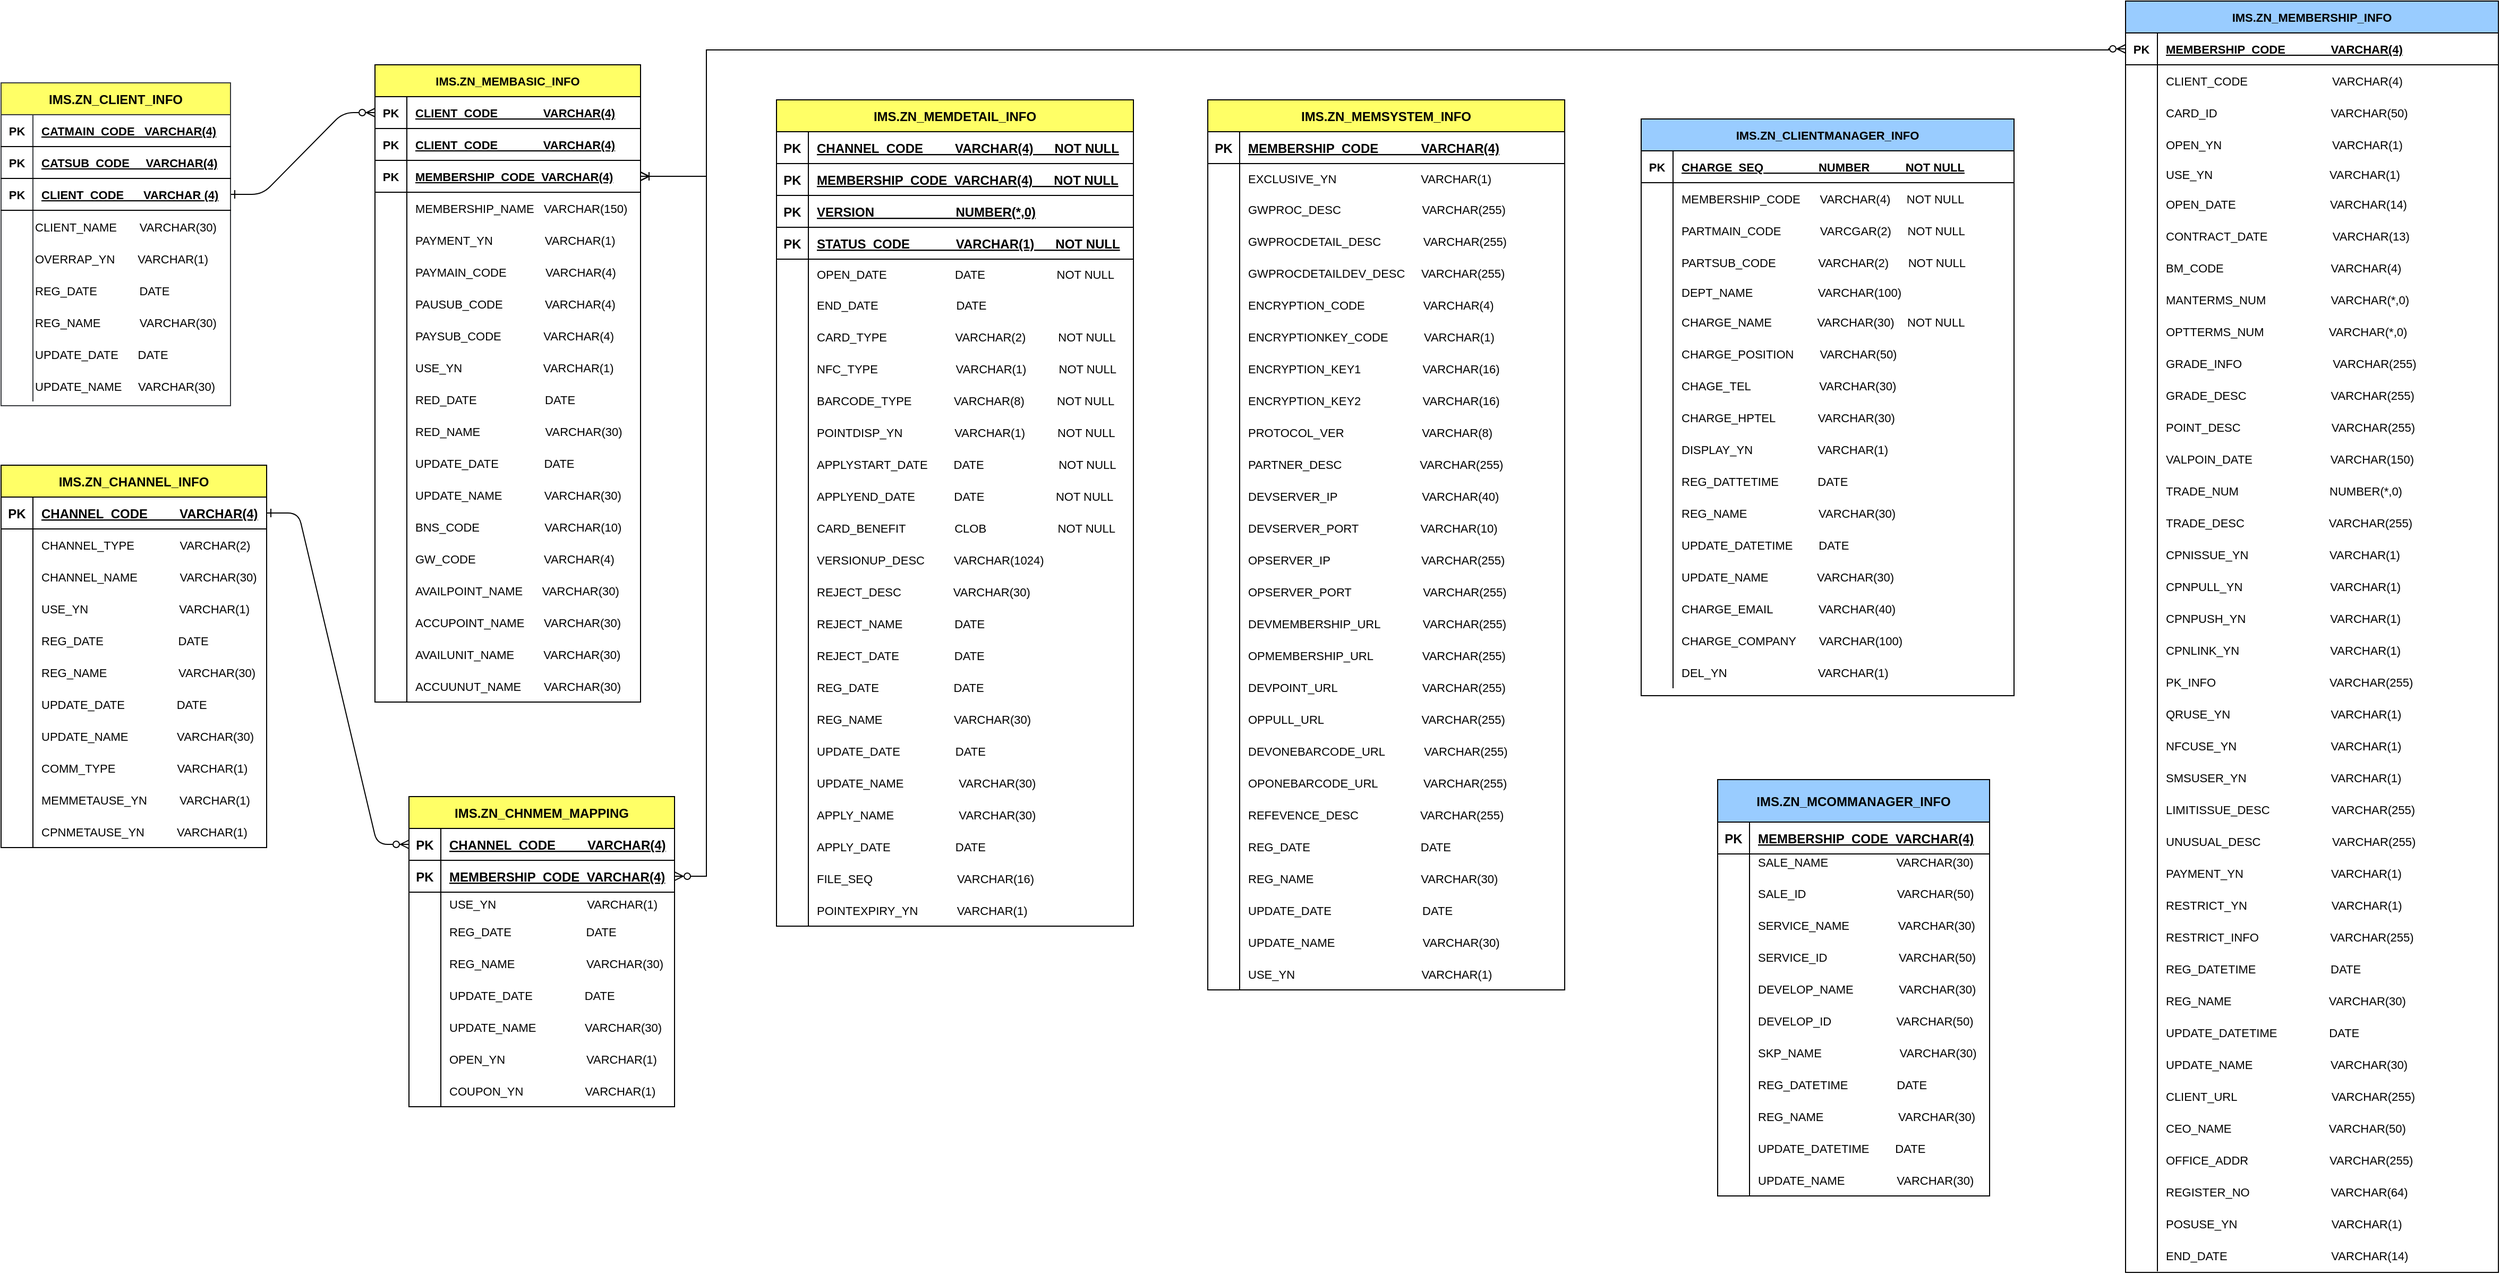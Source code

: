 <mxfile version="20.0.1" type="github" pages="3">
  <diagram id="R2lEEEUBdFMjLlhIrx00" name="ERD">
    <mxGraphModel dx="2819" dy="1328" grid="1" gridSize="8" guides="1" tooltips="1" connect="1" arrows="1" fold="1" page="1" pageScale="1" pageWidth="850" pageHeight="1100" math="0" shadow="0" extFonts="Permanent Marker^https://fonts.googleapis.com/css?family=Permanent+Marker">
      <root>
        <mxCell id="0" />
        <mxCell id="1" parent="0" />
        <mxCell id="C-vyLk0tnHw3VtMMgP7b-1" value="" style="edgeStyle=entityRelationEdgeStyle;endArrow=ERzeroToMany;startArrow=ERone;endFill=1;startFill=0;fontSize=11;entryX=0;entryY=0.5;entryDx=0;entryDy=0;exitX=1;exitY=0.5;exitDx=0;exitDy=0;strokeColor=#000000;" parent="1" source="emPKiE4ZVd5Yd_ZUEL1U-38" target="C-vyLk0tnHw3VtMMgP7b-14" edge="1">
          <mxGeometry width="100" height="100" relative="1" as="geometry">
            <mxPoint x="340" y="880" as="sourcePoint" />
            <mxPoint x="440" y="780" as="targetPoint" />
          </mxGeometry>
        </mxCell>
        <mxCell id="C-vyLk0tnHw3VtMMgP7b-13" value="IMS.ZN_MEMBASIC_INFO" style="shape=table;startSize=30;container=1;collapsible=1;childLayout=tableLayout;fixedRows=1;rowLines=0;fontStyle=1;align=center;resizeLast=1;fontSize=11;fillColor=#FFFF66;" parent="1" vertex="1">
          <mxGeometry x="456" y="191" width="250" height="600" as="geometry">
            <mxRectangle x="456" y="191" width="144" height="30" as="alternateBounds" />
          </mxGeometry>
        </mxCell>
        <mxCell id="C-vyLk0tnHw3VtMMgP7b-14" value="" style="shape=partialRectangle;collapsible=0;dropTarget=0;pointerEvents=0;fillColor=none;points=[[0,0.5],[1,0.5]];portConstraint=eastwest;top=0;left=0;right=0;bottom=1;fontSize=11;" parent="C-vyLk0tnHw3VtMMgP7b-13" vertex="1">
          <mxGeometry y="30" width="250" height="30" as="geometry" />
        </mxCell>
        <mxCell id="C-vyLk0tnHw3VtMMgP7b-15" value="PK" style="shape=partialRectangle;overflow=hidden;connectable=0;fillColor=none;top=0;left=0;bottom=0;right=0;fontStyle=1;fontSize=11;" parent="C-vyLk0tnHw3VtMMgP7b-14" vertex="1">
          <mxGeometry width="30" height="30" as="geometry">
            <mxRectangle width="30" height="30" as="alternateBounds" />
          </mxGeometry>
        </mxCell>
        <mxCell id="C-vyLk0tnHw3VtMMgP7b-16" value="CLIENT_CODE              VARCHAR(4)" style="shape=partialRectangle;overflow=hidden;connectable=0;fillColor=none;top=0;left=0;bottom=0;right=0;align=left;spacingLeft=6;fontStyle=5;fontSize=11;" parent="C-vyLk0tnHw3VtMMgP7b-14" vertex="1">
          <mxGeometry x="30" width="220" height="30" as="geometry">
            <mxRectangle width="220" height="30" as="alternateBounds" />
          </mxGeometry>
        </mxCell>
        <mxCell id="3Na7bxAp3vEf0wkzjHlp-121" value="" style="shape=partialRectangle;collapsible=0;dropTarget=0;pointerEvents=0;fillColor=none;points=[[0,0.5],[1,0.5]];portConstraint=eastwest;top=0;left=0;right=0;bottom=1;fontSize=11;" vertex="1" parent="C-vyLk0tnHw3VtMMgP7b-13">
          <mxGeometry y="60" width="250" height="30" as="geometry" />
        </mxCell>
        <mxCell id="3Na7bxAp3vEf0wkzjHlp-122" value="PK" style="shape=partialRectangle;overflow=hidden;connectable=0;fillColor=none;top=0;left=0;bottom=0;right=0;fontStyle=1;fontSize=11;" vertex="1" parent="3Na7bxAp3vEf0wkzjHlp-121">
          <mxGeometry width="30" height="30" as="geometry">
            <mxRectangle width="30" height="30" as="alternateBounds" />
          </mxGeometry>
        </mxCell>
        <mxCell id="3Na7bxAp3vEf0wkzjHlp-123" value="CLIENT_CODE              VARCHAR(4)" style="shape=partialRectangle;overflow=hidden;connectable=0;fillColor=none;top=0;left=0;bottom=0;right=0;align=left;spacingLeft=6;fontStyle=5;fontSize=11;" vertex="1" parent="3Na7bxAp3vEf0wkzjHlp-121">
          <mxGeometry x="30" width="220" height="30" as="geometry">
            <mxRectangle width="220" height="30" as="alternateBounds" />
          </mxGeometry>
        </mxCell>
        <mxCell id="emPKiE4ZVd5Yd_ZUEL1U-65" style="shape=partialRectangle;collapsible=0;dropTarget=0;pointerEvents=0;fillColor=none;points=[[0,0.5],[1,0.5]];portConstraint=eastwest;top=0;left=0;right=0;bottom=1;fontSize=11;" parent="C-vyLk0tnHw3VtMMgP7b-13" vertex="1">
          <mxGeometry y="90" width="250" height="30" as="geometry" />
        </mxCell>
        <mxCell id="emPKiE4ZVd5Yd_ZUEL1U-66" value="PK" style="shape=partialRectangle;overflow=hidden;connectable=0;fillColor=none;top=0;left=0;bottom=0;right=0;fontStyle=1;fontSize=11;" parent="emPKiE4ZVd5Yd_ZUEL1U-65" vertex="1">
          <mxGeometry width="30" height="30" as="geometry">
            <mxRectangle width="30" height="30" as="alternateBounds" />
          </mxGeometry>
        </mxCell>
        <mxCell id="emPKiE4ZVd5Yd_ZUEL1U-67" value="MEMBERSHIP_CODE  VARCHAR(4)" style="shape=partialRectangle;overflow=hidden;connectable=0;fillColor=none;top=0;left=0;bottom=0;right=0;align=left;spacingLeft=6;fontStyle=5;fontSize=11;" parent="emPKiE4ZVd5Yd_ZUEL1U-65" vertex="1">
          <mxGeometry x="30" width="220" height="30" as="geometry">
            <mxRectangle width="220" height="30" as="alternateBounds" />
          </mxGeometry>
        </mxCell>
        <mxCell id="C-vyLk0tnHw3VtMMgP7b-17" value="" style="shape=partialRectangle;collapsible=0;dropTarget=0;pointerEvents=0;fillColor=none;points=[[0,0.5],[1,0.5]];portConstraint=eastwest;top=0;left=0;right=0;bottom=0;fontSize=11;" parent="C-vyLk0tnHw3VtMMgP7b-13" vertex="1">
          <mxGeometry y="120" width="250" height="30" as="geometry" />
        </mxCell>
        <mxCell id="C-vyLk0tnHw3VtMMgP7b-18" value="" style="shape=partialRectangle;overflow=hidden;connectable=0;fillColor=none;top=0;left=0;bottom=0;right=0;fontSize=11;" parent="C-vyLk0tnHw3VtMMgP7b-17" vertex="1">
          <mxGeometry width="30" height="30" as="geometry">
            <mxRectangle width="30" height="30" as="alternateBounds" />
          </mxGeometry>
        </mxCell>
        <mxCell id="C-vyLk0tnHw3VtMMgP7b-19" value="MEMBERSHIP_NAME   VARCHAR(150)" style="shape=partialRectangle;overflow=hidden;connectable=0;fillColor=none;top=0;left=0;bottom=0;right=0;align=left;spacingLeft=6;fontSize=11;" parent="C-vyLk0tnHw3VtMMgP7b-17" vertex="1">
          <mxGeometry x="30" width="220" height="30" as="geometry">
            <mxRectangle width="220" height="30" as="alternateBounds" />
          </mxGeometry>
        </mxCell>
        <mxCell id="C-vyLk0tnHw3VtMMgP7b-20" value="" style="shape=partialRectangle;collapsible=0;dropTarget=0;pointerEvents=0;fillColor=none;points=[[0,0.5],[1,0.5]];portConstraint=eastwest;top=0;left=0;right=0;bottom=0;fontSize=11;" parent="C-vyLk0tnHw3VtMMgP7b-13" vertex="1">
          <mxGeometry y="150" width="250" height="30" as="geometry" />
        </mxCell>
        <mxCell id="C-vyLk0tnHw3VtMMgP7b-21" value="" style="shape=partialRectangle;overflow=hidden;connectable=0;fillColor=none;top=0;left=0;bottom=0;right=0;fontSize=11;" parent="C-vyLk0tnHw3VtMMgP7b-20" vertex="1">
          <mxGeometry width="30" height="30" as="geometry">
            <mxRectangle width="30" height="30" as="alternateBounds" />
          </mxGeometry>
        </mxCell>
        <mxCell id="C-vyLk0tnHw3VtMMgP7b-22" value="PAYMENT_YN                VARCHAR(1)" style="shape=partialRectangle;overflow=hidden;connectable=0;fillColor=none;top=0;left=0;bottom=0;right=0;align=left;spacingLeft=6;fontSize=11;" parent="C-vyLk0tnHw3VtMMgP7b-20" vertex="1">
          <mxGeometry x="30" width="220" height="30" as="geometry">
            <mxRectangle width="220" height="30" as="alternateBounds" />
          </mxGeometry>
        </mxCell>
        <mxCell id="emPKiE4ZVd5Yd_ZUEL1U-109" style="shape=partialRectangle;collapsible=0;dropTarget=0;pointerEvents=0;fillColor=none;points=[[0,0.5],[1,0.5]];portConstraint=eastwest;top=0;left=0;right=0;bottom=0;fontSize=11;" parent="C-vyLk0tnHw3VtMMgP7b-13" vertex="1">
          <mxGeometry y="180" width="250" height="30" as="geometry" />
        </mxCell>
        <mxCell id="emPKiE4ZVd5Yd_ZUEL1U-110" style="shape=partialRectangle;overflow=hidden;connectable=0;fillColor=none;top=0;left=0;bottom=0;right=0;fontSize=11;" parent="emPKiE4ZVd5Yd_ZUEL1U-109" vertex="1">
          <mxGeometry width="30" height="30" as="geometry">
            <mxRectangle width="30" height="30" as="alternateBounds" />
          </mxGeometry>
        </mxCell>
        <mxCell id="emPKiE4ZVd5Yd_ZUEL1U-111" value="PAYMAIN_CODE            VARCHAR(4)" style="shape=partialRectangle;overflow=hidden;connectable=0;fillColor=none;top=0;left=0;bottom=0;right=0;align=left;spacingLeft=6;fontSize=11;" parent="emPKiE4ZVd5Yd_ZUEL1U-109" vertex="1">
          <mxGeometry x="30" width="220" height="30" as="geometry">
            <mxRectangle width="220" height="30" as="alternateBounds" />
          </mxGeometry>
        </mxCell>
        <mxCell id="emPKiE4ZVd5Yd_ZUEL1U-68" style="shape=partialRectangle;collapsible=0;dropTarget=0;pointerEvents=0;fillColor=none;points=[[0,0.5],[1,0.5]];portConstraint=eastwest;top=0;left=0;right=0;bottom=0;fontSize=11;" parent="C-vyLk0tnHw3VtMMgP7b-13" vertex="1">
          <mxGeometry y="210" width="250" height="30" as="geometry" />
        </mxCell>
        <mxCell id="emPKiE4ZVd5Yd_ZUEL1U-69" style="shape=partialRectangle;overflow=hidden;connectable=0;fillColor=none;top=0;left=0;bottom=0;right=0;fontSize=11;" parent="emPKiE4ZVd5Yd_ZUEL1U-68" vertex="1">
          <mxGeometry width="30" height="30" as="geometry">
            <mxRectangle width="30" height="30" as="alternateBounds" />
          </mxGeometry>
        </mxCell>
        <mxCell id="emPKiE4ZVd5Yd_ZUEL1U-70" value="PAUSUB_CODE             VARCHAR(4)" style="shape=partialRectangle;overflow=hidden;connectable=0;fillColor=none;top=0;left=0;bottom=0;right=0;align=left;spacingLeft=6;fontSize=11;" parent="emPKiE4ZVd5Yd_ZUEL1U-68" vertex="1">
          <mxGeometry x="30" width="220" height="30" as="geometry">
            <mxRectangle width="220" height="30" as="alternateBounds" />
          </mxGeometry>
        </mxCell>
        <mxCell id="emPKiE4ZVd5Yd_ZUEL1U-71" style="shape=partialRectangle;collapsible=0;dropTarget=0;pointerEvents=0;fillColor=none;points=[[0,0.5],[1,0.5]];portConstraint=eastwest;top=0;left=0;right=0;bottom=0;fontSize=11;" parent="C-vyLk0tnHw3VtMMgP7b-13" vertex="1">
          <mxGeometry y="240" width="250" height="30" as="geometry" />
        </mxCell>
        <mxCell id="emPKiE4ZVd5Yd_ZUEL1U-72" style="shape=partialRectangle;overflow=hidden;connectable=0;fillColor=none;top=0;left=0;bottom=0;right=0;fontSize=11;" parent="emPKiE4ZVd5Yd_ZUEL1U-71" vertex="1">
          <mxGeometry width="30" height="30" as="geometry">
            <mxRectangle width="30" height="30" as="alternateBounds" />
          </mxGeometry>
        </mxCell>
        <mxCell id="emPKiE4ZVd5Yd_ZUEL1U-73" value="PAYSUB_CODE             VARCHAR(4)" style="shape=partialRectangle;overflow=hidden;connectable=0;fillColor=none;top=0;left=0;bottom=0;right=0;align=left;spacingLeft=6;fontSize=11;" parent="emPKiE4ZVd5Yd_ZUEL1U-71" vertex="1">
          <mxGeometry x="30" width="220" height="30" as="geometry">
            <mxRectangle width="220" height="30" as="alternateBounds" />
          </mxGeometry>
        </mxCell>
        <mxCell id="emPKiE4ZVd5Yd_ZUEL1U-74" style="shape=partialRectangle;collapsible=0;dropTarget=0;pointerEvents=0;fillColor=none;points=[[0,0.5],[1,0.5]];portConstraint=eastwest;top=0;left=0;right=0;bottom=0;fontSize=11;" parent="C-vyLk0tnHw3VtMMgP7b-13" vertex="1">
          <mxGeometry y="270" width="250" height="30" as="geometry" />
        </mxCell>
        <mxCell id="emPKiE4ZVd5Yd_ZUEL1U-75" style="shape=partialRectangle;overflow=hidden;connectable=0;fillColor=none;top=0;left=0;bottom=0;right=0;fontSize=11;" parent="emPKiE4ZVd5Yd_ZUEL1U-74" vertex="1">
          <mxGeometry width="30" height="30" as="geometry">
            <mxRectangle width="30" height="30" as="alternateBounds" />
          </mxGeometry>
        </mxCell>
        <mxCell id="emPKiE4ZVd5Yd_ZUEL1U-76" value="USE_YN                         VARCHAR(1)" style="shape=partialRectangle;overflow=hidden;connectable=0;fillColor=none;top=0;left=0;bottom=0;right=0;align=left;spacingLeft=6;fontSize=11;" parent="emPKiE4ZVd5Yd_ZUEL1U-74" vertex="1">
          <mxGeometry x="30" width="220" height="30" as="geometry">
            <mxRectangle width="220" height="30" as="alternateBounds" />
          </mxGeometry>
        </mxCell>
        <mxCell id="emPKiE4ZVd5Yd_ZUEL1U-77" style="shape=partialRectangle;collapsible=0;dropTarget=0;pointerEvents=0;fillColor=none;points=[[0,0.5],[1,0.5]];portConstraint=eastwest;top=0;left=0;right=0;bottom=0;fontSize=11;" parent="C-vyLk0tnHw3VtMMgP7b-13" vertex="1">
          <mxGeometry y="300" width="250" height="30" as="geometry" />
        </mxCell>
        <mxCell id="emPKiE4ZVd5Yd_ZUEL1U-78" style="shape=partialRectangle;overflow=hidden;connectable=0;fillColor=none;top=0;left=0;bottom=0;right=0;fontSize=11;" parent="emPKiE4ZVd5Yd_ZUEL1U-77" vertex="1">
          <mxGeometry width="30" height="30" as="geometry">
            <mxRectangle width="30" height="30" as="alternateBounds" />
          </mxGeometry>
        </mxCell>
        <mxCell id="emPKiE4ZVd5Yd_ZUEL1U-79" value="RED_DATE                     DATE" style="shape=partialRectangle;overflow=hidden;connectable=0;fillColor=none;top=0;left=0;bottom=0;right=0;align=left;spacingLeft=6;fontSize=11;" parent="emPKiE4ZVd5Yd_ZUEL1U-77" vertex="1">
          <mxGeometry x="30" width="220" height="30" as="geometry">
            <mxRectangle width="220" height="30" as="alternateBounds" />
          </mxGeometry>
        </mxCell>
        <mxCell id="emPKiE4ZVd5Yd_ZUEL1U-82" style="shape=partialRectangle;collapsible=0;dropTarget=0;pointerEvents=0;fillColor=none;points=[[0,0.5],[1,0.5]];portConstraint=eastwest;top=0;left=0;right=0;bottom=0;fontSize=11;" parent="C-vyLk0tnHw3VtMMgP7b-13" vertex="1">
          <mxGeometry y="330" width="250" height="30" as="geometry" />
        </mxCell>
        <mxCell id="emPKiE4ZVd5Yd_ZUEL1U-83" style="shape=partialRectangle;overflow=hidden;connectable=0;fillColor=none;top=0;left=0;bottom=0;right=0;fontSize=11;" parent="emPKiE4ZVd5Yd_ZUEL1U-82" vertex="1">
          <mxGeometry width="30" height="30" as="geometry">
            <mxRectangle width="30" height="30" as="alternateBounds" />
          </mxGeometry>
        </mxCell>
        <mxCell id="emPKiE4ZVd5Yd_ZUEL1U-84" value="RED_NAME                    VARCHAR(30)" style="shape=partialRectangle;overflow=hidden;connectable=0;fillColor=none;top=0;left=0;bottom=0;right=0;align=left;spacingLeft=6;fontSize=11;" parent="emPKiE4ZVd5Yd_ZUEL1U-82" vertex="1">
          <mxGeometry x="30" width="220" height="30" as="geometry">
            <mxRectangle width="220" height="30" as="alternateBounds" />
          </mxGeometry>
        </mxCell>
        <mxCell id="emPKiE4ZVd5Yd_ZUEL1U-85" style="shape=partialRectangle;collapsible=0;dropTarget=0;pointerEvents=0;fillColor=none;points=[[0,0.5],[1,0.5]];portConstraint=eastwest;top=0;left=0;right=0;bottom=0;fontSize=11;" parent="C-vyLk0tnHw3VtMMgP7b-13" vertex="1">
          <mxGeometry y="360" width="250" height="30" as="geometry" />
        </mxCell>
        <mxCell id="emPKiE4ZVd5Yd_ZUEL1U-86" style="shape=partialRectangle;overflow=hidden;connectable=0;fillColor=none;top=0;left=0;bottom=0;right=0;fontSize=11;" parent="emPKiE4ZVd5Yd_ZUEL1U-85" vertex="1">
          <mxGeometry width="30" height="30" as="geometry">
            <mxRectangle width="30" height="30" as="alternateBounds" />
          </mxGeometry>
        </mxCell>
        <mxCell id="emPKiE4ZVd5Yd_ZUEL1U-87" value="UPDATE_DATE              DATE" style="shape=partialRectangle;overflow=hidden;connectable=0;fillColor=none;top=0;left=0;bottom=0;right=0;align=left;spacingLeft=6;fontSize=11;" parent="emPKiE4ZVd5Yd_ZUEL1U-85" vertex="1">
          <mxGeometry x="30" width="220" height="30" as="geometry">
            <mxRectangle width="220" height="30" as="alternateBounds" />
          </mxGeometry>
        </mxCell>
        <mxCell id="emPKiE4ZVd5Yd_ZUEL1U-88" style="shape=partialRectangle;collapsible=0;dropTarget=0;pointerEvents=0;fillColor=none;points=[[0,0.5],[1,0.5]];portConstraint=eastwest;top=0;left=0;right=0;bottom=0;fontSize=11;" parent="C-vyLk0tnHw3VtMMgP7b-13" vertex="1">
          <mxGeometry y="390" width="250" height="30" as="geometry" />
        </mxCell>
        <mxCell id="emPKiE4ZVd5Yd_ZUEL1U-89" style="shape=partialRectangle;overflow=hidden;connectable=0;fillColor=none;top=0;left=0;bottom=0;right=0;fontSize=11;" parent="emPKiE4ZVd5Yd_ZUEL1U-88" vertex="1">
          <mxGeometry width="30" height="30" as="geometry">
            <mxRectangle width="30" height="30" as="alternateBounds" />
          </mxGeometry>
        </mxCell>
        <mxCell id="emPKiE4ZVd5Yd_ZUEL1U-90" value="UPDATE_NAME             VARCHAR(30)" style="shape=partialRectangle;overflow=hidden;connectable=0;fillColor=none;top=0;left=0;bottom=0;right=0;align=left;spacingLeft=6;fontSize=11;" parent="emPKiE4ZVd5Yd_ZUEL1U-88" vertex="1">
          <mxGeometry x="30" width="220" height="30" as="geometry">
            <mxRectangle width="220" height="30" as="alternateBounds" />
          </mxGeometry>
        </mxCell>
        <mxCell id="emPKiE4ZVd5Yd_ZUEL1U-91" style="shape=partialRectangle;collapsible=0;dropTarget=0;pointerEvents=0;fillColor=none;points=[[0,0.5],[1,0.5]];portConstraint=eastwest;top=0;left=0;right=0;bottom=0;fontSize=11;" parent="C-vyLk0tnHw3VtMMgP7b-13" vertex="1">
          <mxGeometry y="420" width="250" height="30" as="geometry" />
        </mxCell>
        <mxCell id="emPKiE4ZVd5Yd_ZUEL1U-92" style="shape=partialRectangle;overflow=hidden;connectable=0;fillColor=none;top=0;left=0;bottom=0;right=0;fontSize=11;" parent="emPKiE4ZVd5Yd_ZUEL1U-91" vertex="1">
          <mxGeometry width="30" height="30" as="geometry">
            <mxRectangle width="30" height="30" as="alternateBounds" />
          </mxGeometry>
        </mxCell>
        <mxCell id="emPKiE4ZVd5Yd_ZUEL1U-93" value="BNS_CODE                    VARCHAR(10)" style="shape=partialRectangle;overflow=hidden;connectable=0;fillColor=none;top=0;left=0;bottom=0;right=0;align=left;spacingLeft=6;fontSize=11;" parent="emPKiE4ZVd5Yd_ZUEL1U-91" vertex="1">
          <mxGeometry x="30" width="220" height="30" as="geometry">
            <mxRectangle width="220" height="30" as="alternateBounds" />
          </mxGeometry>
        </mxCell>
        <mxCell id="emPKiE4ZVd5Yd_ZUEL1U-94" style="shape=partialRectangle;collapsible=0;dropTarget=0;pointerEvents=0;fillColor=none;points=[[0,0.5],[1,0.5]];portConstraint=eastwest;top=0;left=0;right=0;bottom=0;fontSize=11;" parent="C-vyLk0tnHw3VtMMgP7b-13" vertex="1">
          <mxGeometry y="450" width="250" height="30" as="geometry" />
        </mxCell>
        <mxCell id="emPKiE4ZVd5Yd_ZUEL1U-95" style="shape=partialRectangle;overflow=hidden;connectable=0;fillColor=none;top=0;left=0;bottom=0;right=0;fontSize=11;" parent="emPKiE4ZVd5Yd_ZUEL1U-94" vertex="1">
          <mxGeometry width="30" height="30" as="geometry">
            <mxRectangle width="30" height="30" as="alternateBounds" />
          </mxGeometry>
        </mxCell>
        <mxCell id="emPKiE4ZVd5Yd_ZUEL1U-96" value="GW_CODE                     VARCHAR(4)" style="shape=partialRectangle;overflow=hidden;connectable=0;fillColor=none;top=0;left=0;bottom=0;right=0;align=left;spacingLeft=6;fontSize=11;" parent="emPKiE4ZVd5Yd_ZUEL1U-94" vertex="1">
          <mxGeometry x="30" width="220" height="30" as="geometry">
            <mxRectangle width="220" height="30" as="alternateBounds" />
          </mxGeometry>
        </mxCell>
        <mxCell id="emPKiE4ZVd5Yd_ZUEL1U-97" style="shape=partialRectangle;collapsible=0;dropTarget=0;pointerEvents=0;fillColor=none;points=[[0,0.5],[1,0.5]];portConstraint=eastwest;top=0;left=0;right=0;bottom=0;fontSize=11;" parent="C-vyLk0tnHw3VtMMgP7b-13" vertex="1">
          <mxGeometry y="480" width="250" height="30" as="geometry" />
        </mxCell>
        <mxCell id="emPKiE4ZVd5Yd_ZUEL1U-98" style="shape=partialRectangle;overflow=hidden;connectable=0;fillColor=none;top=0;left=0;bottom=0;right=0;fontSize=11;" parent="emPKiE4ZVd5Yd_ZUEL1U-97" vertex="1">
          <mxGeometry width="30" height="30" as="geometry">
            <mxRectangle width="30" height="30" as="alternateBounds" />
          </mxGeometry>
        </mxCell>
        <mxCell id="emPKiE4ZVd5Yd_ZUEL1U-99" value="AVAILPOINT_NAME      VARCHAR(30)" style="shape=partialRectangle;overflow=hidden;connectable=0;fillColor=none;top=0;left=0;bottom=0;right=0;align=left;spacingLeft=6;fontSize=11;" parent="emPKiE4ZVd5Yd_ZUEL1U-97" vertex="1">
          <mxGeometry x="30" width="220" height="30" as="geometry">
            <mxRectangle width="220" height="30" as="alternateBounds" />
          </mxGeometry>
        </mxCell>
        <mxCell id="emPKiE4ZVd5Yd_ZUEL1U-100" style="shape=partialRectangle;collapsible=0;dropTarget=0;pointerEvents=0;fillColor=none;points=[[0,0.5],[1,0.5]];portConstraint=eastwest;top=0;left=0;right=0;bottom=0;fontSize=11;" parent="C-vyLk0tnHw3VtMMgP7b-13" vertex="1">
          <mxGeometry y="510" width="250" height="30" as="geometry" />
        </mxCell>
        <mxCell id="emPKiE4ZVd5Yd_ZUEL1U-101" style="shape=partialRectangle;overflow=hidden;connectable=0;fillColor=none;top=0;left=0;bottom=0;right=0;fontSize=11;" parent="emPKiE4ZVd5Yd_ZUEL1U-100" vertex="1">
          <mxGeometry width="30" height="30" as="geometry">
            <mxRectangle width="30" height="30" as="alternateBounds" />
          </mxGeometry>
        </mxCell>
        <mxCell id="emPKiE4ZVd5Yd_ZUEL1U-102" value="ACCUPOINT_NAME      VARCHAR(30)" style="shape=partialRectangle;overflow=hidden;connectable=0;fillColor=none;top=0;left=0;bottom=0;right=0;align=left;spacingLeft=6;fontSize=11;" parent="emPKiE4ZVd5Yd_ZUEL1U-100" vertex="1">
          <mxGeometry x="30" width="220" height="30" as="geometry">
            <mxRectangle width="220" height="30" as="alternateBounds" />
          </mxGeometry>
        </mxCell>
        <mxCell id="emPKiE4ZVd5Yd_ZUEL1U-103" style="shape=partialRectangle;collapsible=0;dropTarget=0;pointerEvents=0;fillColor=none;points=[[0,0.5],[1,0.5]];portConstraint=eastwest;top=0;left=0;right=0;bottom=0;fontSize=11;" parent="C-vyLk0tnHw3VtMMgP7b-13" vertex="1">
          <mxGeometry y="540" width="250" height="30" as="geometry" />
        </mxCell>
        <mxCell id="emPKiE4ZVd5Yd_ZUEL1U-104" style="shape=partialRectangle;overflow=hidden;connectable=0;fillColor=none;top=0;left=0;bottom=0;right=0;fontSize=11;" parent="emPKiE4ZVd5Yd_ZUEL1U-103" vertex="1">
          <mxGeometry width="30" height="30" as="geometry">
            <mxRectangle width="30" height="30" as="alternateBounds" />
          </mxGeometry>
        </mxCell>
        <mxCell id="emPKiE4ZVd5Yd_ZUEL1U-105" value="AVAILUNIT_NAME         VARCHAR(30)" style="shape=partialRectangle;overflow=hidden;connectable=0;fillColor=none;top=0;left=0;bottom=0;right=0;align=left;spacingLeft=6;fontSize=11;" parent="emPKiE4ZVd5Yd_ZUEL1U-103" vertex="1">
          <mxGeometry x="30" width="220" height="30" as="geometry">
            <mxRectangle width="220" height="30" as="alternateBounds" />
          </mxGeometry>
        </mxCell>
        <mxCell id="emPKiE4ZVd5Yd_ZUEL1U-106" style="shape=partialRectangle;collapsible=0;dropTarget=0;pointerEvents=0;fillColor=none;points=[[0,0.5],[1,0.5]];portConstraint=eastwest;top=0;left=0;right=0;bottom=0;fontSize=11;" parent="C-vyLk0tnHw3VtMMgP7b-13" vertex="1">
          <mxGeometry y="570" width="250" height="30" as="geometry" />
        </mxCell>
        <mxCell id="emPKiE4ZVd5Yd_ZUEL1U-107" style="shape=partialRectangle;overflow=hidden;connectable=0;fillColor=none;top=0;left=0;bottom=0;right=0;fontSize=11;" parent="emPKiE4ZVd5Yd_ZUEL1U-106" vertex="1">
          <mxGeometry width="30" height="30" as="geometry">
            <mxRectangle width="30" height="30" as="alternateBounds" />
          </mxGeometry>
        </mxCell>
        <mxCell id="emPKiE4ZVd5Yd_ZUEL1U-108" value="ACCUUNUT_NAME       VARCHAR(30)" style="shape=partialRectangle;overflow=hidden;connectable=0;fillColor=none;top=0;left=0;bottom=0;right=0;align=left;spacingLeft=6;fontSize=11;" parent="emPKiE4ZVd5Yd_ZUEL1U-106" vertex="1">
          <mxGeometry x="30" width="220" height="30" as="geometry">
            <mxRectangle width="220" height="30" as="alternateBounds" />
          </mxGeometry>
        </mxCell>
        <mxCell id="C-vyLk0tnHw3VtMMgP7b-23" value="IMS.ZN_CLIENT_INFO" style="shape=table;startSize=30;container=1;collapsible=1;childLayout=tableLayout;fixedRows=1;rowLines=0;fontStyle=1;align=center;resizeLast=1;fillColor=#FFFF66;strokeColor=#36393d;" parent="1" vertex="1">
          <mxGeometry x="104" y="208" width="216" height="304" as="geometry">
            <mxRectangle x="120" y="120" width="100" height="30" as="alternateBounds" />
          </mxGeometry>
        </mxCell>
        <mxCell id="C-vyLk0tnHw3VtMMgP7b-24" value="" style="shape=partialRectangle;collapsible=0;dropTarget=0;pointerEvents=0;fillColor=none;points=[[0,0.5],[1,0.5]];portConstraint=eastwest;top=0;left=0;right=0;bottom=1;fontSize=11;" parent="C-vyLk0tnHw3VtMMgP7b-23" vertex="1">
          <mxGeometry y="30" width="216" height="30" as="geometry" />
        </mxCell>
        <mxCell id="C-vyLk0tnHw3VtMMgP7b-25" value="PK" style="shape=partialRectangle;overflow=hidden;connectable=0;fillColor=none;top=0;left=0;bottom=0;right=0;fontStyle=1;fontSize=11;" parent="C-vyLk0tnHw3VtMMgP7b-24" vertex="1">
          <mxGeometry width="30" height="30" as="geometry">
            <mxRectangle width="30" height="30" as="alternateBounds" />
          </mxGeometry>
        </mxCell>
        <mxCell id="C-vyLk0tnHw3VtMMgP7b-26" value="CATMAIN_CODE   VARCHAR(4)" style="shape=partialRectangle;overflow=hidden;connectable=0;fillColor=none;top=0;left=0;bottom=0;right=0;align=left;spacingLeft=6;fontStyle=5;fontSize=11;" parent="C-vyLk0tnHw3VtMMgP7b-24" vertex="1">
          <mxGeometry x="30" width="186" height="30" as="geometry">
            <mxRectangle width="186" height="30" as="alternateBounds" />
          </mxGeometry>
        </mxCell>
        <mxCell id="emPKiE4ZVd5Yd_ZUEL1U-41" style="shape=partialRectangle;collapsible=0;dropTarget=0;pointerEvents=0;fillColor=none;points=[[0,0.5],[1,0.5]];portConstraint=eastwest;top=0;left=0;right=0;bottom=1;fontSize=11;" parent="C-vyLk0tnHw3VtMMgP7b-23" vertex="1">
          <mxGeometry y="60" width="216" height="30" as="geometry" />
        </mxCell>
        <mxCell id="emPKiE4ZVd5Yd_ZUEL1U-42" value="PK" style="shape=partialRectangle;overflow=hidden;connectable=0;fillColor=none;top=0;left=0;bottom=0;right=0;fontStyle=1;fontSize=11;" parent="emPKiE4ZVd5Yd_ZUEL1U-41" vertex="1">
          <mxGeometry width="30" height="30" as="geometry">
            <mxRectangle width="30" height="30" as="alternateBounds" />
          </mxGeometry>
        </mxCell>
        <mxCell id="emPKiE4ZVd5Yd_ZUEL1U-43" value="CATSUB_CODE     VARCHAR(4)" style="shape=partialRectangle;overflow=hidden;connectable=0;fillColor=none;top=0;left=0;bottom=0;right=0;align=left;spacingLeft=6;fontStyle=5;fontSize=11;" parent="emPKiE4ZVd5Yd_ZUEL1U-41" vertex="1">
          <mxGeometry x="30" width="186" height="30" as="geometry">
            <mxRectangle width="186" height="30" as="alternateBounds" />
          </mxGeometry>
        </mxCell>
        <mxCell id="emPKiE4ZVd5Yd_ZUEL1U-38" style="shape=partialRectangle;collapsible=0;dropTarget=0;pointerEvents=0;fillColor=none;points=[[0,0.5],[1,0.5]];portConstraint=eastwest;top=0;left=0;right=0;bottom=1;fontSize=11;" parent="C-vyLk0tnHw3VtMMgP7b-23" vertex="1">
          <mxGeometry y="90" width="216" height="30" as="geometry" />
        </mxCell>
        <mxCell id="emPKiE4ZVd5Yd_ZUEL1U-39" value="PK" style="shape=partialRectangle;overflow=hidden;connectable=0;fillColor=none;top=0;left=0;bottom=0;right=0;fontStyle=1;fontSize=11;" parent="emPKiE4ZVd5Yd_ZUEL1U-38" vertex="1">
          <mxGeometry width="30" height="30" as="geometry">
            <mxRectangle width="30" height="30" as="alternateBounds" />
          </mxGeometry>
        </mxCell>
        <mxCell id="emPKiE4ZVd5Yd_ZUEL1U-40" value="CLIENT_CODE      VARCHAR (4)" style="shape=partialRectangle;overflow=hidden;connectable=0;fillColor=none;top=0;left=0;bottom=0;right=0;align=left;spacingLeft=6;fontStyle=5;fontSize=11;" parent="emPKiE4ZVd5Yd_ZUEL1U-38" vertex="1">
          <mxGeometry x="30" width="186" height="30" as="geometry">
            <mxRectangle width="186" height="30" as="alternateBounds" />
          </mxGeometry>
        </mxCell>
        <mxCell id="C-vyLk0tnHw3VtMMgP7b-27" value="" style="shape=partialRectangle;collapsible=0;dropTarget=0;pointerEvents=0;fillColor=none;points=[[0,0.5],[1,0.5]];portConstraint=eastwest;top=0;left=0;right=0;bottom=0;fontSize=11;spacing=2;spacingLeft=0;spacingBottom=-1;" parent="C-vyLk0tnHw3VtMMgP7b-23" vertex="1">
          <mxGeometry y="120" width="216" height="30" as="geometry" />
        </mxCell>
        <mxCell id="C-vyLk0tnHw3VtMMgP7b-28" value="" style="shape=partialRectangle;overflow=hidden;connectable=0;fillColor=none;top=0;left=0;bottom=0;right=0;fontSize=11;spacing=2;spacingLeft=0;spacingBottom=-1;" parent="C-vyLk0tnHw3VtMMgP7b-27" vertex="1">
          <mxGeometry width="30" height="30" as="geometry">
            <mxRectangle width="30" height="30" as="alternateBounds" />
          </mxGeometry>
        </mxCell>
        <mxCell id="C-vyLk0tnHw3VtMMgP7b-29" value="CLIENT_NAME       VARCHAR(30)" style="shape=partialRectangle;overflow=hidden;connectable=0;fillColor=none;top=0;left=0;bottom=0;right=0;align=left;spacingLeft=0;fontSize=11;spacing=2;spacingBottom=-1;" parent="C-vyLk0tnHw3VtMMgP7b-27" vertex="1">
          <mxGeometry x="30" width="186" height="30" as="geometry">
            <mxRectangle width="186" height="30" as="alternateBounds" />
          </mxGeometry>
        </mxCell>
        <mxCell id="emPKiE4ZVd5Yd_ZUEL1U-32" style="shape=partialRectangle;collapsible=0;dropTarget=0;pointerEvents=0;fillColor=none;points=[[0,0.5],[1,0.5]];portConstraint=eastwest;top=0;left=0;right=0;bottom=0;fontSize=11;spacing=2;spacingLeft=0;spacingBottom=-1;" parent="C-vyLk0tnHw3VtMMgP7b-23" vertex="1">
          <mxGeometry y="150" width="216" height="30" as="geometry" />
        </mxCell>
        <mxCell id="emPKiE4ZVd5Yd_ZUEL1U-33" style="shape=partialRectangle;overflow=hidden;connectable=0;fillColor=none;top=0;left=0;bottom=0;right=0;fontSize=11;spacing=2;spacingLeft=0;spacingBottom=-1;" parent="emPKiE4ZVd5Yd_ZUEL1U-32" vertex="1">
          <mxGeometry width="30" height="30" as="geometry">
            <mxRectangle width="30" height="30" as="alternateBounds" />
          </mxGeometry>
        </mxCell>
        <mxCell id="emPKiE4ZVd5Yd_ZUEL1U-34" value="OVERRAP_YN       VARCHAR(1)" style="shape=partialRectangle;overflow=hidden;connectable=0;fillColor=none;top=0;left=0;bottom=0;right=0;align=left;spacingLeft=0;fontSize=11;spacing=2;spacingBottom=-1;" parent="emPKiE4ZVd5Yd_ZUEL1U-32" vertex="1">
          <mxGeometry x="30" width="186" height="30" as="geometry">
            <mxRectangle width="186" height="30" as="alternateBounds" />
          </mxGeometry>
        </mxCell>
        <mxCell id="emPKiE4ZVd5Yd_ZUEL1U-35" style="shape=partialRectangle;collapsible=0;dropTarget=0;pointerEvents=0;fillColor=none;points=[[0,0.5],[1,0.5]];portConstraint=eastwest;top=0;left=0;right=0;bottom=0;fontSize=11;spacing=2;spacingLeft=0;spacingBottom=-1;" parent="C-vyLk0tnHw3VtMMgP7b-23" vertex="1">
          <mxGeometry y="180" width="216" height="30" as="geometry" />
        </mxCell>
        <mxCell id="emPKiE4ZVd5Yd_ZUEL1U-36" style="shape=partialRectangle;overflow=hidden;connectable=0;fillColor=none;top=0;left=0;bottom=0;right=0;fontSize=11;spacing=2;spacingLeft=0;spacingBottom=-1;" parent="emPKiE4ZVd5Yd_ZUEL1U-35" vertex="1">
          <mxGeometry width="30" height="30" as="geometry">
            <mxRectangle width="30" height="30" as="alternateBounds" />
          </mxGeometry>
        </mxCell>
        <mxCell id="emPKiE4ZVd5Yd_ZUEL1U-37" value="REG_DATE             DATE" style="shape=partialRectangle;overflow=hidden;connectable=0;fillColor=none;top=0;left=0;bottom=0;right=0;align=left;spacingLeft=0;fontSize=11;spacing=2;spacingBottom=-1;" parent="emPKiE4ZVd5Yd_ZUEL1U-35" vertex="1">
          <mxGeometry x="30" width="186" height="30" as="geometry">
            <mxRectangle width="186" height="30" as="alternateBounds" />
          </mxGeometry>
        </mxCell>
        <mxCell id="emPKiE4ZVd5Yd_ZUEL1U-62" style="shape=partialRectangle;collapsible=0;dropTarget=0;pointerEvents=0;fillColor=none;points=[[0,0.5],[1,0.5]];portConstraint=eastwest;top=0;left=0;right=0;bottom=0;fontSize=11;spacing=2;spacingLeft=0;spacingBottom=-1;" parent="C-vyLk0tnHw3VtMMgP7b-23" vertex="1">
          <mxGeometry y="210" width="216" height="30" as="geometry" />
        </mxCell>
        <mxCell id="emPKiE4ZVd5Yd_ZUEL1U-63" style="shape=partialRectangle;overflow=hidden;connectable=0;fillColor=none;top=0;left=0;bottom=0;right=0;fontSize=11;spacing=2;spacingLeft=0;spacingBottom=-1;" parent="emPKiE4ZVd5Yd_ZUEL1U-62" vertex="1">
          <mxGeometry width="30" height="30" as="geometry">
            <mxRectangle width="30" height="30" as="alternateBounds" />
          </mxGeometry>
        </mxCell>
        <mxCell id="emPKiE4ZVd5Yd_ZUEL1U-64" value="REG_NAME            VARCHAR(30)" style="shape=partialRectangle;overflow=hidden;connectable=0;fillColor=none;top=0;left=0;bottom=0;right=0;align=left;spacingLeft=0;fontSize=11;spacing=2;spacingBottom=-1;" parent="emPKiE4ZVd5Yd_ZUEL1U-62" vertex="1">
          <mxGeometry x="30" width="186" height="30" as="geometry">
            <mxRectangle width="186" height="30" as="alternateBounds" />
          </mxGeometry>
        </mxCell>
        <mxCell id="emPKiE4ZVd5Yd_ZUEL1U-59" style="shape=partialRectangle;collapsible=0;dropTarget=0;pointerEvents=0;fillColor=none;points=[[0,0.5],[1,0.5]];portConstraint=eastwest;top=0;left=0;right=0;bottom=0;fontSize=11;spacing=2;spacingLeft=0;spacingBottom=-1;" parent="C-vyLk0tnHw3VtMMgP7b-23" vertex="1">
          <mxGeometry y="240" width="216" height="30" as="geometry" />
        </mxCell>
        <mxCell id="emPKiE4ZVd5Yd_ZUEL1U-60" style="shape=partialRectangle;overflow=hidden;connectable=0;fillColor=none;top=0;left=0;bottom=0;right=0;fontSize=11;spacing=2;spacingLeft=0;spacingBottom=-1;" parent="emPKiE4ZVd5Yd_ZUEL1U-59" vertex="1">
          <mxGeometry width="30" height="30" as="geometry">
            <mxRectangle width="30" height="30" as="alternateBounds" />
          </mxGeometry>
        </mxCell>
        <mxCell id="emPKiE4ZVd5Yd_ZUEL1U-61" value="UPDATE_DATE      DATE" style="shape=partialRectangle;overflow=hidden;connectable=0;fillColor=none;top=0;left=0;bottom=0;right=0;align=left;spacingLeft=0;fontSize=11;spacing=2;spacingBottom=-1;" parent="emPKiE4ZVd5Yd_ZUEL1U-59" vertex="1">
          <mxGeometry x="30" width="186" height="30" as="geometry">
            <mxRectangle width="186" height="30" as="alternateBounds" />
          </mxGeometry>
        </mxCell>
        <mxCell id="emPKiE4ZVd5Yd_ZUEL1U-56" style="shape=partialRectangle;collapsible=0;dropTarget=0;pointerEvents=0;fillColor=none;points=[[0,0.5],[1,0.5]];portConstraint=eastwest;top=0;left=0;right=0;bottom=0;fontSize=11;spacing=2;spacingLeft=0;spacingBottom=-1;" parent="C-vyLk0tnHw3VtMMgP7b-23" vertex="1">
          <mxGeometry y="270" width="216" height="30" as="geometry" />
        </mxCell>
        <mxCell id="emPKiE4ZVd5Yd_ZUEL1U-57" style="shape=partialRectangle;overflow=hidden;connectable=0;fillColor=none;top=0;left=0;bottom=0;right=0;fontSize=11;spacing=2;spacingLeft=0;spacingBottom=-1;" parent="emPKiE4ZVd5Yd_ZUEL1U-56" vertex="1">
          <mxGeometry width="30" height="30" as="geometry">
            <mxRectangle width="30" height="30" as="alternateBounds" />
          </mxGeometry>
        </mxCell>
        <mxCell id="emPKiE4ZVd5Yd_ZUEL1U-58" value="UPDATE_NAME     VARCHAR(30)" style="shape=partialRectangle;overflow=hidden;connectable=0;fillColor=none;top=0;left=0;bottom=0;right=0;align=left;spacingLeft=0;fontSize=11;spacing=2;spacingBottom=-1;" parent="emPKiE4ZVd5Yd_ZUEL1U-56" vertex="1">
          <mxGeometry x="30" width="186" height="30" as="geometry">
            <mxRectangle width="186" height="30" as="alternateBounds" />
          </mxGeometry>
        </mxCell>
        <mxCell id="emPKiE4ZVd5Yd_ZUEL1U-112" value="IMS.ZN_CHNMEM_MAPPING" style="shape=table;startSize=30;container=1;collapsible=1;childLayout=tableLayout;fixedRows=1;rowLines=0;fontStyle=1;align=center;resizeLast=1;fillColor=#FFFF66;" parent="1" vertex="1">
          <mxGeometry x="488" y="880" width="250" height="292" as="geometry" />
        </mxCell>
        <mxCell id="emPKiE4ZVd5Yd_ZUEL1U-113" value="" style="shape=partialRectangle;collapsible=0;dropTarget=0;pointerEvents=0;fillColor=none;points=[[0,0.5],[1,0.5]];portConstraint=eastwest;top=0;left=0;right=0;bottom=1;" parent="emPKiE4ZVd5Yd_ZUEL1U-112" vertex="1">
          <mxGeometry y="30" width="250" height="30" as="geometry" />
        </mxCell>
        <mxCell id="emPKiE4ZVd5Yd_ZUEL1U-114" value="PK" style="shape=partialRectangle;overflow=hidden;connectable=0;fillColor=none;top=0;left=0;bottom=0;right=0;fontStyle=1;" parent="emPKiE4ZVd5Yd_ZUEL1U-113" vertex="1">
          <mxGeometry width="30" height="30" as="geometry">
            <mxRectangle width="30" height="30" as="alternateBounds" />
          </mxGeometry>
        </mxCell>
        <mxCell id="emPKiE4ZVd5Yd_ZUEL1U-115" value="CHANNEL_CODE         VARCHAR(4)" style="shape=partialRectangle;overflow=hidden;connectable=0;fillColor=none;top=0;left=0;bottom=0;right=0;align=left;spacingLeft=6;fontStyle=5;" parent="emPKiE4ZVd5Yd_ZUEL1U-113" vertex="1">
          <mxGeometry x="30" width="220" height="30" as="geometry">
            <mxRectangle width="220" height="30" as="alternateBounds" />
          </mxGeometry>
        </mxCell>
        <mxCell id="emPKiE4ZVd5Yd_ZUEL1U-135" style="shape=partialRectangle;collapsible=0;dropTarget=0;pointerEvents=0;fillColor=none;points=[[0,0.5],[1,0.5]];portConstraint=eastwest;top=0;left=0;right=0;bottom=1;" parent="emPKiE4ZVd5Yd_ZUEL1U-112" vertex="1">
          <mxGeometry y="60" width="250" height="30" as="geometry" />
        </mxCell>
        <mxCell id="emPKiE4ZVd5Yd_ZUEL1U-136" value="PK" style="shape=partialRectangle;overflow=hidden;connectable=0;fillColor=none;top=0;left=0;bottom=0;right=0;fontStyle=1;" parent="emPKiE4ZVd5Yd_ZUEL1U-135" vertex="1">
          <mxGeometry width="30" height="30" as="geometry">
            <mxRectangle width="30" height="30" as="alternateBounds" />
          </mxGeometry>
        </mxCell>
        <mxCell id="emPKiE4ZVd5Yd_ZUEL1U-137" value="MEMBERSHIP_CODE  VARCHAR(4)" style="shape=partialRectangle;overflow=hidden;connectable=0;fillColor=none;top=0;left=0;bottom=0;right=0;align=left;spacingLeft=6;fontStyle=5;" parent="emPKiE4ZVd5Yd_ZUEL1U-135" vertex="1">
          <mxGeometry x="30" width="220" height="30" as="geometry">
            <mxRectangle width="220" height="30" as="alternateBounds" />
          </mxGeometry>
        </mxCell>
        <mxCell id="emPKiE4ZVd5Yd_ZUEL1U-116" value="" style="shape=partialRectangle;collapsible=0;dropTarget=0;pointerEvents=0;fillColor=none;points=[[0,0.5],[1,0.5]];portConstraint=eastwest;top=0;left=0;right=0;bottom=0;fontSize=11;" parent="emPKiE4ZVd5Yd_ZUEL1U-112" vertex="1">
          <mxGeometry y="90" width="250" height="22" as="geometry" />
        </mxCell>
        <mxCell id="emPKiE4ZVd5Yd_ZUEL1U-117" value="" style="shape=partialRectangle;overflow=hidden;connectable=0;fillColor=none;top=0;left=0;bottom=0;right=0;fontSize=11;" parent="emPKiE4ZVd5Yd_ZUEL1U-116" vertex="1">
          <mxGeometry width="30" height="22" as="geometry">
            <mxRectangle width="30" height="22" as="alternateBounds" />
          </mxGeometry>
        </mxCell>
        <mxCell id="emPKiE4ZVd5Yd_ZUEL1U-118" value="USE_YN                            VARCHAR(1)" style="shape=partialRectangle;overflow=hidden;connectable=0;fillColor=none;top=0;left=0;bottom=0;right=0;align=left;spacingLeft=6;fontSize=11;" parent="emPKiE4ZVd5Yd_ZUEL1U-116" vertex="1">
          <mxGeometry x="30" width="220" height="22" as="geometry">
            <mxRectangle width="220" height="22" as="alternateBounds" />
          </mxGeometry>
        </mxCell>
        <mxCell id="emPKiE4ZVd5Yd_ZUEL1U-119" value="" style="shape=partialRectangle;collapsible=0;dropTarget=0;pointerEvents=0;fillColor=none;points=[[0,0.5],[1,0.5]];portConstraint=eastwest;top=0;left=0;right=0;bottom=0;fontSize=11;" parent="emPKiE4ZVd5Yd_ZUEL1U-112" vertex="1">
          <mxGeometry y="112" width="250" height="30" as="geometry" />
        </mxCell>
        <mxCell id="emPKiE4ZVd5Yd_ZUEL1U-120" value="" style="shape=partialRectangle;overflow=hidden;connectable=0;fillColor=none;top=0;left=0;bottom=0;right=0;fontSize=11;" parent="emPKiE4ZVd5Yd_ZUEL1U-119" vertex="1">
          <mxGeometry width="30" height="30" as="geometry">
            <mxRectangle width="30" height="30" as="alternateBounds" />
          </mxGeometry>
        </mxCell>
        <mxCell id="emPKiE4ZVd5Yd_ZUEL1U-121" value="REG_DATE                       DATE" style="shape=partialRectangle;overflow=hidden;connectable=0;fillColor=none;top=0;left=0;bottom=0;right=0;align=left;spacingLeft=6;fontSize=11;" parent="emPKiE4ZVd5Yd_ZUEL1U-119" vertex="1">
          <mxGeometry x="30" width="220" height="30" as="geometry">
            <mxRectangle width="220" height="30" as="alternateBounds" />
          </mxGeometry>
        </mxCell>
        <mxCell id="emPKiE4ZVd5Yd_ZUEL1U-132" style="shape=partialRectangle;collapsible=0;dropTarget=0;pointerEvents=0;fillColor=none;points=[[0,0.5],[1,0.5]];portConstraint=eastwest;top=0;left=0;right=0;bottom=0;fontSize=11;" parent="emPKiE4ZVd5Yd_ZUEL1U-112" vertex="1">
          <mxGeometry y="142" width="250" height="30" as="geometry" />
        </mxCell>
        <mxCell id="emPKiE4ZVd5Yd_ZUEL1U-133" style="shape=partialRectangle;overflow=hidden;connectable=0;fillColor=none;top=0;left=0;bottom=0;right=0;fontSize=11;" parent="emPKiE4ZVd5Yd_ZUEL1U-132" vertex="1">
          <mxGeometry width="30" height="30" as="geometry">
            <mxRectangle width="30" height="30" as="alternateBounds" />
          </mxGeometry>
        </mxCell>
        <mxCell id="emPKiE4ZVd5Yd_ZUEL1U-134" value="REG_NAME                      VARCHAR(30)" style="shape=partialRectangle;overflow=hidden;connectable=0;fillColor=none;top=0;left=0;bottom=0;right=0;align=left;spacingLeft=6;fontSize=11;" parent="emPKiE4ZVd5Yd_ZUEL1U-132" vertex="1">
          <mxGeometry x="30" width="220" height="30" as="geometry">
            <mxRectangle width="220" height="30" as="alternateBounds" />
          </mxGeometry>
        </mxCell>
        <mxCell id="emPKiE4ZVd5Yd_ZUEL1U-168" style="shape=partialRectangle;collapsible=0;dropTarget=0;pointerEvents=0;fillColor=none;points=[[0,0.5],[1,0.5]];portConstraint=eastwest;top=0;left=0;right=0;bottom=0;fontSize=11;" parent="emPKiE4ZVd5Yd_ZUEL1U-112" vertex="1">
          <mxGeometry y="172" width="250" height="30" as="geometry" />
        </mxCell>
        <mxCell id="emPKiE4ZVd5Yd_ZUEL1U-169" style="shape=partialRectangle;overflow=hidden;connectable=0;fillColor=none;top=0;left=0;bottom=0;right=0;fontSize=11;" parent="emPKiE4ZVd5Yd_ZUEL1U-168" vertex="1">
          <mxGeometry width="30" height="30" as="geometry">
            <mxRectangle width="30" height="30" as="alternateBounds" />
          </mxGeometry>
        </mxCell>
        <mxCell id="emPKiE4ZVd5Yd_ZUEL1U-170" value="UPDATE_DATE                DATE" style="shape=partialRectangle;overflow=hidden;connectable=0;fillColor=none;top=0;left=0;bottom=0;right=0;align=left;spacingLeft=6;fontSize=11;" parent="emPKiE4ZVd5Yd_ZUEL1U-168" vertex="1">
          <mxGeometry x="30" width="220" height="30" as="geometry">
            <mxRectangle width="220" height="30" as="alternateBounds" />
          </mxGeometry>
        </mxCell>
        <mxCell id="emPKiE4ZVd5Yd_ZUEL1U-165" style="shape=partialRectangle;collapsible=0;dropTarget=0;pointerEvents=0;fillColor=none;points=[[0,0.5],[1,0.5]];portConstraint=eastwest;top=0;left=0;right=0;bottom=0;fontSize=11;" parent="emPKiE4ZVd5Yd_ZUEL1U-112" vertex="1">
          <mxGeometry y="202" width="250" height="30" as="geometry" />
        </mxCell>
        <mxCell id="emPKiE4ZVd5Yd_ZUEL1U-166" style="shape=partialRectangle;overflow=hidden;connectable=0;fillColor=none;top=0;left=0;bottom=0;right=0;fontSize=11;" parent="emPKiE4ZVd5Yd_ZUEL1U-165" vertex="1">
          <mxGeometry width="30" height="30" as="geometry">
            <mxRectangle width="30" height="30" as="alternateBounds" />
          </mxGeometry>
        </mxCell>
        <mxCell id="emPKiE4ZVd5Yd_ZUEL1U-167" value="UPDATE_NAME               VARCHAR(30)" style="shape=partialRectangle;overflow=hidden;connectable=0;fillColor=none;top=0;left=0;bottom=0;right=0;align=left;spacingLeft=6;fontSize=11;" parent="emPKiE4ZVd5Yd_ZUEL1U-165" vertex="1">
          <mxGeometry x="30" width="220" height="30" as="geometry">
            <mxRectangle width="220" height="30" as="alternateBounds" />
          </mxGeometry>
        </mxCell>
        <mxCell id="emPKiE4ZVd5Yd_ZUEL1U-162" style="shape=partialRectangle;collapsible=0;dropTarget=0;pointerEvents=0;fillColor=none;points=[[0,0.5],[1,0.5]];portConstraint=eastwest;top=0;left=0;right=0;bottom=0;fontSize=11;" parent="emPKiE4ZVd5Yd_ZUEL1U-112" vertex="1">
          <mxGeometry y="232" width="250" height="30" as="geometry" />
        </mxCell>
        <mxCell id="emPKiE4ZVd5Yd_ZUEL1U-163" style="shape=partialRectangle;overflow=hidden;connectable=0;fillColor=none;top=0;left=0;bottom=0;right=0;fontSize=11;" parent="emPKiE4ZVd5Yd_ZUEL1U-162" vertex="1">
          <mxGeometry width="30" height="30" as="geometry">
            <mxRectangle width="30" height="30" as="alternateBounds" />
          </mxGeometry>
        </mxCell>
        <mxCell id="emPKiE4ZVd5Yd_ZUEL1U-164" value="OPEN_YN                         VARCHAR(1)" style="shape=partialRectangle;overflow=hidden;connectable=0;fillColor=none;top=0;left=0;bottom=0;right=0;align=left;spacingLeft=6;fontSize=11;" parent="emPKiE4ZVd5Yd_ZUEL1U-162" vertex="1">
          <mxGeometry x="30" width="220" height="30" as="geometry">
            <mxRectangle width="220" height="30" as="alternateBounds" />
          </mxGeometry>
        </mxCell>
        <mxCell id="emPKiE4ZVd5Yd_ZUEL1U-171" style="shape=partialRectangle;collapsible=0;dropTarget=0;pointerEvents=0;fillColor=none;points=[[0,0.5],[1,0.5]];portConstraint=eastwest;top=0;left=0;right=0;bottom=0;fontSize=11;" parent="emPKiE4ZVd5Yd_ZUEL1U-112" vertex="1">
          <mxGeometry y="262" width="250" height="30" as="geometry" />
        </mxCell>
        <mxCell id="emPKiE4ZVd5Yd_ZUEL1U-172" style="shape=partialRectangle;overflow=hidden;connectable=0;fillColor=none;top=0;left=0;bottom=0;right=0;fontSize=11;" parent="emPKiE4ZVd5Yd_ZUEL1U-171" vertex="1">
          <mxGeometry width="30" height="30" as="geometry">
            <mxRectangle width="30" height="30" as="alternateBounds" />
          </mxGeometry>
        </mxCell>
        <mxCell id="emPKiE4ZVd5Yd_ZUEL1U-173" value="COUPON_YN                   VARCHAR(1)" style="shape=partialRectangle;overflow=hidden;connectable=0;fillColor=none;top=0;left=0;bottom=0;right=0;align=left;spacingLeft=6;fontSize=11;" parent="emPKiE4ZVd5Yd_ZUEL1U-171" vertex="1">
          <mxGeometry x="30" width="220" height="30" as="geometry">
            <mxRectangle width="220" height="30" as="alternateBounds" />
          </mxGeometry>
        </mxCell>
        <mxCell id="emPKiE4ZVd5Yd_ZUEL1U-122" value="IMS.ZN_CHANNEL_INFO" style="shape=table;startSize=30;container=1;collapsible=1;childLayout=tableLayout;fixedRows=1;rowLines=0;fontStyle=1;align=center;resizeLast=1;fillColor=#FFFF66;" parent="1" vertex="1">
          <mxGeometry x="104" y="568" width="250" height="360" as="geometry" />
        </mxCell>
        <mxCell id="emPKiE4ZVd5Yd_ZUEL1U-123" value="" style="shape=partialRectangle;collapsible=0;dropTarget=0;pointerEvents=0;fillColor=none;points=[[0,0.5],[1,0.5]];portConstraint=eastwest;top=0;left=0;right=0;bottom=1;" parent="emPKiE4ZVd5Yd_ZUEL1U-122" vertex="1">
          <mxGeometry y="30" width="250" height="30" as="geometry" />
        </mxCell>
        <mxCell id="emPKiE4ZVd5Yd_ZUEL1U-124" value="PK" style="shape=partialRectangle;overflow=hidden;connectable=0;fillColor=none;top=0;left=0;bottom=0;right=0;fontStyle=1;" parent="emPKiE4ZVd5Yd_ZUEL1U-123" vertex="1">
          <mxGeometry width="30" height="30" as="geometry">
            <mxRectangle width="30" height="30" as="alternateBounds" />
          </mxGeometry>
        </mxCell>
        <mxCell id="emPKiE4ZVd5Yd_ZUEL1U-125" value="CHANNEL_CODE         VARCHAR(4)" style="shape=partialRectangle;overflow=hidden;connectable=0;fillColor=none;top=0;left=0;bottom=0;right=0;align=left;spacingLeft=6;fontStyle=5;" parent="emPKiE4ZVd5Yd_ZUEL1U-123" vertex="1">
          <mxGeometry x="30" width="220" height="30" as="geometry">
            <mxRectangle width="220" height="30" as="alternateBounds" />
          </mxGeometry>
        </mxCell>
        <mxCell id="emPKiE4ZVd5Yd_ZUEL1U-126" value="" style="shape=partialRectangle;collapsible=0;dropTarget=0;pointerEvents=0;fillColor=none;points=[[0,0.5],[1,0.5]];portConstraint=eastwest;top=0;left=0;right=0;bottom=0;fontSize=11;" parent="emPKiE4ZVd5Yd_ZUEL1U-122" vertex="1">
          <mxGeometry y="60" width="250" height="30" as="geometry" />
        </mxCell>
        <mxCell id="emPKiE4ZVd5Yd_ZUEL1U-127" value="" style="shape=partialRectangle;overflow=hidden;connectable=0;fillColor=none;top=0;left=0;bottom=0;right=0;fontSize=11;" parent="emPKiE4ZVd5Yd_ZUEL1U-126" vertex="1">
          <mxGeometry width="30" height="30" as="geometry">
            <mxRectangle width="30" height="30" as="alternateBounds" />
          </mxGeometry>
        </mxCell>
        <mxCell id="emPKiE4ZVd5Yd_ZUEL1U-128" value="CHANNEL_TYPE              VARCHAR(2)" style="shape=partialRectangle;overflow=hidden;connectable=0;fillColor=none;top=0;left=0;bottom=0;right=0;align=left;spacingLeft=6;fontSize=11;" parent="emPKiE4ZVd5Yd_ZUEL1U-126" vertex="1">
          <mxGeometry x="30" width="220" height="30" as="geometry">
            <mxRectangle width="220" height="30" as="alternateBounds" />
          </mxGeometry>
        </mxCell>
        <mxCell id="emPKiE4ZVd5Yd_ZUEL1U-129" value="" style="shape=partialRectangle;collapsible=0;dropTarget=0;pointerEvents=0;fillColor=none;points=[[0,0.5],[1,0.5]];portConstraint=eastwest;top=0;left=0;right=0;bottom=0;fontSize=11;" parent="emPKiE4ZVd5Yd_ZUEL1U-122" vertex="1">
          <mxGeometry y="90" width="250" height="30" as="geometry" />
        </mxCell>
        <mxCell id="emPKiE4ZVd5Yd_ZUEL1U-130" value="" style="shape=partialRectangle;overflow=hidden;connectable=0;fillColor=none;top=0;left=0;bottom=0;right=0;fontSize=11;" parent="emPKiE4ZVd5Yd_ZUEL1U-129" vertex="1">
          <mxGeometry width="30" height="30" as="geometry">
            <mxRectangle width="30" height="30" as="alternateBounds" />
          </mxGeometry>
        </mxCell>
        <mxCell id="emPKiE4ZVd5Yd_ZUEL1U-131" value="CHANNEL_NAME             VARCHAR(30)" style="shape=partialRectangle;overflow=hidden;connectable=0;fillColor=none;top=0;left=0;bottom=0;right=0;align=left;spacingLeft=6;fontSize=11;" parent="emPKiE4ZVd5Yd_ZUEL1U-129" vertex="1">
          <mxGeometry x="30" width="220" height="30" as="geometry">
            <mxRectangle width="220" height="30" as="alternateBounds" />
          </mxGeometry>
        </mxCell>
        <mxCell id="emPKiE4ZVd5Yd_ZUEL1U-138" style="shape=partialRectangle;collapsible=0;dropTarget=0;pointerEvents=0;fillColor=none;points=[[0,0.5],[1,0.5]];portConstraint=eastwest;top=0;left=0;right=0;bottom=0;fontSize=11;" parent="emPKiE4ZVd5Yd_ZUEL1U-122" vertex="1">
          <mxGeometry y="120" width="250" height="30" as="geometry" />
        </mxCell>
        <mxCell id="emPKiE4ZVd5Yd_ZUEL1U-139" style="shape=partialRectangle;overflow=hidden;connectable=0;fillColor=none;top=0;left=0;bottom=0;right=0;fontSize=11;" parent="emPKiE4ZVd5Yd_ZUEL1U-138" vertex="1">
          <mxGeometry width="30" height="30" as="geometry">
            <mxRectangle width="30" height="30" as="alternateBounds" />
          </mxGeometry>
        </mxCell>
        <mxCell id="emPKiE4ZVd5Yd_ZUEL1U-140" value="USE_YN                            VARCHAR(1)" style="shape=partialRectangle;overflow=hidden;connectable=0;fillColor=none;top=0;left=0;bottom=0;right=0;align=left;spacingLeft=6;fontSize=11;" parent="emPKiE4ZVd5Yd_ZUEL1U-138" vertex="1">
          <mxGeometry x="30" width="220" height="30" as="geometry">
            <mxRectangle width="220" height="30" as="alternateBounds" />
          </mxGeometry>
        </mxCell>
        <mxCell id="emPKiE4ZVd5Yd_ZUEL1U-141" style="shape=partialRectangle;collapsible=0;dropTarget=0;pointerEvents=0;fillColor=none;points=[[0,0.5],[1,0.5]];portConstraint=eastwest;top=0;left=0;right=0;bottom=0;fontSize=11;" parent="emPKiE4ZVd5Yd_ZUEL1U-122" vertex="1">
          <mxGeometry y="150" width="250" height="30" as="geometry" />
        </mxCell>
        <mxCell id="emPKiE4ZVd5Yd_ZUEL1U-142" style="shape=partialRectangle;overflow=hidden;connectable=0;fillColor=none;top=0;left=0;bottom=0;right=0;fontSize=11;" parent="emPKiE4ZVd5Yd_ZUEL1U-141" vertex="1">
          <mxGeometry width="30" height="30" as="geometry">
            <mxRectangle width="30" height="30" as="alternateBounds" />
          </mxGeometry>
        </mxCell>
        <mxCell id="emPKiE4ZVd5Yd_ZUEL1U-143" value="REG_DATE                       DATE            " style="shape=partialRectangle;overflow=hidden;connectable=0;fillColor=none;top=0;left=0;bottom=0;right=0;align=left;spacingLeft=6;fontSize=11;" parent="emPKiE4ZVd5Yd_ZUEL1U-141" vertex="1">
          <mxGeometry x="30" width="220" height="30" as="geometry">
            <mxRectangle width="220" height="30" as="alternateBounds" />
          </mxGeometry>
        </mxCell>
        <mxCell id="emPKiE4ZVd5Yd_ZUEL1U-144" style="shape=partialRectangle;collapsible=0;dropTarget=0;pointerEvents=0;fillColor=none;points=[[0,0.5],[1,0.5]];portConstraint=eastwest;top=0;left=0;right=0;bottom=0;fontSize=11;" parent="emPKiE4ZVd5Yd_ZUEL1U-122" vertex="1">
          <mxGeometry y="180" width="250" height="30" as="geometry" />
        </mxCell>
        <mxCell id="emPKiE4ZVd5Yd_ZUEL1U-145" style="shape=partialRectangle;overflow=hidden;connectable=0;fillColor=none;top=0;left=0;bottom=0;right=0;fontSize=11;" parent="emPKiE4ZVd5Yd_ZUEL1U-144" vertex="1">
          <mxGeometry width="30" height="30" as="geometry">
            <mxRectangle width="30" height="30" as="alternateBounds" />
          </mxGeometry>
        </mxCell>
        <mxCell id="emPKiE4ZVd5Yd_ZUEL1U-146" value="REG_NAME                      VARCHAR(30)" style="shape=partialRectangle;overflow=hidden;connectable=0;fillColor=none;top=0;left=0;bottom=0;right=0;align=left;spacingLeft=6;fontSize=11;" parent="emPKiE4ZVd5Yd_ZUEL1U-144" vertex="1">
          <mxGeometry x="30" width="220" height="30" as="geometry">
            <mxRectangle width="220" height="30" as="alternateBounds" />
          </mxGeometry>
        </mxCell>
        <mxCell id="emPKiE4ZVd5Yd_ZUEL1U-159" style="shape=partialRectangle;collapsible=0;dropTarget=0;pointerEvents=0;fillColor=none;points=[[0,0.5],[1,0.5]];portConstraint=eastwest;top=0;left=0;right=0;bottom=0;fontSize=11;" parent="emPKiE4ZVd5Yd_ZUEL1U-122" vertex="1">
          <mxGeometry y="210" width="250" height="30" as="geometry" />
        </mxCell>
        <mxCell id="emPKiE4ZVd5Yd_ZUEL1U-160" style="shape=partialRectangle;overflow=hidden;connectable=0;fillColor=none;top=0;left=0;bottom=0;right=0;fontSize=11;" parent="emPKiE4ZVd5Yd_ZUEL1U-159" vertex="1">
          <mxGeometry width="30" height="30" as="geometry">
            <mxRectangle width="30" height="30" as="alternateBounds" />
          </mxGeometry>
        </mxCell>
        <mxCell id="emPKiE4ZVd5Yd_ZUEL1U-161" value="UPDATE_DATE                DATE" style="shape=partialRectangle;overflow=hidden;connectable=0;fillColor=none;top=0;left=0;bottom=0;right=0;align=left;spacingLeft=6;fontSize=11;strokeColor=#FFFF33;" parent="emPKiE4ZVd5Yd_ZUEL1U-159" vertex="1">
          <mxGeometry x="30" width="220" height="30" as="geometry">
            <mxRectangle width="220" height="30" as="alternateBounds" />
          </mxGeometry>
        </mxCell>
        <mxCell id="emPKiE4ZVd5Yd_ZUEL1U-156" style="shape=partialRectangle;collapsible=0;dropTarget=0;pointerEvents=0;fillColor=none;points=[[0,0.5],[1,0.5]];portConstraint=eastwest;top=0;left=0;right=0;bottom=0;fontSize=11;" parent="emPKiE4ZVd5Yd_ZUEL1U-122" vertex="1">
          <mxGeometry y="240" width="250" height="30" as="geometry" />
        </mxCell>
        <mxCell id="emPKiE4ZVd5Yd_ZUEL1U-157" style="shape=partialRectangle;overflow=hidden;connectable=0;fillColor=none;top=0;left=0;bottom=0;right=0;fontSize=11;" parent="emPKiE4ZVd5Yd_ZUEL1U-156" vertex="1">
          <mxGeometry width="30" height="30" as="geometry">
            <mxRectangle width="30" height="30" as="alternateBounds" />
          </mxGeometry>
        </mxCell>
        <mxCell id="emPKiE4ZVd5Yd_ZUEL1U-158" value="UPDATE_NAME               VARCHAR(30)" style="shape=partialRectangle;overflow=hidden;connectable=0;fillColor=none;top=0;left=0;bottom=0;right=0;align=left;spacingLeft=6;fontSize=11;" parent="emPKiE4ZVd5Yd_ZUEL1U-156" vertex="1">
          <mxGeometry x="30" width="220" height="30" as="geometry">
            <mxRectangle width="220" height="30" as="alternateBounds" />
          </mxGeometry>
        </mxCell>
        <mxCell id="emPKiE4ZVd5Yd_ZUEL1U-153" style="shape=partialRectangle;collapsible=0;dropTarget=0;pointerEvents=0;fillColor=none;points=[[0,0.5],[1,0.5]];portConstraint=eastwest;top=0;left=0;right=0;bottom=0;fontSize=11;" parent="emPKiE4ZVd5Yd_ZUEL1U-122" vertex="1">
          <mxGeometry y="270" width="250" height="30" as="geometry" />
        </mxCell>
        <mxCell id="emPKiE4ZVd5Yd_ZUEL1U-154" style="shape=partialRectangle;overflow=hidden;connectable=0;fillColor=none;top=0;left=0;bottom=0;right=0;fontSize=11;" parent="emPKiE4ZVd5Yd_ZUEL1U-153" vertex="1">
          <mxGeometry width="30" height="30" as="geometry">
            <mxRectangle width="30" height="30" as="alternateBounds" />
          </mxGeometry>
        </mxCell>
        <mxCell id="emPKiE4ZVd5Yd_ZUEL1U-155" value="COMM_TYPE                   VARCHAR(1)" style="shape=partialRectangle;overflow=hidden;connectable=0;fillColor=none;top=0;left=0;bottom=0;right=0;align=left;spacingLeft=6;fontSize=11;" parent="emPKiE4ZVd5Yd_ZUEL1U-153" vertex="1">
          <mxGeometry x="30" width="220" height="30" as="geometry">
            <mxRectangle width="220" height="30" as="alternateBounds" />
          </mxGeometry>
        </mxCell>
        <mxCell id="emPKiE4ZVd5Yd_ZUEL1U-150" style="shape=partialRectangle;collapsible=0;dropTarget=0;pointerEvents=0;fillColor=none;points=[[0,0.5],[1,0.5]];portConstraint=eastwest;top=0;left=0;right=0;bottom=0;fontSize=11;" parent="emPKiE4ZVd5Yd_ZUEL1U-122" vertex="1">
          <mxGeometry y="300" width="250" height="30" as="geometry" />
        </mxCell>
        <mxCell id="emPKiE4ZVd5Yd_ZUEL1U-151" style="shape=partialRectangle;overflow=hidden;connectable=0;fillColor=none;top=0;left=0;bottom=0;right=0;fontSize=11;" parent="emPKiE4ZVd5Yd_ZUEL1U-150" vertex="1">
          <mxGeometry width="30" height="30" as="geometry">
            <mxRectangle width="30" height="30" as="alternateBounds" />
          </mxGeometry>
        </mxCell>
        <mxCell id="emPKiE4ZVd5Yd_ZUEL1U-152" value="MEMMETAUSE_YN          VARCHAR(1)" style="shape=partialRectangle;overflow=hidden;connectable=0;fillColor=none;top=0;left=0;bottom=0;right=0;align=left;spacingLeft=6;fontSize=11;" parent="emPKiE4ZVd5Yd_ZUEL1U-150" vertex="1">
          <mxGeometry x="30" width="220" height="30" as="geometry">
            <mxRectangle width="220" height="30" as="alternateBounds" />
          </mxGeometry>
        </mxCell>
        <mxCell id="emPKiE4ZVd5Yd_ZUEL1U-147" style="shape=partialRectangle;collapsible=0;dropTarget=0;pointerEvents=0;fillColor=none;points=[[0,0.5],[1,0.5]];portConstraint=eastwest;top=0;left=0;right=0;bottom=0;fontSize=11;" parent="emPKiE4ZVd5Yd_ZUEL1U-122" vertex="1">
          <mxGeometry y="330" width="250" height="30" as="geometry" />
        </mxCell>
        <mxCell id="emPKiE4ZVd5Yd_ZUEL1U-148" style="shape=partialRectangle;overflow=hidden;connectable=0;fillColor=none;top=0;left=0;bottom=0;right=0;fontSize=11;" parent="emPKiE4ZVd5Yd_ZUEL1U-147" vertex="1">
          <mxGeometry width="30" height="30" as="geometry">
            <mxRectangle width="30" height="30" as="alternateBounds" />
          </mxGeometry>
        </mxCell>
        <mxCell id="emPKiE4ZVd5Yd_ZUEL1U-149" value="CPNMETAUSE_YN          VARCHAR(1)" style="shape=partialRectangle;overflow=hidden;connectable=0;fillColor=none;top=0;left=0;bottom=0;right=0;align=left;spacingLeft=6;fontSize=11;" parent="emPKiE4ZVd5Yd_ZUEL1U-147" vertex="1">
          <mxGeometry x="30" width="220" height="30" as="geometry">
            <mxRectangle width="220" height="30" as="alternateBounds" />
          </mxGeometry>
        </mxCell>
        <mxCell id="emPKiE4ZVd5Yd_ZUEL1U-177" value="IMS.ZN_CLIENTMANAGER_INFO" style="shape=table;startSize=30;container=1;collapsible=1;childLayout=tableLayout;fixedRows=1;rowLines=0;fontStyle=1;align=center;resizeLast=1;fontSize=11;fillColor=#99CCFF;" parent="1" vertex="1">
          <mxGeometry x="1648" y="242" width="351" height="543" as="geometry">
            <mxRectangle x="1648" y="242" width="144" height="30" as="alternateBounds" />
          </mxGeometry>
        </mxCell>
        <mxCell id="emPKiE4ZVd5Yd_ZUEL1U-178" value="" style="shape=partialRectangle;collapsible=0;dropTarget=0;pointerEvents=0;fillColor=none;points=[[0,0.5],[1,0.5]];portConstraint=eastwest;top=0;left=0;right=0;bottom=1;fontSize=11;" parent="emPKiE4ZVd5Yd_ZUEL1U-177" vertex="1">
          <mxGeometry y="30" width="351" height="30" as="geometry" />
        </mxCell>
        <mxCell id="emPKiE4ZVd5Yd_ZUEL1U-179" value="PK" style="shape=partialRectangle;overflow=hidden;connectable=0;fillColor=none;top=0;left=0;bottom=0;right=0;fontStyle=1;fontSize=11;" parent="emPKiE4ZVd5Yd_ZUEL1U-178" vertex="1">
          <mxGeometry width="30" height="30" as="geometry">
            <mxRectangle width="30" height="30" as="alternateBounds" />
          </mxGeometry>
        </mxCell>
        <mxCell id="emPKiE4ZVd5Yd_ZUEL1U-180" value="CHARGE_SEQ                 NUMBER           NOT NULL" style="shape=partialRectangle;overflow=hidden;connectable=0;fillColor=none;top=0;left=0;bottom=0;right=0;align=left;spacingLeft=6;fontStyle=5;fontSize=11;" parent="emPKiE4ZVd5Yd_ZUEL1U-178" vertex="1">
          <mxGeometry x="30" width="321" height="30" as="geometry">
            <mxRectangle width="321" height="30" as="alternateBounds" />
          </mxGeometry>
        </mxCell>
        <mxCell id="emPKiE4ZVd5Yd_ZUEL1U-184" value="" style="shape=partialRectangle;collapsible=0;dropTarget=0;pointerEvents=0;fillColor=none;points=[[0,0.5],[1,0.5]];portConstraint=eastwest;top=0;left=0;right=0;bottom=0;fontSize=11;" parent="emPKiE4ZVd5Yd_ZUEL1U-177" vertex="1">
          <mxGeometry y="60" width="351" height="30" as="geometry" />
        </mxCell>
        <mxCell id="emPKiE4ZVd5Yd_ZUEL1U-185" value="" style="shape=partialRectangle;overflow=hidden;connectable=0;fillColor=none;top=0;left=0;bottom=0;right=0;fontSize=11;" parent="emPKiE4ZVd5Yd_ZUEL1U-184" vertex="1">
          <mxGeometry width="30" height="30" as="geometry">
            <mxRectangle width="30" height="30" as="alternateBounds" />
          </mxGeometry>
        </mxCell>
        <mxCell id="emPKiE4ZVd5Yd_ZUEL1U-186" value="MEMBERSHIP_CODE      VARCHAR(4)     NOT NULL" style="shape=partialRectangle;overflow=hidden;connectable=0;fillColor=none;top=0;left=0;bottom=0;right=0;align=left;spacingLeft=6;fontSize=11;" parent="emPKiE4ZVd5Yd_ZUEL1U-184" vertex="1">
          <mxGeometry x="30" width="321" height="30" as="geometry">
            <mxRectangle width="321" height="30" as="alternateBounds" />
          </mxGeometry>
        </mxCell>
        <mxCell id="emPKiE4ZVd5Yd_ZUEL1U-187" value="" style="shape=partialRectangle;collapsible=0;dropTarget=0;pointerEvents=0;fillColor=none;points=[[0,0.5],[1,0.5]];portConstraint=eastwest;top=0;left=0;right=0;bottom=0;fontSize=11;" parent="emPKiE4ZVd5Yd_ZUEL1U-177" vertex="1">
          <mxGeometry y="90" width="351" height="30" as="geometry" />
        </mxCell>
        <mxCell id="emPKiE4ZVd5Yd_ZUEL1U-188" value="" style="shape=partialRectangle;overflow=hidden;connectable=0;fillColor=none;top=0;left=0;bottom=0;right=0;fontSize=11;" parent="emPKiE4ZVd5Yd_ZUEL1U-187" vertex="1">
          <mxGeometry width="30" height="30" as="geometry">
            <mxRectangle width="30" height="30" as="alternateBounds" />
          </mxGeometry>
        </mxCell>
        <mxCell id="emPKiE4ZVd5Yd_ZUEL1U-189" value="PARTMAIN_CODE            VARCGAR(2)     NOT NULL" style="shape=partialRectangle;overflow=hidden;connectable=0;fillColor=none;top=0;left=0;bottom=0;right=0;align=left;spacingLeft=6;fontSize=11;" parent="emPKiE4ZVd5Yd_ZUEL1U-187" vertex="1">
          <mxGeometry x="30" width="321" height="30" as="geometry">
            <mxRectangle width="321" height="30" as="alternateBounds" />
          </mxGeometry>
        </mxCell>
        <mxCell id="emPKiE4ZVd5Yd_ZUEL1U-190" style="shape=partialRectangle;collapsible=0;dropTarget=0;pointerEvents=0;fillColor=none;points=[[0,0.5],[1,0.5]];portConstraint=eastwest;top=0;left=0;right=0;bottom=0;fontSize=11;" parent="emPKiE4ZVd5Yd_ZUEL1U-177" vertex="1">
          <mxGeometry y="120" width="351" height="30" as="geometry" />
        </mxCell>
        <mxCell id="emPKiE4ZVd5Yd_ZUEL1U-191" style="shape=partialRectangle;overflow=hidden;connectable=0;fillColor=none;top=0;left=0;bottom=0;right=0;fontSize=11;" parent="emPKiE4ZVd5Yd_ZUEL1U-190" vertex="1">
          <mxGeometry width="30" height="30" as="geometry">
            <mxRectangle width="30" height="30" as="alternateBounds" />
          </mxGeometry>
        </mxCell>
        <mxCell id="emPKiE4ZVd5Yd_ZUEL1U-192" value="PARTSUB_CODE             VARCHAR(2)      NOT NULL" style="shape=partialRectangle;overflow=hidden;connectable=0;fillColor=none;top=0;left=0;bottom=0;right=0;align=left;spacingLeft=6;fontSize=11;" parent="emPKiE4ZVd5Yd_ZUEL1U-190" vertex="1">
          <mxGeometry x="30" width="321" height="30" as="geometry">
            <mxRectangle width="321" height="30" as="alternateBounds" />
          </mxGeometry>
        </mxCell>
        <mxCell id="emPKiE4ZVd5Yd_ZUEL1U-193" style="shape=partialRectangle;collapsible=0;dropTarget=0;pointerEvents=0;fillColor=none;points=[[0,0.5],[1,0.5]];portConstraint=eastwest;top=0;left=0;right=0;bottom=0;fontSize=11;" parent="emPKiE4ZVd5Yd_ZUEL1U-177" vertex="1">
          <mxGeometry y="150" width="351" height="26" as="geometry" />
        </mxCell>
        <mxCell id="emPKiE4ZVd5Yd_ZUEL1U-194" style="shape=partialRectangle;overflow=hidden;connectable=0;fillColor=none;top=0;left=0;bottom=0;right=0;fontSize=11;" parent="emPKiE4ZVd5Yd_ZUEL1U-193" vertex="1">
          <mxGeometry width="30" height="26" as="geometry">
            <mxRectangle width="30" height="26" as="alternateBounds" />
          </mxGeometry>
        </mxCell>
        <mxCell id="emPKiE4ZVd5Yd_ZUEL1U-195" value="DEPT_NAME                    VARCHAR(100)" style="shape=partialRectangle;overflow=hidden;connectable=0;fillColor=none;top=0;left=0;bottom=0;right=0;align=left;spacingLeft=6;fontSize=11;" parent="emPKiE4ZVd5Yd_ZUEL1U-193" vertex="1">
          <mxGeometry x="30" width="321" height="26" as="geometry">
            <mxRectangle width="321" height="26" as="alternateBounds" />
          </mxGeometry>
        </mxCell>
        <mxCell id="emPKiE4ZVd5Yd_ZUEL1U-196" style="shape=partialRectangle;collapsible=0;dropTarget=0;pointerEvents=0;fillColor=none;points=[[0,0.5],[1,0.5]];portConstraint=eastwest;top=0;left=0;right=0;bottom=0;fontSize=11;" parent="emPKiE4ZVd5Yd_ZUEL1U-177" vertex="1">
          <mxGeometry y="176" width="351" height="30" as="geometry" />
        </mxCell>
        <mxCell id="emPKiE4ZVd5Yd_ZUEL1U-197" style="shape=partialRectangle;overflow=hidden;connectable=0;fillColor=none;top=0;left=0;bottom=0;right=0;fontSize=11;" parent="emPKiE4ZVd5Yd_ZUEL1U-196" vertex="1">
          <mxGeometry width="30" height="30" as="geometry">
            <mxRectangle width="30" height="30" as="alternateBounds" />
          </mxGeometry>
        </mxCell>
        <mxCell id="emPKiE4ZVd5Yd_ZUEL1U-198" value="CHARGE_NAME              VARCHAR(30)    NOT NULL" style="shape=partialRectangle;overflow=hidden;connectable=0;fillColor=none;top=0;left=0;bottom=0;right=0;align=left;spacingLeft=6;fontSize=11;" parent="emPKiE4ZVd5Yd_ZUEL1U-196" vertex="1">
          <mxGeometry x="30" width="321" height="30" as="geometry">
            <mxRectangle width="321" height="30" as="alternateBounds" />
          </mxGeometry>
        </mxCell>
        <mxCell id="emPKiE4ZVd5Yd_ZUEL1U-199" style="shape=partialRectangle;collapsible=0;dropTarget=0;pointerEvents=0;fillColor=none;points=[[0,0.5],[1,0.5]];portConstraint=eastwest;top=0;left=0;right=0;bottom=0;fontSize=11;" parent="emPKiE4ZVd5Yd_ZUEL1U-177" vertex="1">
          <mxGeometry y="206" width="351" height="30" as="geometry" />
        </mxCell>
        <mxCell id="emPKiE4ZVd5Yd_ZUEL1U-200" style="shape=partialRectangle;overflow=hidden;connectable=0;fillColor=none;top=0;left=0;bottom=0;right=0;fontSize=11;" parent="emPKiE4ZVd5Yd_ZUEL1U-199" vertex="1">
          <mxGeometry width="30" height="30" as="geometry">
            <mxRectangle width="30" height="30" as="alternateBounds" />
          </mxGeometry>
        </mxCell>
        <mxCell id="emPKiE4ZVd5Yd_ZUEL1U-201" value="CHARGE_POSITION        VARCHAR(50)" style="shape=partialRectangle;overflow=hidden;connectable=0;fillColor=none;top=0;left=0;bottom=0;right=0;align=left;spacingLeft=6;fontSize=11;" parent="emPKiE4ZVd5Yd_ZUEL1U-199" vertex="1">
          <mxGeometry x="30" width="321" height="30" as="geometry">
            <mxRectangle width="321" height="30" as="alternateBounds" />
          </mxGeometry>
        </mxCell>
        <mxCell id="emPKiE4ZVd5Yd_ZUEL1U-202" style="shape=partialRectangle;collapsible=0;dropTarget=0;pointerEvents=0;fillColor=none;points=[[0,0.5],[1,0.5]];portConstraint=eastwest;top=0;left=0;right=0;bottom=0;fontSize=11;" parent="emPKiE4ZVd5Yd_ZUEL1U-177" vertex="1">
          <mxGeometry y="236" width="351" height="30" as="geometry" />
        </mxCell>
        <mxCell id="emPKiE4ZVd5Yd_ZUEL1U-203" style="shape=partialRectangle;overflow=hidden;connectable=0;fillColor=none;top=0;left=0;bottom=0;right=0;fontSize=11;" parent="emPKiE4ZVd5Yd_ZUEL1U-202" vertex="1">
          <mxGeometry width="30" height="30" as="geometry">
            <mxRectangle width="30" height="30" as="alternateBounds" />
          </mxGeometry>
        </mxCell>
        <mxCell id="emPKiE4ZVd5Yd_ZUEL1U-204" value="CHAGE_TEL                     VARCHAR(30)" style="shape=partialRectangle;overflow=hidden;connectable=0;fillColor=none;top=0;left=0;bottom=0;right=0;align=left;spacingLeft=6;fontSize=11;" parent="emPKiE4ZVd5Yd_ZUEL1U-202" vertex="1">
          <mxGeometry x="30" width="321" height="30" as="geometry">
            <mxRectangle width="321" height="30" as="alternateBounds" />
          </mxGeometry>
        </mxCell>
        <mxCell id="emPKiE4ZVd5Yd_ZUEL1U-205" style="shape=partialRectangle;collapsible=0;dropTarget=0;pointerEvents=0;fillColor=none;points=[[0,0.5],[1,0.5]];portConstraint=eastwest;top=0;left=0;right=0;bottom=0;fontSize=11;" parent="emPKiE4ZVd5Yd_ZUEL1U-177" vertex="1">
          <mxGeometry y="266" width="351" height="30" as="geometry" />
        </mxCell>
        <mxCell id="emPKiE4ZVd5Yd_ZUEL1U-206" style="shape=partialRectangle;overflow=hidden;connectable=0;fillColor=none;top=0;left=0;bottom=0;right=0;fontSize=11;" parent="emPKiE4ZVd5Yd_ZUEL1U-205" vertex="1">
          <mxGeometry width="30" height="30" as="geometry">
            <mxRectangle width="30" height="30" as="alternateBounds" />
          </mxGeometry>
        </mxCell>
        <mxCell id="emPKiE4ZVd5Yd_ZUEL1U-207" value="CHARGE_HPTEL             VARCHAR(30)" style="shape=partialRectangle;overflow=hidden;connectable=0;fillColor=none;top=0;left=0;bottom=0;right=0;align=left;spacingLeft=6;fontSize=11;" parent="emPKiE4ZVd5Yd_ZUEL1U-205" vertex="1">
          <mxGeometry x="30" width="321" height="30" as="geometry">
            <mxRectangle width="321" height="30" as="alternateBounds" />
          </mxGeometry>
        </mxCell>
        <mxCell id="emPKiE4ZVd5Yd_ZUEL1U-208" style="shape=partialRectangle;collapsible=0;dropTarget=0;pointerEvents=0;fillColor=none;points=[[0,0.5],[1,0.5]];portConstraint=eastwest;top=0;left=0;right=0;bottom=0;fontSize=11;" parent="emPKiE4ZVd5Yd_ZUEL1U-177" vertex="1">
          <mxGeometry y="296" width="351" height="30" as="geometry" />
        </mxCell>
        <mxCell id="emPKiE4ZVd5Yd_ZUEL1U-209" style="shape=partialRectangle;overflow=hidden;connectable=0;fillColor=none;top=0;left=0;bottom=0;right=0;fontSize=11;" parent="emPKiE4ZVd5Yd_ZUEL1U-208" vertex="1">
          <mxGeometry width="30" height="30" as="geometry">
            <mxRectangle width="30" height="30" as="alternateBounds" />
          </mxGeometry>
        </mxCell>
        <mxCell id="emPKiE4ZVd5Yd_ZUEL1U-210" value="DISPLAY_YN                    VARCHAR(1)" style="shape=partialRectangle;overflow=hidden;connectable=0;fillColor=none;top=0;left=0;bottom=0;right=0;align=left;spacingLeft=6;fontSize=11;" parent="emPKiE4ZVd5Yd_ZUEL1U-208" vertex="1">
          <mxGeometry x="30" width="321" height="30" as="geometry">
            <mxRectangle width="321" height="30" as="alternateBounds" />
          </mxGeometry>
        </mxCell>
        <mxCell id="emPKiE4ZVd5Yd_ZUEL1U-211" style="shape=partialRectangle;collapsible=0;dropTarget=0;pointerEvents=0;fillColor=none;points=[[0,0.5],[1,0.5]];portConstraint=eastwest;top=0;left=0;right=0;bottom=0;fontSize=11;" parent="emPKiE4ZVd5Yd_ZUEL1U-177" vertex="1">
          <mxGeometry y="326" width="351" height="30" as="geometry" />
        </mxCell>
        <mxCell id="emPKiE4ZVd5Yd_ZUEL1U-212" style="shape=partialRectangle;overflow=hidden;connectable=0;fillColor=none;top=0;left=0;bottom=0;right=0;fontSize=11;" parent="emPKiE4ZVd5Yd_ZUEL1U-211" vertex="1">
          <mxGeometry width="30" height="30" as="geometry">
            <mxRectangle width="30" height="30" as="alternateBounds" />
          </mxGeometry>
        </mxCell>
        <mxCell id="emPKiE4ZVd5Yd_ZUEL1U-213" value="REG_DATTETIME            DATE" style="shape=partialRectangle;overflow=hidden;connectable=0;fillColor=none;top=0;left=0;bottom=0;right=0;align=left;spacingLeft=6;fontSize=11;" parent="emPKiE4ZVd5Yd_ZUEL1U-211" vertex="1">
          <mxGeometry x="30" width="321" height="30" as="geometry">
            <mxRectangle width="321" height="30" as="alternateBounds" />
          </mxGeometry>
        </mxCell>
        <mxCell id="emPKiE4ZVd5Yd_ZUEL1U-214" style="shape=partialRectangle;collapsible=0;dropTarget=0;pointerEvents=0;fillColor=none;points=[[0,0.5],[1,0.5]];portConstraint=eastwest;top=0;left=0;right=0;bottom=0;fontSize=11;" parent="emPKiE4ZVd5Yd_ZUEL1U-177" vertex="1">
          <mxGeometry y="356" width="351" height="30" as="geometry" />
        </mxCell>
        <mxCell id="emPKiE4ZVd5Yd_ZUEL1U-215" style="shape=partialRectangle;overflow=hidden;connectable=0;fillColor=none;top=0;left=0;bottom=0;right=0;fontSize=11;" parent="emPKiE4ZVd5Yd_ZUEL1U-214" vertex="1">
          <mxGeometry width="30" height="30" as="geometry">
            <mxRectangle width="30" height="30" as="alternateBounds" />
          </mxGeometry>
        </mxCell>
        <mxCell id="emPKiE4ZVd5Yd_ZUEL1U-216" value="REG_NAME                      VARCHAR(30)" style="shape=partialRectangle;overflow=hidden;connectable=0;fillColor=none;top=0;left=0;bottom=0;right=0;align=left;spacingLeft=6;fontSize=11;" parent="emPKiE4ZVd5Yd_ZUEL1U-214" vertex="1">
          <mxGeometry x="30" width="321" height="30" as="geometry">
            <mxRectangle width="321" height="30" as="alternateBounds" />
          </mxGeometry>
        </mxCell>
        <mxCell id="emPKiE4ZVd5Yd_ZUEL1U-217" style="shape=partialRectangle;collapsible=0;dropTarget=0;pointerEvents=0;fillColor=none;points=[[0,0.5],[1,0.5]];portConstraint=eastwest;top=0;left=0;right=0;bottom=0;fontSize=11;" parent="emPKiE4ZVd5Yd_ZUEL1U-177" vertex="1">
          <mxGeometry y="386" width="351" height="30" as="geometry" />
        </mxCell>
        <mxCell id="emPKiE4ZVd5Yd_ZUEL1U-218" style="shape=partialRectangle;overflow=hidden;connectable=0;fillColor=none;top=0;left=0;bottom=0;right=0;fontSize=11;" parent="emPKiE4ZVd5Yd_ZUEL1U-217" vertex="1">
          <mxGeometry width="30" height="30" as="geometry">
            <mxRectangle width="30" height="30" as="alternateBounds" />
          </mxGeometry>
        </mxCell>
        <mxCell id="emPKiE4ZVd5Yd_ZUEL1U-219" value="UPDATE_DATETIME        DATE" style="shape=partialRectangle;overflow=hidden;connectable=0;fillColor=none;top=0;left=0;bottom=0;right=0;align=left;spacingLeft=6;fontSize=11;" parent="emPKiE4ZVd5Yd_ZUEL1U-217" vertex="1">
          <mxGeometry x="30" width="321" height="30" as="geometry">
            <mxRectangle width="321" height="30" as="alternateBounds" />
          </mxGeometry>
        </mxCell>
        <mxCell id="emPKiE4ZVd5Yd_ZUEL1U-220" style="shape=partialRectangle;collapsible=0;dropTarget=0;pointerEvents=0;fillColor=none;points=[[0,0.5],[1,0.5]];portConstraint=eastwest;top=0;left=0;right=0;bottom=0;fontSize=11;" parent="emPKiE4ZVd5Yd_ZUEL1U-177" vertex="1">
          <mxGeometry y="416" width="351" height="30" as="geometry" />
        </mxCell>
        <mxCell id="emPKiE4ZVd5Yd_ZUEL1U-221" style="shape=partialRectangle;overflow=hidden;connectable=0;fillColor=none;top=0;left=0;bottom=0;right=0;fontSize=11;" parent="emPKiE4ZVd5Yd_ZUEL1U-220" vertex="1">
          <mxGeometry width="30" height="30" as="geometry">
            <mxRectangle width="30" height="30" as="alternateBounds" />
          </mxGeometry>
        </mxCell>
        <mxCell id="emPKiE4ZVd5Yd_ZUEL1U-222" value="UPDATE_NAME               VARCHAR(30)" style="shape=partialRectangle;overflow=hidden;connectable=0;fillColor=none;top=0;left=0;bottom=0;right=0;align=left;spacingLeft=6;fontSize=11;" parent="emPKiE4ZVd5Yd_ZUEL1U-220" vertex="1">
          <mxGeometry x="30" width="321" height="30" as="geometry">
            <mxRectangle width="321" height="30" as="alternateBounds" />
          </mxGeometry>
        </mxCell>
        <mxCell id="emPKiE4ZVd5Yd_ZUEL1U-223" style="shape=partialRectangle;collapsible=0;dropTarget=0;pointerEvents=0;fillColor=none;points=[[0,0.5],[1,0.5]];portConstraint=eastwest;top=0;left=0;right=0;bottom=0;fontSize=11;" parent="emPKiE4ZVd5Yd_ZUEL1U-177" vertex="1">
          <mxGeometry y="446" width="351" height="30" as="geometry" />
        </mxCell>
        <mxCell id="emPKiE4ZVd5Yd_ZUEL1U-224" style="shape=partialRectangle;overflow=hidden;connectable=0;fillColor=none;top=0;left=0;bottom=0;right=0;fontSize=11;" parent="emPKiE4ZVd5Yd_ZUEL1U-223" vertex="1">
          <mxGeometry width="30" height="30" as="geometry">
            <mxRectangle width="30" height="30" as="alternateBounds" />
          </mxGeometry>
        </mxCell>
        <mxCell id="emPKiE4ZVd5Yd_ZUEL1U-225" value="CHARGE_EMAIL              VARCHAR(40)" style="shape=partialRectangle;overflow=hidden;connectable=0;fillColor=none;top=0;left=0;bottom=0;right=0;align=left;spacingLeft=6;fontSize=11;" parent="emPKiE4ZVd5Yd_ZUEL1U-223" vertex="1">
          <mxGeometry x="30" width="321" height="30" as="geometry">
            <mxRectangle width="321" height="30" as="alternateBounds" />
          </mxGeometry>
        </mxCell>
        <mxCell id="emPKiE4ZVd5Yd_ZUEL1U-226" style="shape=partialRectangle;collapsible=0;dropTarget=0;pointerEvents=0;fillColor=none;points=[[0,0.5],[1,0.5]];portConstraint=eastwest;top=0;left=0;right=0;bottom=0;fontSize=11;" parent="emPKiE4ZVd5Yd_ZUEL1U-177" vertex="1">
          <mxGeometry y="476" width="351" height="30" as="geometry" />
        </mxCell>
        <mxCell id="emPKiE4ZVd5Yd_ZUEL1U-227" style="shape=partialRectangle;overflow=hidden;connectable=0;fillColor=none;top=0;left=0;bottom=0;right=0;fontSize=11;" parent="emPKiE4ZVd5Yd_ZUEL1U-226" vertex="1">
          <mxGeometry width="30" height="30" as="geometry">
            <mxRectangle width="30" height="30" as="alternateBounds" />
          </mxGeometry>
        </mxCell>
        <mxCell id="emPKiE4ZVd5Yd_ZUEL1U-228" value="CHARGE_COMPANY       VARCHAR(100)" style="shape=partialRectangle;overflow=hidden;connectable=0;fillColor=none;top=0;left=0;bottom=0;right=0;align=left;spacingLeft=6;fontSize=11;" parent="emPKiE4ZVd5Yd_ZUEL1U-226" vertex="1">
          <mxGeometry x="30" width="321" height="30" as="geometry">
            <mxRectangle width="321" height="30" as="alternateBounds" />
          </mxGeometry>
        </mxCell>
        <mxCell id="emPKiE4ZVd5Yd_ZUEL1U-229" style="shape=partialRectangle;collapsible=0;dropTarget=0;pointerEvents=0;fillColor=none;points=[[0,0.5],[1,0.5]];portConstraint=eastwest;top=0;left=0;right=0;bottom=0;fontSize=11;" parent="emPKiE4ZVd5Yd_ZUEL1U-177" vertex="1">
          <mxGeometry y="506" width="351" height="30" as="geometry" />
        </mxCell>
        <mxCell id="emPKiE4ZVd5Yd_ZUEL1U-230" style="shape=partialRectangle;overflow=hidden;connectable=0;fillColor=none;top=0;left=0;bottom=0;right=0;fontSize=11;" parent="emPKiE4ZVd5Yd_ZUEL1U-229" vertex="1">
          <mxGeometry width="30" height="30" as="geometry">
            <mxRectangle width="30" height="30" as="alternateBounds" />
          </mxGeometry>
        </mxCell>
        <mxCell id="emPKiE4ZVd5Yd_ZUEL1U-231" value="DEL_YN                            VARCHAR(1)" style="shape=partialRectangle;overflow=hidden;connectable=0;fillColor=none;top=0;left=0;bottom=0;right=0;align=left;spacingLeft=6;fontSize=11;" parent="emPKiE4ZVd5Yd_ZUEL1U-229" vertex="1">
          <mxGeometry x="30" width="321" height="30" as="geometry">
            <mxRectangle width="321" height="30" as="alternateBounds" />
          </mxGeometry>
        </mxCell>
        <mxCell id="C-vyLk0tnHw3VtMMgP7b-12" value="" style="edgeStyle=entityRelationEdgeStyle;endArrow=ERzeroToMany;startArrow=ERone;endFill=1;startFill=0;fontSize=11;exitX=1;exitY=0.5;exitDx=0;exitDy=0;entryX=0;entryY=0.5;entryDx=0;entryDy=0;strokeColor=#000000;" parent="1" source="emPKiE4ZVd5Yd_ZUEL1U-123" target="emPKiE4ZVd5Yd_ZUEL1U-113" edge="1">
          <mxGeometry width="100" height="100" relative="1" as="geometry">
            <mxPoint x="696" y="325" as="sourcePoint" />
            <mxPoint x="460" y="365" as="targetPoint" />
          </mxGeometry>
        </mxCell>
        <mxCell id="emPKiE4ZVd5Yd_ZUEL1U-242" value="" style="edgeStyle=orthogonalEdgeStyle;fontSize=12;html=1;endArrow=ERoneToMany;startArrow=ERzeroToMany;rounded=0;exitX=1;exitY=0.5;exitDx=0;exitDy=0;entryX=1;entryY=0.5;entryDx=0;entryDy=0;fontStyle=1;strokeColor=#000000;" parent="1" source="emPKiE4ZVd5Yd_ZUEL1U-135" target="emPKiE4ZVd5Yd_ZUEL1U-65" edge="1">
          <mxGeometry width="100" height="100" relative="1" as="geometry">
            <mxPoint x="712" y="976" as="sourcePoint" />
            <mxPoint x="698" y="272" as="targetPoint" />
            <Array as="points">
              <mxPoint x="768" y="955" />
              <mxPoint x="768" y="296" />
            </Array>
          </mxGeometry>
        </mxCell>
        <mxCell id="emPKiE4ZVd5Yd_ZUEL1U-244" value="IMS.ZN_MEMDETAIL_INFO" style="shape=table;startSize=30;container=1;collapsible=1;childLayout=tableLayout;fixedRows=1;rowLines=0;fontStyle=1;align=center;resizeLast=1;fillColor=#FFFF66;" parent="1" vertex="1">
          <mxGeometry x="834" y="224" width="336" height="778" as="geometry" />
        </mxCell>
        <mxCell id="emPKiE4ZVd5Yd_ZUEL1U-245" value="" style="shape=partialRectangle;collapsible=0;dropTarget=0;pointerEvents=0;fillColor=none;points=[[0,0.5],[1,0.5]];portConstraint=eastwest;top=0;left=0;right=0;bottom=1;" parent="emPKiE4ZVd5Yd_ZUEL1U-244" vertex="1">
          <mxGeometry y="30" width="336" height="30" as="geometry" />
        </mxCell>
        <mxCell id="emPKiE4ZVd5Yd_ZUEL1U-246" value="PK" style="shape=partialRectangle;overflow=hidden;connectable=0;fillColor=none;top=0;left=0;bottom=0;right=0;fontStyle=1;" parent="emPKiE4ZVd5Yd_ZUEL1U-245" vertex="1">
          <mxGeometry width="30" height="30" as="geometry">
            <mxRectangle width="30" height="30" as="alternateBounds" />
          </mxGeometry>
        </mxCell>
        <mxCell id="emPKiE4ZVd5Yd_ZUEL1U-247" value="CHANNEL_CODE         VARCHAR(4)      NOT NULL" style="shape=partialRectangle;overflow=hidden;connectable=0;fillColor=none;top=0;left=0;bottom=0;right=0;align=left;spacingLeft=6;fontStyle=5;shadow=0;" parent="emPKiE4ZVd5Yd_ZUEL1U-245" vertex="1">
          <mxGeometry x="30" width="306" height="30" as="geometry">
            <mxRectangle width="306" height="30" as="alternateBounds" />
          </mxGeometry>
        </mxCell>
        <mxCell id="EW5uwQKPrWccDKp-Qp3F-8" style="shape=partialRectangle;collapsible=0;dropTarget=0;pointerEvents=0;fillColor=none;points=[[0,0.5],[1,0.5]];portConstraint=eastwest;top=0;left=0;right=0;bottom=1;" parent="emPKiE4ZVd5Yd_ZUEL1U-244" vertex="1">
          <mxGeometry y="60" width="336" height="30" as="geometry" />
        </mxCell>
        <mxCell id="EW5uwQKPrWccDKp-Qp3F-9" value="PK" style="shape=partialRectangle;overflow=hidden;connectable=0;fillColor=none;top=0;left=0;bottom=0;right=0;fontStyle=1;" parent="EW5uwQKPrWccDKp-Qp3F-8" vertex="1">
          <mxGeometry width="30" height="30" as="geometry">
            <mxRectangle width="30" height="30" as="alternateBounds" />
          </mxGeometry>
        </mxCell>
        <mxCell id="EW5uwQKPrWccDKp-Qp3F-10" value="MEMBERSHIP_CODE  VARCHAR(4)      NOT NULL" style="shape=partialRectangle;overflow=hidden;connectable=0;fillColor=none;top=0;left=0;bottom=0;right=0;align=left;spacingLeft=6;fontStyle=5;shadow=0;" parent="EW5uwQKPrWccDKp-Qp3F-8" vertex="1">
          <mxGeometry x="30" width="306" height="30" as="geometry">
            <mxRectangle width="306" height="30" as="alternateBounds" />
          </mxGeometry>
        </mxCell>
        <mxCell id="EW5uwQKPrWccDKp-Qp3F-5" style="shape=partialRectangle;collapsible=0;dropTarget=0;pointerEvents=0;fillColor=none;points=[[0,0.5],[1,0.5]];portConstraint=eastwest;top=0;left=0;right=0;bottom=1;" parent="emPKiE4ZVd5Yd_ZUEL1U-244" vertex="1">
          <mxGeometry y="90" width="336" height="30" as="geometry" />
        </mxCell>
        <mxCell id="EW5uwQKPrWccDKp-Qp3F-6" value="PK" style="shape=partialRectangle;overflow=hidden;connectable=0;fillColor=none;top=0;left=0;bottom=0;right=0;fontStyle=1;" parent="EW5uwQKPrWccDKp-Qp3F-5" vertex="1">
          <mxGeometry width="30" height="30" as="geometry">
            <mxRectangle width="30" height="30" as="alternateBounds" />
          </mxGeometry>
        </mxCell>
        <mxCell id="EW5uwQKPrWccDKp-Qp3F-7" value="VERSION                       NUMBER(*,0)" style="shape=partialRectangle;overflow=hidden;connectable=0;fillColor=none;top=0;left=0;bottom=0;right=0;align=left;spacingLeft=6;fontStyle=5;shadow=0;" parent="EW5uwQKPrWccDKp-Qp3F-5" vertex="1">
          <mxGeometry x="30" width="306" height="30" as="geometry">
            <mxRectangle width="306" height="30" as="alternateBounds" />
          </mxGeometry>
        </mxCell>
        <mxCell id="EW5uwQKPrWccDKp-Qp3F-2" style="shape=partialRectangle;collapsible=0;dropTarget=0;pointerEvents=0;fillColor=none;points=[[0,0.5],[1,0.5]];portConstraint=eastwest;top=0;left=0;right=0;bottom=1;" parent="emPKiE4ZVd5Yd_ZUEL1U-244" vertex="1">
          <mxGeometry y="120" width="336" height="30" as="geometry" />
        </mxCell>
        <mxCell id="EW5uwQKPrWccDKp-Qp3F-3" value="PK" style="shape=partialRectangle;overflow=hidden;connectable=0;fillColor=none;top=0;left=0;bottom=0;right=0;fontStyle=1;" parent="EW5uwQKPrWccDKp-Qp3F-2" vertex="1">
          <mxGeometry width="30" height="30" as="geometry">
            <mxRectangle width="30" height="30" as="alternateBounds" />
          </mxGeometry>
        </mxCell>
        <mxCell id="EW5uwQKPrWccDKp-Qp3F-4" value="STATUS_CODE             VARCHAR(1)      NOT NULL" style="shape=partialRectangle;overflow=hidden;connectable=0;fillColor=none;top=0;left=0;bottom=0;right=0;align=left;spacingLeft=6;fontStyle=5;shadow=0;" parent="EW5uwQKPrWccDKp-Qp3F-2" vertex="1">
          <mxGeometry x="30" width="306" height="30" as="geometry">
            <mxRectangle width="306" height="30" as="alternateBounds" />
          </mxGeometry>
        </mxCell>
        <mxCell id="emPKiE4ZVd5Yd_ZUEL1U-251" value="" style="shape=partialRectangle;collapsible=0;dropTarget=0;pointerEvents=0;fillColor=none;points=[[0,0.5],[1,0.5]];portConstraint=eastwest;top=0;left=0;right=0;bottom=0;fontSize=11;" parent="emPKiE4ZVd5Yd_ZUEL1U-244" vertex="1">
          <mxGeometry y="150" width="336" height="28" as="geometry" />
        </mxCell>
        <mxCell id="emPKiE4ZVd5Yd_ZUEL1U-252" value="" style="shape=partialRectangle;overflow=hidden;connectable=0;fillColor=none;top=0;left=0;bottom=0;right=0;fontSize=11;" parent="emPKiE4ZVd5Yd_ZUEL1U-251" vertex="1">
          <mxGeometry width="30" height="28" as="geometry">
            <mxRectangle width="30" height="28" as="alternateBounds" />
          </mxGeometry>
        </mxCell>
        <mxCell id="emPKiE4ZVd5Yd_ZUEL1U-253" value="OPEN_DATE                     DATE                      NOT NULL" style="shape=partialRectangle;overflow=hidden;connectable=0;fillColor=none;top=0;left=0;bottom=0;right=0;align=left;spacingLeft=6;fontSize=11;" parent="emPKiE4ZVd5Yd_ZUEL1U-251" vertex="1">
          <mxGeometry x="30" width="306" height="28" as="geometry">
            <mxRectangle width="306" height="28" as="alternateBounds" />
          </mxGeometry>
        </mxCell>
        <mxCell id="emPKiE4ZVd5Yd_ZUEL1U-254" value="" style="shape=partialRectangle;collapsible=0;dropTarget=0;pointerEvents=0;fillColor=none;points=[[0,0.5],[1,0.5]];portConstraint=eastwest;top=0;left=0;right=0;bottom=0;fontSize=11;" parent="emPKiE4ZVd5Yd_ZUEL1U-244" vertex="1">
          <mxGeometry y="178" width="336" height="30" as="geometry" />
        </mxCell>
        <mxCell id="emPKiE4ZVd5Yd_ZUEL1U-255" value="" style="shape=partialRectangle;overflow=hidden;connectable=0;fillColor=none;top=0;left=0;bottom=0;right=0;fontSize=11;" parent="emPKiE4ZVd5Yd_ZUEL1U-254" vertex="1">
          <mxGeometry width="30" height="30" as="geometry">
            <mxRectangle width="30" height="30" as="alternateBounds" />
          </mxGeometry>
        </mxCell>
        <mxCell id="emPKiE4ZVd5Yd_ZUEL1U-256" value="END_DATE                        DATE" style="shape=partialRectangle;overflow=hidden;connectable=0;fillColor=none;top=0;left=0;bottom=0;right=0;align=left;spacingLeft=6;fontSize=11;" parent="emPKiE4ZVd5Yd_ZUEL1U-254" vertex="1">
          <mxGeometry x="30" width="306" height="30" as="geometry">
            <mxRectangle width="306" height="30" as="alternateBounds" />
          </mxGeometry>
        </mxCell>
        <mxCell id="emPKiE4ZVd5Yd_ZUEL1U-257" style="shape=partialRectangle;collapsible=0;dropTarget=0;pointerEvents=0;fillColor=none;points=[[0,0.5],[1,0.5]];portConstraint=eastwest;top=0;left=0;right=0;bottom=0;fontSize=11;" parent="emPKiE4ZVd5Yd_ZUEL1U-244" vertex="1">
          <mxGeometry y="208" width="336" height="30" as="geometry" />
        </mxCell>
        <mxCell id="emPKiE4ZVd5Yd_ZUEL1U-258" style="shape=partialRectangle;overflow=hidden;connectable=0;fillColor=none;top=0;left=0;bottom=0;right=0;fontSize=11;" parent="emPKiE4ZVd5Yd_ZUEL1U-257" vertex="1">
          <mxGeometry width="30" height="30" as="geometry">
            <mxRectangle width="30" height="30" as="alternateBounds" />
          </mxGeometry>
        </mxCell>
        <mxCell id="emPKiE4ZVd5Yd_ZUEL1U-259" value="CARD_TYPE                     VARCHAR(2)          NOT NULL" style="shape=partialRectangle;overflow=hidden;connectable=0;fillColor=none;top=0;left=0;bottom=0;right=0;align=left;spacingLeft=6;fontSize=11;" parent="emPKiE4ZVd5Yd_ZUEL1U-257" vertex="1">
          <mxGeometry x="30" width="306" height="30" as="geometry">
            <mxRectangle width="306" height="30" as="alternateBounds" />
          </mxGeometry>
        </mxCell>
        <mxCell id="emPKiE4ZVd5Yd_ZUEL1U-260" style="shape=partialRectangle;collapsible=0;dropTarget=0;pointerEvents=0;fillColor=none;points=[[0,0.5],[1,0.5]];portConstraint=eastwest;top=0;left=0;right=0;bottom=0;fontSize=11;" parent="emPKiE4ZVd5Yd_ZUEL1U-244" vertex="1">
          <mxGeometry y="238" width="336" height="30" as="geometry" />
        </mxCell>
        <mxCell id="emPKiE4ZVd5Yd_ZUEL1U-261" style="shape=partialRectangle;overflow=hidden;connectable=0;fillColor=none;top=0;left=0;bottom=0;right=0;fontSize=11;" parent="emPKiE4ZVd5Yd_ZUEL1U-260" vertex="1">
          <mxGeometry width="30" height="30" as="geometry">
            <mxRectangle width="30" height="30" as="alternateBounds" />
          </mxGeometry>
        </mxCell>
        <mxCell id="emPKiE4ZVd5Yd_ZUEL1U-262" value="NFC_TYPE                        VARCHAR(1)          NOT NULL" style="shape=partialRectangle;overflow=hidden;connectable=0;fillColor=none;top=0;left=0;bottom=0;right=0;align=left;spacingLeft=6;fontSize=11;" parent="emPKiE4ZVd5Yd_ZUEL1U-260" vertex="1">
          <mxGeometry x="30" width="306" height="30" as="geometry">
            <mxRectangle width="306" height="30" as="alternateBounds" />
          </mxGeometry>
        </mxCell>
        <mxCell id="emPKiE4ZVd5Yd_ZUEL1U-263" style="shape=partialRectangle;collapsible=0;dropTarget=0;pointerEvents=0;fillColor=none;points=[[0,0.5],[1,0.5]];portConstraint=eastwest;top=0;left=0;right=0;bottom=0;fontSize=11;" parent="emPKiE4ZVd5Yd_ZUEL1U-244" vertex="1">
          <mxGeometry y="268" width="336" height="30" as="geometry" />
        </mxCell>
        <mxCell id="emPKiE4ZVd5Yd_ZUEL1U-264" style="shape=partialRectangle;overflow=hidden;connectable=0;fillColor=none;top=0;left=0;bottom=0;right=0;fontSize=11;" parent="emPKiE4ZVd5Yd_ZUEL1U-263" vertex="1">
          <mxGeometry width="30" height="30" as="geometry">
            <mxRectangle width="30" height="30" as="alternateBounds" />
          </mxGeometry>
        </mxCell>
        <mxCell id="emPKiE4ZVd5Yd_ZUEL1U-265" value="BARCODE_TYPE             VARCHAR(8)          NOT NULL" style="shape=partialRectangle;overflow=hidden;connectable=0;fillColor=none;top=0;left=0;bottom=0;right=0;align=left;spacingLeft=6;fontSize=11;" parent="emPKiE4ZVd5Yd_ZUEL1U-263" vertex="1">
          <mxGeometry x="30" width="306" height="30" as="geometry">
            <mxRectangle width="306" height="30" as="alternateBounds" />
          </mxGeometry>
        </mxCell>
        <mxCell id="emPKiE4ZVd5Yd_ZUEL1U-266" style="shape=partialRectangle;collapsible=0;dropTarget=0;pointerEvents=0;fillColor=none;points=[[0,0.5],[1,0.5]];portConstraint=eastwest;top=0;left=0;right=0;bottom=0;fontSize=11;" parent="emPKiE4ZVd5Yd_ZUEL1U-244" vertex="1">
          <mxGeometry y="298" width="336" height="30" as="geometry" />
        </mxCell>
        <mxCell id="emPKiE4ZVd5Yd_ZUEL1U-267" style="shape=partialRectangle;overflow=hidden;connectable=0;fillColor=none;top=0;left=0;bottom=0;right=0;fontSize=11;" parent="emPKiE4ZVd5Yd_ZUEL1U-266" vertex="1">
          <mxGeometry width="30" height="30" as="geometry">
            <mxRectangle width="30" height="30" as="alternateBounds" />
          </mxGeometry>
        </mxCell>
        <mxCell id="emPKiE4ZVd5Yd_ZUEL1U-268" value="POINTDISP_YN                VARCHAR(1)          NOT NULL" style="shape=partialRectangle;overflow=hidden;connectable=0;fillColor=none;top=0;left=0;bottom=0;right=0;align=left;spacingLeft=6;fontSize=11;" parent="emPKiE4ZVd5Yd_ZUEL1U-266" vertex="1">
          <mxGeometry x="30" width="306" height="30" as="geometry">
            <mxRectangle width="306" height="30" as="alternateBounds" />
          </mxGeometry>
        </mxCell>
        <mxCell id="emPKiE4ZVd5Yd_ZUEL1U-269" style="shape=partialRectangle;collapsible=0;dropTarget=0;pointerEvents=0;fillColor=none;points=[[0,0.5],[1,0.5]];portConstraint=eastwest;top=0;left=0;right=0;bottom=0;fontSize=11;" parent="emPKiE4ZVd5Yd_ZUEL1U-244" vertex="1">
          <mxGeometry y="328" width="336" height="30" as="geometry" />
        </mxCell>
        <mxCell id="emPKiE4ZVd5Yd_ZUEL1U-270" style="shape=partialRectangle;overflow=hidden;connectable=0;fillColor=none;top=0;left=0;bottom=0;right=0;fontSize=11;" parent="emPKiE4ZVd5Yd_ZUEL1U-269" vertex="1">
          <mxGeometry width="30" height="30" as="geometry">
            <mxRectangle width="30" height="30" as="alternateBounds" />
          </mxGeometry>
        </mxCell>
        <mxCell id="emPKiE4ZVd5Yd_ZUEL1U-271" value="APPLYSTART_DATE        DATE                       NOT NULL" style="shape=partialRectangle;overflow=hidden;connectable=0;fillColor=none;top=0;left=0;bottom=0;right=0;align=left;spacingLeft=6;fontSize=11;" parent="emPKiE4ZVd5Yd_ZUEL1U-269" vertex="1">
          <mxGeometry x="30" width="306" height="30" as="geometry">
            <mxRectangle width="306" height="30" as="alternateBounds" />
          </mxGeometry>
        </mxCell>
        <mxCell id="emPKiE4ZVd5Yd_ZUEL1U-278" style="shape=partialRectangle;collapsible=0;dropTarget=0;pointerEvents=0;fillColor=none;points=[[0,0.5],[1,0.5]];portConstraint=eastwest;top=0;left=0;right=0;bottom=0;fontSize=11;" parent="emPKiE4ZVd5Yd_ZUEL1U-244" vertex="1">
          <mxGeometry y="358" width="336" height="30" as="geometry" />
        </mxCell>
        <mxCell id="emPKiE4ZVd5Yd_ZUEL1U-279" style="shape=partialRectangle;overflow=hidden;connectable=0;fillColor=none;top=0;left=0;bottom=0;right=0;fontSize=11;" parent="emPKiE4ZVd5Yd_ZUEL1U-278" vertex="1">
          <mxGeometry width="30" height="30" as="geometry">
            <mxRectangle width="30" height="30" as="alternateBounds" />
          </mxGeometry>
        </mxCell>
        <mxCell id="emPKiE4ZVd5Yd_ZUEL1U-280" value="APPLYEND_DATE            DATE                      NOT NULL" style="shape=partialRectangle;overflow=hidden;connectable=0;fillColor=none;top=0;left=0;bottom=0;right=0;align=left;spacingLeft=6;fontSize=11;" parent="emPKiE4ZVd5Yd_ZUEL1U-278" vertex="1">
          <mxGeometry x="30" width="306" height="30" as="geometry">
            <mxRectangle width="306" height="30" as="alternateBounds" />
          </mxGeometry>
        </mxCell>
        <mxCell id="emPKiE4ZVd5Yd_ZUEL1U-275" style="shape=partialRectangle;collapsible=0;dropTarget=0;pointerEvents=0;fillColor=none;points=[[0,0.5],[1,0.5]];portConstraint=eastwest;top=0;left=0;right=0;bottom=0;fontSize=11;" parent="emPKiE4ZVd5Yd_ZUEL1U-244" vertex="1">
          <mxGeometry y="388" width="336" height="30" as="geometry" />
        </mxCell>
        <mxCell id="emPKiE4ZVd5Yd_ZUEL1U-276" style="shape=partialRectangle;overflow=hidden;connectable=0;fillColor=none;top=0;left=0;bottom=0;right=0;fontSize=11;" parent="emPKiE4ZVd5Yd_ZUEL1U-275" vertex="1">
          <mxGeometry width="30" height="30" as="geometry">
            <mxRectangle width="30" height="30" as="alternateBounds" />
          </mxGeometry>
        </mxCell>
        <mxCell id="emPKiE4ZVd5Yd_ZUEL1U-277" value="CARD_BENEFIT               CLOB                      NOT NULL" style="shape=partialRectangle;overflow=hidden;connectable=0;fillColor=none;top=0;left=0;bottom=0;right=0;align=left;spacingLeft=6;fontSize=11;" parent="emPKiE4ZVd5Yd_ZUEL1U-275" vertex="1">
          <mxGeometry x="30" width="306" height="30" as="geometry">
            <mxRectangle width="306" height="30" as="alternateBounds" />
          </mxGeometry>
        </mxCell>
        <mxCell id="emPKiE4ZVd5Yd_ZUEL1U-272" style="shape=partialRectangle;collapsible=0;dropTarget=0;pointerEvents=0;fillColor=none;points=[[0,0.5],[1,0.5]];portConstraint=eastwest;top=0;left=0;right=0;bottom=0;fontSize=11;" parent="emPKiE4ZVd5Yd_ZUEL1U-244" vertex="1">
          <mxGeometry y="418" width="336" height="30" as="geometry" />
        </mxCell>
        <mxCell id="emPKiE4ZVd5Yd_ZUEL1U-273" style="shape=partialRectangle;overflow=hidden;connectable=0;fillColor=none;top=0;left=0;bottom=0;right=0;fontSize=11;" parent="emPKiE4ZVd5Yd_ZUEL1U-272" vertex="1">
          <mxGeometry width="30" height="30" as="geometry">
            <mxRectangle width="30" height="30" as="alternateBounds" />
          </mxGeometry>
        </mxCell>
        <mxCell id="emPKiE4ZVd5Yd_ZUEL1U-274" value="VERSIONUP_DESC         VARCHAR(1024)    " style="shape=partialRectangle;overflow=hidden;connectable=0;fillColor=none;top=0;left=0;bottom=0;right=0;align=left;spacingLeft=6;fontSize=11;" parent="emPKiE4ZVd5Yd_ZUEL1U-272" vertex="1">
          <mxGeometry x="30" width="306" height="30" as="geometry">
            <mxRectangle width="306" height="30" as="alternateBounds" />
          </mxGeometry>
        </mxCell>
        <mxCell id="EW5uwQKPrWccDKp-Qp3F-15" style="shape=partialRectangle;collapsible=0;dropTarget=0;pointerEvents=0;fillColor=none;points=[[0,0.5],[1,0.5]];portConstraint=eastwest;top=0;left=0;right=0;bottom=0;fontSize=11;" parent="emPKiE4ZVd5Yd_ZUEL1U-244" vertex="1">
          <mxGeometry y="448" width="336" height="30" as="geometry" />
        </mxCell>
        <mxCell id="EW5uwQKPrWccDKp-Qp3F-16" style="shape=partialRectangle;overflow=hidden;connectable=0;fillColor=none;top=0;left=0;bottom=0;right=0;fontSize=11;" parent="EW5uwQKPrWccDKp-Qp3F-15" vertex="1">
          <mxGeometry width="30" height="30" as="geometry">
            <mxRectangle width="30" height="30" as="alternateBounds" />
          </mxGeometry>
        </mxCell>
        <mxCell id="EW5uwQKPrWccDKp-Qp3F-17" value="REJECT_DESC                VARCHAR(30)" style="shape=partialRectangle;overflow=hidden;connectable=0;fillColor=none;top=0;left=0;bottom=0;right=0;align=left;spacingLeft=6;fontSize=11;" parent="EW5uwQKPrWccDKp-Qp3F-15" vertex="1">
          <mxGeometry x="30" width="306" height="30" as="geometry">
            <mxRectangle width="306" height="30" as="alternateBounds" />
          </mxGeometry>
        </mxCell>
        <mxCell id="EW5uwQKPrWccDKp-Qp3F-30" style="shape=partialRectangle;collapsible=0;dropTarget=0;pointerEvents=0;fillColor=none;points=[[0,0.5],[1,0.5]];portConstraint=eastwest;top=0;left=0;right=0;bottom=0;fontSize=11;" parent="emPKiE4ZVd5Yd_ZUEL1U-244" vertex="1">
          <mxGeometry y="478" width="336" height="30" as="geometry" />
        </mxCell>
        <mxCell id="EW5uwQKPrWccDKp-Qp3F-31" style="shape=partialRectangle;overflow=hidden;connectable=0;fillColor=none;top=0;left=0;bottom=0;right=0;fontSize=11;" parent="EW5uwQKPrWccDKp-Qp3F-30" vertex="1">
          <mxGeometry width="30" height="30" as="geometry">
            <mxRectangle width="30" height="30" as="alternateBounds" />
          </mxGeometry>
        </mxCell>
        <mxCell id="EW5uwQKPrWccDKp-Qp3F-32" value="REJECT_NAME                DATE" style="shape=partialRectangle;overflow=hidden;connectable=0;fillColor=none;top=0;left=0;bottom=0;right=0;align=left;spacingLeft=6;fontSize=11;" parent="EW5uwQKPrWccDKp-Qp3F-30" vertex="1">
          <mxGeometry x="30" width="306" height="30" as="geometry">
            <mxRectangle width="306" height="30" as="alternateBounds" />
          </mxGeometry>
        </mxCell>
        <mxCell id="EW5uwQKPrWccDKp-Qp3F-27" style="shape=partialRectangle;collapsible=0;dropTarget=0;pointerEvents=0;fillColor=none;points=[[0,0.5],[1,0.5]];portConstraint=eastwest;top=0;left=0;right=0;bottom=0;fontSize=11;" parent="emPKiE4ZVd5Yd_ZUEL1U-244" vertex="1">
          <mxGeometry y="508" width="336" height="30" as="geometry" />
        </mxCell>
        <mxCell id="EW5uwQKPrWccDKp-Qp3F-28" style="shape=partialRectangle;overflow=hidden;connectable=0;fillColor=none;top=0;left=0;bottom=0;right=0;fontSize=11;" parent="EW5uwQKPrWccDKp-Qp3F-27" vertex="1">
          <mxGeometry width="30" height="30" as="geometry">
            <mxRectangle width="30" height="30" as="alternateBounds" />
          </mxGeometry>
        </mxCell>
        <mxCell id="EW5uwQKPrWccDKp-Qp3F-29" value="REJECT_DATE                 DATE" style="shape=partialRectangle;overflow=hidden;connectable=0;fillColor=none;top=0;left=0;bottom=0;right=0;align=left;spacingLeft=6;fontSize=11;" parent="EW5uwQKPrWccDKp-Qp3F-27" vertex="1">
          <mxGeometry x="30" width="306" height="30" as="geometry">
            <mxRectangle width="306" height="30" as="alternateBounds" />
          </mxGeometry>
        </mxCell>
        <mxCell id="EW5uwQKPrWccDKp-Qp3F-24" style="shape=partialRectangle;collapsible=0;dropTarget=0;pointerEvents=0;fillColor=none;points=[[0,0.5],[1,0.5]];portConstraint=eastwest;top=0;left=0;right=0;bottom=0;fontSize=11;" parent="emPKiE4ZVd5Yd_ZUEL1U-244" vertex="1">
          <mxGeometry y="538" width="336" height="30" as="geometry" />
        </mxCell>
        <mxCell id="EW5uwQKPrWccDKp-Qp3F-25" style="shape=partialRectangle;overflow=hidden;connectable=0;fillColor=none;top=0;left=0;bottom=0;right=0;fontSize=11;" parent="EW5uwQKPrWccDKp-Qp3F-24" vertex="1">
          <mxGeometry width="30" height="30" as="geometry">
            <mxRectangle width="30" height="30" as="alternateBounds" />
          </mxGeometry>
        </mxCell>
        <mxCell id="EW5uwQKPrWccDKp-Qp3F-26" value="REG_DATE                       DATE" style="shape=partialRectangle;overflow=hidden;connectable=0;fillColor=none;top=0;left=0;bottom=0;right=0;align=left;spacingLeft=6;fontSize=11;" parent="EW5uwQKPrWccDKp-Qp3F-24" vertex="1">
          <mxGeometry x="30" width="306" height="30" as="geometry">
            <mxRectangle width="306" height="30" as="alternateBounds" />
          </mxGeometry>
        </mxCell>
        <mxCell id="EW5uwQKPrWccDKp-Qp3F-21" style="shape=partialRectangle;collapsible=0;dropTarget=0;pointerEvents=0;fillColor=none;points=[[0,0.5],[1,0.5]];portConstraint=eastwest;top=0;left=0;right=0;bottom=0;fontSize=11;" parent="emPKiE4ZVd5Yd_ZUEL1U-244" vertex="1">
          <mxGeometry y="568" width="336" height="30" as="geometry" />
        </mxCell>
        <mxCell id="EW5uwQKPrWccDKp-Qp3F-22" style="shape=partialRectangle;overflow=hidden;connectable=0;fillColor=none;top=0;left=0;bottom=0;right=0;fontSize=11;" parent="EW5uwQKPrWccDKp-Qp3F-21" vertex="1">
          <mxGeometry width="30" height="30" as="geometry">
            <mxRectangle width="30" height="30" as="alternateBounds" />
          </mxGeometry>
        </mxCell>
        <mxCell id="EW5uwQKPrWccDKp-Qp3F-23" value="REG_NAME                      VARCHAR(30)" style="shape=partialRectangle;overflow=hidden;connectable=0;fillColor=none;top=0;left=0;bottom=0;right=0;align=left;spacingLeft=6;fontSize=11;" parent="EW5uwQKPrWccDKp-Qp3F-21" vertex="1">
          <mxGeometry x="30" width="306" height="30" as="geometry">
            <mxRectangle width="306" height="30" as="alternateBounds" />
          </mxGeometry>
        </mxCell>
        <mxCell id="EW5uwQKPrWccDKp-Qp3F-18" style="shape=partialRectangle;collapsible=0;dropTarget=0;pointerEvents=0;fillColor=none;points=[[0,0.5],[1,0.5]];portConstraint=eastwest;top=0;left=0;right=0;bottom=0;fontSize=11;" parent="emPKiE4ZVd5Yd_ZUEL1U-244" vertex="1">
          <mxGeometry y="598" width="336" height="30" as="geometry" />
        </mxCell>
        <mxCell id="EW5uwQKPrWccDKp-Qp3F-19" style="shape=partialRectangle;overflow=hidden;connectable=0;fillColor=none;top=0;left=0;bottom=0;right=0;fontSize=11;" parent="EW5uwQKPrWccDKp-Qp3F-18" vertex="1">
          <mxGeometry width="30" height="30" as="geometry">
            <mxRectangle width="30" height="30" as="alternateBounds" />
          </mxGeometry>
        </mxCell>
        <mxCell id="EW5uwQKPrWccDKp-Qp3F-20" value="UPDATE_DATE                  DATE" style="shape=partialRectangle;overflow=hidden;connectable=0;fillColor=none;top=0;left=0;bottom=0;right=0;align=left;spacingLeft=6;fontSize=11;" parent="EW5uwQKPrWccDKp-Qp3F-18" vertex="1">
          <mxGeometry x="30" width="306" height="30" as="geometry">
            <mxRectangle width="306" height="30" as="alternateBounds" />
          </mxGeometry>
        </mxCell>
        <mxCell id="EW5uwQKPrWccDKp-Qp3F-12" style="shape=partialRectangle;collapsible=0;dropTarget=0;pointerEvents=0;fillColor=none;points=[[0,0.5],[1,0.5]];portConstraint=eastwest;top=0;left=0;right=0;bottom=0;fontSize=11;" parent="emPKiE4ZVd5Yd_ZUEL1U-244" vertex="1">
          <mxGeometry y="628" width="336" height="30" as="geometry" />
        </mxCell>
        <mxCell id="EW5uwQKPrWccDKp-Qp3F-13" style="shape=partialRectangle;overflow=hidden;connectable=0;fillColor=none;top=0;left=0;bottom=0;right=0;fontSize=11;" parent="EW5uwQKPrWccDKp-Qp3F-12" vertex="1">
          <mxGeometry width="30" height="30" as="geometry">
            <mxRectangle width="30" height="30" as="alternateBounds" />
          </mxGeometry>
        </mxCell>
        <mxCell id="EW5uwQKPrWccDKp-Qp3F-14" value="UPDATE_NAME                 VARCHAR(30)" style="shape=partialRectangle;overflow=hidden;connectable=0;fillColor=none;top=0;left=0;bottom=0;right=0;align=left;spacingLeft=6;fontSize=11;" parent="EW5uwQKPrWccDKp-Qp3F-12" vertex="1">
          <mxGeometry x="30" width="306" height="30" as="geometry">
            <mxRectangle width="306" height="30" as="alternateBounds" />
          </mxGeometry>
        </mxCell>
        <mxCell id="EW5uwQKPrWccDKp-Qp3F-36" style="shape=partialRectangle;collapsible=0;dropTarget=0;pointerEvents=0;fillColor=none;points=[[0,0.5],[1,0.5]];portConstraint=eastwest;top=0;left=0;right=0;bottom=0;fontSize=11;" parent="emPKiE4ZVd5Yd_ZUEL1U-244" vertex="1">
          <mxGeometry y="658" width="336" height="30" as="geometry" />
        </mxCell>
        <mxCell id="EW5uwQKPrWccDKp-Qp3F-37" style="shape=partialRectangle;overflow=hidden;connectable=0;fillColor=none;top=0;left=0;bottom=0;right=0;fontSize=11;" parent="EW5uwQKPrWccDKp-Qp3F-36" vertex="1">
          <mxGeometry width="30" height="30" as="geometry">
            <mxRectangle width="30" height="30" as="alternateBounds" />
          </mxGeometry>
        </mxCell>
        <mxCell id="EW5uwQKPrWccDKp-Qp3F-38" value="APPLY_NAME                    VARCHAR(30)" style="shape=partialRectangle;overflow=hidden;connectable=0;fillColor=none;top=0;left=0;bottom=0;right=0;align=left;spacingLeft=6;fontSize=11;" parent="EW5uwQKPrWccDKp-Qp3F-36" vertex="1">
          <mxGeometry x="30" width="306" height="30" as="geometry">
            <mxRectangle width="306" height="30" as="alternateBounds" />
          </mxGeometry>
        </mxCell>
        <mxCell id="EW5uwQKPrWccDKp-Qp3F-42" style="shape=partialRectangle;collapsible=0;dropTarget=0;pointerEvents=0;fillColor=none;points=[[0,0.5],[1,0.5]];portConstraint=eastwest;top=0;left=0;right=0;bottom=0;fontSize=11;" parent="emPKiE4ZVd5Yd_ZUEL1U-244" vertex="1">
          <mxGeometry y="688" width="336" height="30" as="geometry" />
        </mxCell>
        <mxCell id="EW5uwQKPrWccDKp-Qp3F-43" style="shape=partialRectangle;overflow=hidden;connectable=0;fillColor=none;top=0;left=0;bottom=0;right=0;fontSize=11;" parent="EW5uwQKPrWccDKp-Qp3F-42" vertex="1">
          <mxGeometry width="30" height="30" as="geometry">
            <mxRectangle width="30" height="30" as="alternateBounds" />
          </mxGeometry>
        </mxCell>
        <mxCell id="EW5uwQKPrWccDKp-Qp3F-44" value="APPLY_DATE                    DATE" style="shape=partialRectangle;overflow=hidden;connectable=0;fillColor=none;top=0;left=0;bottom=0;right=0;align=left;spacingLeft=6;fontSize=11;" parent="EW5uwQKPrWccDKp-Qp3F-42" vertex="1">
          <mxGeometry x="30" width="306" height="30" as="geometry">
            <mxRectangle width="306" height="30" as="alternateBounds" />
          </mxGeometry>
        </mxCell>
        <mxCell id="EW5uwQKPrWccDKp-Qp3F-39" style="shape=partialRectangle;collapsible=0;dropTarget=0;pointerEvents=0;fillColor=none;points=[[0,0.5],[1,0.5]];portConstraint=eastwest;top=0;left=0;right=0;bottom=0;fontSize=11;" parent="emPKiE4ZVd5Yd_ZUEL1U-244" vertex="1">
          <mxGeometry y="718" width="336" height="30" as="geometry" />
        </mxCell>
        <mxCell id="EW5uwQKPrWccDKp-Qp3F-40" style="shape=partialRectangle;overflow=hidden;connectable=0;fillColor=none;top=0;left=0;bottom=0;right=0;fontSize=11;" parent="EW5uwQKPrWccDKp-Qp3F-39" vertex="1">
          <mxGeometry width="30" height="30" as="geometry">
            <mxRectangle width="30" height="30" as="alternateBounds" />
          </mxGeometry>
        </mxCell>
        <mxCell id="EW5uwQKPrWccDKp-Qp3F-41" value="FILE_SEQ                          VARCHAR(16)" style="shape=partialRectangle;overflow=hidden;connectable=0;fillColor=none;top=0;left=0;bottom=0;right=0;align=left;spacingLeft=6;fontSize=11;" parent="EW5uwQKPrWccDKp-Qp3F-39" vertex="1">
          <mxGeometry x="30" width="306" height="30" as="geometry">
            <mxRectangle width="306" height="30" as="alternateBounds" />
          </mxGeometry>
        </mxCell>
        <mxCell id="EW5uwQKPrWccDKp-Qp3F-33" style="shape=partialRectangle;collapsible=0;dropTarget=0;pointerEvents=0;fillColor=none;points=[[0,0.5],[1,0.5]];portConstraint=eastwest;top=0;left=0;right=0;bottom=0;fontSize=11;" parent="emPKiE4ZVd5Yd_ZUEL1U-244" vertex="1">
          <mxGeometry y="748" width="336" height="30" as="geometry" />
        </mxCell>
        <mxCell id="EW5uwQKPrWccDKp-Qp3F-34" style="shape=partialRectangle;overflow=hidden;connectable=0;fillColor=none;top=0;left=0;bottom=0;right=0;fontSize=11;" parent="EW5uwQKPrWccDKp-Qp3F-33" vertex="1">
          <mxGeometry width="30" height="30" as="geometry">
            <mxRectangle width="30" height="30" as="alternateBounds" />
          </mxGeometry>
        </mxCell>
        <mxCell id="EW5uwQKPrWccDKp-Qp3F-35" value="POINTEXPIRY_YN            VARCHAR(1)" style="shape=partialRectangle;overflow=hidden;connectable=0;fillColor=none;top=0;left=0;bottom=0;right=0;align=left;spacingLeft=6;fontSize=11;" parent="EW5uwQKPrWccDKp-Qp3F-33" vertex="1">
          <mxGeometry x="30" width="306" height="30" as="geometry">
            <mxRectangle width="306" height="30" as="alternateBounds" />
          </mxGeometry>
        </mxCell>
        <mxCell id="2O49Cflo7uIEfpXej_E9-1" value="IMS.ZN_MCOMMANAGER_INFO" style="shape=table;startSize=40;container=1;collapsible=1;childLayout=tableLayout;fixedRows=1;rowLines=0;fontStyle=1;align=center;resizeLast=1;fillColor=#99CCFF;" vertex="1" parent="1">
          <mxGeometry x="1720" y="864" width="256" height="392" as="geometry" />
        </mxCell>
        <mxCell id="2O49Cflo7uIEfpXej_E9-2" value="" style="shape=partialRectangle;collapsible=0;dropTarget=0;pointerEvents=0;fillColor=none;points=[[0,0.5],[1,0.5]];portConstraint=eastwest;top=0;left=0;right=0;bottom=1;" vertex="1" parent="2O49Cflo7uIEfpXej_E9-1">
          <mxGeometry y="40" width="256" height="30" as="geometry" />
        </mxCell>
        <mxCell id="2O49Cflo7uIEfpXej_E9-3" value="PK" style="shape=partialRectangle;overflow=hidden;connectable=0;fillColor=none;top=0;left=0;bottom=0;right=0;fontStyle=1;" vertex="1" parent="2O49Cflo7uIEfpXej_E9-2">
          <mxGeometry width="30" height="30" as="geometry">
            <mxRectangle width="30" height="30" as="alternateBounds" />
          </mxGeometry>
        </mxCell>
        <mxCell id="2O49Cflo7uIEfpXej_E9-4" value="MEMBERSHIP_CODE  VARCHAR(4)" style="shape=partialRectangle;overflow=hidden;connectable=0;fillColor=none;top=0;left=0;bottom=0;right=0;align=left;spacingLeft=6;fontStyle=5;" vertex="1" parent="2O49Cflo7uIEfpXej_E9-2">
          <mxGeometry x="30" width="226" height="30" as="geometry">
            <mxRectangle width="226" height="30" as="alternateBounds" />
          </mxGeometry>
        </mxCell>
        <mxCell id="2O49Cflo7uIEfpXej_E9-8" value="" style="shape=partialRectangle;collapsible=0;dropTarget=0;pointerEvents=0;fillColor=none;points=[[0,0.5],[1,0.5]];portConstraint=eastwest;top=0;left=0;right=0;bottom=0;fontSize=11;" vertex="1" parent="2O49Cflo7uIEfpXej_E9-1">
          <mxGeometry y="70" width="256" height="22" as="geometry" />
        </mxCell>
        <mxCell id="2O49Cflo7uIEfpXej_E9-9" value="" style="shape=partialRectangle;overflow=hidden;connectable=0;fillColor=none;top=0;left=0;bottom=0;right=0;fontSize=11;" vertex="1" parent="2O49Cflo7uIEfpXej_E9-8">
          <mxGeometry width="30" height="22" as="geometry">
            <mxRectangle width="30" height="22" as="alternateBounds" />
          </mxGeometry>
        </mxCell>
        <mxCell id="2O49Cflo7uIEfpXej_E9-10" value="SALE_NAME                     VARCHAR(30)&#xa;" style="shape=partialRectangle;overflow=hidden;connectable=0;fillColor=none;top=0;left=0;bottom=0;right=0;align=left;spacingLeft=6;fontSize=11;" vertex="1" parent="2O49Cflo7uIEfpXej_E9-8">
          <mxGeometry x="30" width="226" height="22" as="geometry">
            <mxRectangle width="226" height="22" as="alternateBounds" />
          </mxGeometry>
        </mxCell>
        <mxCell id="2O49Cflo7uIEfpXej_E9-11" value="" style="shape=partialRectangle;collapsible=0;dropTarget=0;pointerEvents=0;fillColor=none;points=[[0,0.5],[1,0.5]];portConstraint=eastwest;top=0;left=0;right=0;bottom=0;fontSize=11;" vertex="1" parent="2O49Cflo7uIEfpXej_E9-1">
          <mxGeometry y="92" width="256" height="30" as="geometry" />
        </mxCell>
        <mxCell id="2O49Cflo7uIEfpXej_E9-12" value="" style="shape=partialRectangle;overflow=hidden;connectable=0;fillColor=none;top=0;left=0;bottom=0;right=0;fontSize=11;" vertex="1" parent="2O49Cflo7uIEfpXej_E9-11">
          <mxGeometry width="30" height="30" as="geometry">
            <mxRectangle width="30" height="30" as="alternateBounds" />
          </mxGeometry>
        </mxCell>
        <mxCell id="2O49Cflo7uIEfpXej_E9-13" value="SALE_ID                            VARCHAR(50)" style="shape=partialRectangle;overflow=hidden;connectable=0;fillColor=none;top=0;left=0;bottom=0;right=0;align=left;spacingLeft=6;fontSize=11;" vertex="1" parent="2O49Cflo7uIEfpXej_E9-11">
          <mxGeometry x="30" width="226" height="30" as="geometry">
            <mxRectangle width="226" height="30" as="alternateBounds" />
          </mxGeometry>
        </mxCell>
        <mxCell id="2O49Cflo7uIEfpXej_E9-14" style="shape=partialRectangle;collapsible=0;dropTarget=0;pointerEvents=0;fillColor=none;points=[[0,0.5],[1,0.5]];portConstraint=eastwest;top=0;left=0;right=0;bottom=0;fontSize=11;" vertex="1" parent="2O49Cflo7uIEfpXej_E9-1">
          <mxGeometry y="122" width="256" height="30" as="geometry" />
        </mxCell>
        <mxCell id="2O49Cflo7uIEfpXej_E9-15" style="shape=partialRectangle;overflow=hidden;connectable=0;fillColor=none;top=0;left=0;bottom=0;right=0;fontSize=11;" vertex="1" parent="2O49Cflo7uIEfpXej_E9-14">
          <mxGeometry width="30" height="30" as="geometry">
            <mxRectangle width="30" height="30" as="alternateBounds" />
          </mxGeometry>
        </mxCell>
        <mxCell id="2O49Cflo7uIEfpXej_E9-16" value="SERVICE_NAME               VARCHAR(30)" style="shape=partialRectangle;overflow=hidden;connectable=0;fillColor=none;top=0;left=0;bottom=0;right=0;align=left;spacingLeft=6;fontSize=11;" vertex="1" parent="2O49Cflo7uIEfpXej_E9-14">
          <mxGeometry x="30" width="226" height="30" as="geometry">
            <mxRectangle width="226" height="30" as="alternateBounds" />
          </mxGeometry>
        </mxCell>
        <mxCell id="2O49Cflo7uIEfpXej_E9-17" style="shape=partialRectangle;collapsible=0;dropTarget=0;pointerEvents=0;fillColor=none;points=[[0,0.5],[1,0.5]];portConstraint=eastwest;top=0;left=0;right=0;bottom=0;fontSize=11;" vertex="1" parent="2O49Cflo7uIEfpXej_E9-1">
          <mxGeometry y="152" width="256" height="30" as="geometry" />
        </mxCell>
        <mxCell id="2O49Cflo7uIEfpXej_E9-18" style="shape=partialRectangle;overflow=hidden;connectable=0;fillColor=none;top=0;left=0;bottom=0;right=0;fontSize=11;" vertex="1" parent="2O49Cflo7uIEfpXej_E9-17">
          <mxGeometry width="30" height="30" as="geometry">
            <mxRectangle width="30" height="30" as="alternateBounds" />
          </mxGeometry>
        </mxCell>
        <mxCell id="2O49Cflo7uIEfpXej_E9-19" value="SERVICE_ID                      VARCHAR(50)" style="shape=partialRectangle;overflow=hidden;connectable=0;fillColor=none;top=0;left=0;bottom=0;right=0;align=left;spacingLeft=6;fontSize=11;" vertex="1" parent="2O49Cflo7uIEfpXej_E9-17">
          <mxGeometry x="30" width="226" height="30" as="geometry">
            <mxRectangle width="226" height="30" as="alternateBounds" />
          </mxGeometry>
        </mxCell>
        <mxCell id="2O49Cflo7uIEfpXej_E9-20" style="shape=partialRectangle;collapsible=0;dropTarget=0;pointerEvents=0;fillColor=none;points=[[0,0.5],[1,0.5]];portConstraint=eastwest;top=0;left=0;right=0;bottom=0;fontSize=11;" vertex="1" parent="2O49Cflo7uIEfpXej_E9-1">
          <mxGeometry y="182" width="256" height="30" as="geometry" />
        </mxCell>
        <mxCell id="2O49Cflo7uIEfpXej_E9-21" style="shape=partialRectangle;overflow=hidden;connectable=0;fillColor=none;top=0;left=0;bottom=0;right=0;fontSize=11;" vertex="1" parent="2O49Cflo7uIEfpXej_E9-20">
          <mxGeometry width="30" height="30" as="geometry">
            <mxRectangle width="30" height="30" as="alternateBounds" />
          </mxGeometry>
        </mxCell>
        <mxCell id="2O49Cflo7uIEfpXej_E9-22" value="DEVELOP_NAME              VARCHAR(30)" style="shape=partialRectangle;overflow=hidden;connectable=0;fillColor=none;top=0;left=0;bottom=0;right=0;align=left;spacingLeft=6;fontSize=11;" vertex="1" parent="2O49Cflo7uIEfpXej_E9-20">
          <mxGeometry x="30" width="226" height="30" as="geometry">
            <mxRectangle width="226" height="30" as="alternateBounds" />
          </mxGeometry>
        </mxCell>
        <mxCell id="2O49Cflo7uIEfpXej_E9-23" style="shape=partialRectangle;collapsible=0;dropTarget=0;pointerEvents=0;fillColor=none;points=[[0,0.5],[1,0.5]];portConstraint=eastwest;top=0;left=0;right=0;bottom=0;fontSize=11;" vertex="1" parent="2O49Cflo7uIEfpXej_E9-1">
          <mxGeometry y="212" width="256" height="30" as="geometry" />
        </mxCell>
        <mxCell id="2O49Cflo7uIEfpXej_E9-24" style="shape=partialRectangle;overflow=hidden;connectable=0;fillColor=none;top=0;left=0;bottom=0;right=0;fontSize=11;" vertex="1" parent="2O49Cflo7uIEfpXej_E9-23">
          <mxGeometry width="30" height="30" as="geometry">
            <mxRectangle width="30" height="30" as="alternateBounds" />
          </mxGeometry>
        </mxCell>
        <mxCell id="2O49Cflo7uIEfpXej_E9-25" value="DEVELOP_ID                    VARCHAR(50)" style="shape=partialRectangle;overflow=hidden;connectable=0;fillColor=none;top=0;left=0;bottom=0;right=0;align=left;spacingLeft=6;fontSize=11;" vertex="1" parent="2O49Cflo7uIEfpXej_E9-23">
          <mxGeometry x="30" width="226" height="30" as="geometry">
            <mxRectangle width="226" height="30" as="alternateBounds" />
          </mxGeometry>
        </mxCell>
        <mxCell id="2O49Cflo7uIEfpXej_E9-26" style="shape=partialRectangle;collapsible=0;dropTarget=0;pointerEvents=0;fillColor=none;points=[[0,0.5],[1,0.5]];portConstraint=eastwest;top=0;left=0;right=0;bottom=0;fontSize=11;" vertex="1" parent="2O49Cflo7uIEfpXej_E9-1">
          <mxGeometry y="242" width="256" height="30" as="geometry" />
        </mxCell>
        <mxCell id="2O49Cflo7uIEfpXej_E9-27" style="shape=partialRectangle;overflow=hidden;connectable=0;fillColor=none;top=0;left=0;bottom=0;right=0;fontSize=11;" vertex="1" parent="2O49Cflo7uIEfpXej_E9-26">
          <mxGeometry width="30" height="30" as="geometry">
            <mxRectangle width="30" height="30" as="alternateBounds" />
          </mxGeometry>
        </mxCell>
        <mxCell id="2O49Cflo7uIEfpXej_E9-28" value="SKP_NAME                        VARCHAR(30)" style="shape=partialRectangle;overflow=hidden;connectable=0;fillColor=none;top=0;left=0;bottom=0;right=0;align=left;spacingLeft=6;fontSize=11;" vertex="1" parent="2O49Cflo7uIEfpXej_E9-26">
          <mxGeometry x="30" width="226" height="30" as="geometry">
            <mxRectangle width="226" height="30" as="alternateBounds" />
          </mxGeometry>
        </mxCell>
        <mxCell id="2O49Cflo7uIEfpXej_E9-35" style="shape=partialRectangle;collapsible=0;dropTarget=0;pointerEvents=0;fillColor=none;points=[[0,0.5],[1,0.5]];portConstraint=eastwest;top=0;left=0;right=0;bottom=0;fontSize=11;" vertex="1" parent="2O49Cflo7uIEfpXej_E9-1">
          <mxGeometry y="272" width="256" height="30" as="geometry" />
        </mxCell>
        <mxCell id="2O49Cflo7uIEfpXej_E9-36" style="shape=partialRectangle;overflow=hidden;connectable=0;fillColor=none;top=0;left=0;bottom=0;right=0;fontSize=11;" vertex="1" parent="2O49Cflo7uIEfpXej_E9-35">
          <mxGeometry width="30" height="30" as="geometry">
            <mxRectangle width="30" height="30" as="alternateBounds" />
          </mxGeometry>
        </mxCell>
        <mxCell id="2O49Cflo7uIEfpXej_E9-37" value="REG_DATETIME               DATE" style="shape=partialRectangle;overflow=hidden;connectable=0;fillColor=none;top=0;left=0;bottom=0;right=0;align=left;spacingLeft=6;fontSize=11;" vertex="1" parent="2O49Cflo7uIEfpXej_E9-35">
          <mxGeometry x="30" width="226" height="30" as="geometry">
            <mxRectangle width="226" height="30" as="alternateBounds" />
          </mxGeometry>
        </mxCell>
        <mxCell id="2O49Cflo7uIEfpXej_E9-32" style="shape=partialRectangle;collapsible=0;dropTarget=0;pointerEvents=0;fillColor=none;points=[[0,0.5],[1,0.5]];portConstraint=eastwest;top=0;left=0;right=0;bottom=0;fontSize=11;" vertex="1" parent="2O49Cflo7uIEfpXej_E9-1">
          <mxGeometry y="302" width="256" height="30" as="geometry" />
        </mxCell>
        <mxCell id="2O49Cflo7uIEfpXej_E9-33" style="shape=partialRectangle;overflow=hidden;connectable=0;fillColor=none;top=0;left=0;bottom=0;right=0;fontSize=11;" vertex="1" parent="2O49Cflo7uIEfpXej_E9-32">
          <mxGeometry width="30" height="30" as="geometry">
            <mxRectangle width="30" height="30" as="alternateBounds" />
          </mxGeometry>
        </mxCell>
        <mxCell id="2O49Cflo7uIEfpXej_E9-34" value="REG_NAME                       VARCHAR(30)" style="shape=partialRectangle;overflow=hidden;connectable=0;fillColor=none;top=0;left=0;bottom=0;right=0;align=left;spacingLeft=6;fontSize=11;" vertex="1" parent="2O49Cflo7uIEfpXej_E9-32">
          <mxGeometry x="30" width="226" height="30" as="geometry">
            <mxRectangle width="226" height="30" as="alternateBounds" />
          </mxGeometry>
        </mxCell>
        <mxCell id="2O49Cflo7uIEfpXej_E9-29" style="shape=partialRectangle;collapsible=0;dropTarget=0;pointerEvents=0;fillColor=none;points=[[0,0.5],[1,0.5]];portConstraint=eastwest;top=0;left=0;right=0;bottom=0;fontSize=11;" vertex="1" parent="2O49Cflo7uIEfpXej_E9-1">
          <mxGeometry y="332" width="256" height="30" as="geometry" />
        </mxCell>
        <mxCell id="2O49Cflo7uIEfpXej_E9-30" style="shape=partialRectangle;overflow=hidden;connectable=0;fillColor=none;top=0;left=0;bottom=0;right=0;fontSize=11;" vertex="1" parent="2O49Cflo7uIEfpXej_E9-29">
          <mxGeometry width="30" height="30" as="geometry">
            <mxRectangle width="30" height="30" as="alternateBounds" />
          </mxGeometry>
        </mxCell>
        <mxCell id="2O49Cflo7uIEfpXej_E9-31" value="UPDATE_DATETIME        DATE" style="shape=partialRectangle;overflow=hidden;connectable=0;fillColor=none;top=0;left=0;bottom=0;right=0;align=left;spacingLeft=6;fontSize=11;" vertex="1" parent="2O49Cflo7uIEfpXej_E9-29">
          <mxGeometry x="30" width="226" height="30" as="geometry">
            <mxRectangle width="226" height="30" as="alternateBounds" />
          </mxGeometry>
        </mxCell>
        <mxCell id="2O49Cflo7uIEfpXej_E9-41" style="shape=partialRectangle;collapsible=0;dropTarget=0;pointerEvents=0;fillColor=none;points=[[0,0.5],[1,0.5]];portConstraint=eastwest;top=0;left=0;right=0;bottom=0;fontSize=11;" vertex="1" parent="2O49Cflo7uIEfpXej_E9-1">
          <mxGeometry y="362" width="256" height="30" as="geometry" />
        </mxCell>
        <mxCell id="2O49Cflo7uIEfpXej_E9-42" style="shape=partialRectangle;overflow=hidden;connectable=0;fillColor=none;top=0;left=0;bottom=0;right=0;fontSize=11;" vertex="1" parent="2O49Cflo7uIEfpXej_E9-41">
          <mxGeometry width="30" height="30" as="geometry">
            <mxRectangle width="30" height="30" as="alternateBounds" />
          </mxGeometry>
        </mxCell>
        <mxCell id="2O49Cflo7uIEfpXej_E9-43" value="UPDATE_NAME                VARCHAR(30)" style="shape=partialRectangle;overflow=hidden;connectable=0;fillColor=none;top=0;left=0;bottom=0;right=0;align=left;spacingLeft=6;fontSize=11;" vertex="1" parent="2O49Cflo7uIEfpXej_E9-41">
          <mxGeometry x="30" width="226" height="30" as="geometry">
            <mxRectangle width="226" height="30" as="alternateBounds" />
          </mxGeometry>
        </mxCell>
        <mxCell id="3Na7bxAp3vEf0wkzjHlp-1" value="IMS.ZN_MEMBERSHIP_INFO" style="shape=table;startSize=30;container=1;collapsible=1;childLayout=tableLayout;fixedRows=1;rowLines=0;fontStyle=1;align=center;resizeLast=1;fontSize=11;fillColor=#99CCFF;" vertex="1" parent="1">
          <mxGeometry x="2104" y="131" width="351" height="1197" as="geometry">
            <mxRectangle x="425" y="56" width="144" height="30" as="alternateBounds" />
          </mxGeometry>
        </mxCell>
        <mxCell id="3Na7bxAp3vEf0wkzjHlp-2" value="" style="shape=partialRectangle;collapsible=0;dropTarget=0;pointerEvents=0;fillColor=none;points=[[0,0.5],[1,0.5]];portConstraint=eastwest;top=0;left=0;right=0;bottom=1;fontSize=11;" vertex="1" parent="3Na7bxAp3vEf0wkzjHlp-1">
          <mxGeometry y="30" width="351" height="30" as="geometry" />
        </mxCell>
        <mxCell id="3Na7bxAp3vEf0wkzjHlp-3" value="PK" style="shape=partialRectangle;overflow=hidden;connectable=0;fillColor=none;top=0;left=0;bottom=0;right=0;fontStyle=1;fontSize=11;" vertex="1" parent="3Na7bxAp3vEf0wkzjHlp-2">
          <mxGeometry width="30" height="30" as="geometry">
            <mxRectangle width="30" height="30" as="alternateBounds" />
          </mxGeometry>
        </mxCell>
        <mxCell id="3Na7bxAp3vEf0wkzjHlp-4" value="MEMBERSHIP_CODE              VARCHAR(4)" style="shape=partialRectangle;overflow=hidden;connectable=0;fillColor=none;top=0;left=0;bottom=0;right=0;align=left;spacingLeft=6;fontStyle=5;fontSize=11;" vertex="1" parent="3Na7bxAp3vEf0wkzjHlp-2">
          <mxGeometry x="30" width="321" height="30" as="geometry">
            <mxRectangle width="321" height="30" as="alternateBounds" />
          </mxGeometry>
        </mxCell>
        <mxCell id="3Na7bxAp3vEf0wkzjHlp-5" value="" style="shape=partialRectangle;collapsible=0;dropTarget=0;pointerEvents=0;fillColor=none;points=[[0,0.5],[1,0.5]];portConstraint=eastwest;top=0;left=0;right=0;bottom=0;fontSize=11;" vertex="1" parent="3Na7bxAp3vEf0wkzjHlp-1">
          <mxGeometry y="60" width="351" height="30" as="geometry" />
        </mxCell>
        <mxCell id="3Na7bxAp3vEf0wkzjHlp-6" value="" style="shape=partialRectangle;overflow=hidden;connectable=0;fillColor=none;top=0;left=0;bottom=0;right=0;fontSize=11;" vertex="1" parent="3Na7bxAp3vEf0wkzjHlp-5">
          <mxGeometry width="30" height="30" as="geometry">
            <mxRectangle width="30" height="30" as="alternateBounds" />
          </mxGeometry>
        </mxCell>
        <mxCell id="3Na7bxAp3vEf0wkzjHlp-7" value="CLIENT_CODE                          VARCHAR(4)" style="shape=partialRectangle;overflow=hidden;connectable=0;fillColor=none;top=0;left=0;bottom=0;right=0;align=left;spacingLeft=6;fontSize=11;" vertex="1" parent="3Na7bxAp3vEf0wkzjHlp-5">
          <mxGeometry x="30" width="321" height="30" as="geometry">
            <mxRectangle width="321" height="30" as="alternateBounds" />
          </mxGeometry>
        </mxCell>
        <mxCell id="3Na7bxAp3vEf0wkzjHlp-8" value="" style="shape=partialRectangle;collapsible=0;dropTarget=0;pointerEvents=0;fillColor=none;points=[[0,0.5],[1,0.5]];portConstraint=eastwest;top=0;left=0;right=0;bottom=0;fontSize=11;" vertex="1" parent="3Na7bxAp3vEf0wkzjHlp-1">
          <mxGeometry y="90" width="351" height="30" as="geometry" />
        </mxCell>
        <mxCell id="3Na7bxAp3vEf0wkzjHlp-9" value="" style="shape=partialRectangle;overflow=hidden;connectable=0;fillColor=none;top=0;left=0;bottom=0;right=0;fontSize=11;" vertex="1" parent="3Na7bxAp3vEf0wkzjHlp-8">
          <mxGeometry width="30" height="30" as="geometry">
            <mxRectangle width="30" height="30" as="alternateBounds" />
          </mxGeometry>
        </mxCell>
        <mxCell id="3Na7bxAp3vEf0wkzjHlp-10" value="CARD_ID                                   VARCHAR(50)" style="shape=partialRectangle;overflow=hidden;connectable=0;fillColor=none;top=0;left=0;bottom=0;right=0;align=left;spacingLeft=6;fontSize=11;" vertex="1" parent="3Na7bxAp3vEf0wkzjHlp-8">
          <mxGeometry x="30" width="321" height="30" as="geometry">
            <mxRectangle width="321" height="30" as="alternateBounds" />
          </mxGeometry>
        </mxCell>
        <mxCell id="3Na7bxAp3vEf0wkzjHlp-11" style="shape=partialRectangle;collapsible=0;dropTarget=0;pointerEvents=0;fillColor=none;points=[[0,0.5],[1,0.5]];portConstraint=eastwest;top=0;left=0;right=0;bottom=0;fontSize=11;" vertex="1" parent="3Na7bxAp3vEf0wkzjHlp-1">
          <mxGeometry y="120" width="351" height="30" as="geometry" />
        </mxCell>
        <mxCell id="3Na7bxAp3vEf0wkzjHlp-12" style="shape=partialRectangle;overflow=hidden;connectable=0;fillColor=none;top=0;left=0;bottom=0;right=0;fontSize=11;" vertex="1" parent="3Na7bxAp3vEf0wkzjHlp-11">
          <mxGeometry width="30" height="30" as="geometry">
            <mxRectangle width="30" height="30" as="alternateBounds" />
          </mxGeometry>
        </mxCell>
        <mxCell id="3Na7bxAp3vEf0wkzjHlp-13" value="OPEN_YN                                  VARCHAR(1)" style="shape=partialRectangle;overflow=hidden;connectable=0;fillColor=none;top=0;left=0;bottom=0;right=0;align=left;spacingLeft=6;fontSize=11;" vertex="1" parent="3Na7bxAp3vEf0wkzjHlp-11">
          <mxGeometry x="30" width="321" height="30" as="geometry">
            <mxRectangle width="321" height="30" as="alternateBounds" />
          </mxGeometry>
        </mxCell>
        <mxCell id="3Na7bxAp3vEf0wkzjHlp-14" style="shape=partialRectangle;collapsible=0;dropTarget=0;pointerEvents=0;fillColor=none;points=[[0,0.5],[1,0.5]];portConstraint=eastwest;top=0;left=0;right=0;bottom=0;fontSize=11;" vertex="1" parent="3Na7bxAp3vEf0wkzjHlp-1">
          <mxGeometry y="150" width="351" height="26" as="geometry" />
        </mxCell>
        <mxCell id="3Na7bxAp3vEf0wkzjHlp-15" style="shape=partialRectangle;overflow=hidden;connectable=0;fillColor=none;top=0;left=0;bottom=0;right=0;fontSize=11;" vertex="1" parent="3Na7bxAp3vEf0wkzjHlp-14">
          <mxGeometry width="30" height="26" as="geometry">
            <mxRectangle width="30" height="26" as="alternateBounds" />
          </mxGeometry>
        </mxCell>
        <mxCell id="3Na7bxAp3vEf0wkzjHlp-16" value="USE_YN                                    VARCHAR(1)" style="shape=partialRectangle;overflow=hidden;connectable=0;fillColor=none;top=0;left=0;bottom=0;right=0;align=left;spacingLeft=6;fontSize=11;" vertex="1" parent="3Na7bxAp3vEf0wkzjHlp-14">
          <mxGeometry x="30" width="321" height="26" as="geometry">
            <mxRectangle width="321" height="26" as="alternateBounds" />
          </mxGeometry>
        </mxCell>
        <mxCell id="3Na7bxAp3vEf0wkzjHlp-17" style="shape=partialRectangle;collapsible=0;dropTarget=0;pointerEvents=0;fillColor=none;points=[[0,0.5],[1,0.5]];portConstraint=eastwest;top=0;left=0;right=0;bottom=0;fontSize=11;" vertex="1" parent="3Na7bxAp3vEf0wkzjHlp-1">
          <mxGeometry y="176" width="351" height="30" as="geometry" />
        </mxCell>
        <mxCell id="3Na7bxAp3vEf0wkzjHlp-18" style="shape=partialRectangle;overflow=hidden;connectable=0;fillColor=none;top=0;left=0;bottom=0;right=0;fontSize=11;" vertex="1" parent="3Na7bxAp3vEf0wkzjHlp-17">
          <mxGeometry width="30" height="30" as="geometry">
            <mxRectangle width="30" height="30" as="alternateBounds" />
          </mxGeometry>
        </mxCell>
        <mxCell id="3Na7bxAp3vEf0wkzjHlp-19" value="OPEN_DATE                             VARCHAR(14)" style="shape=partialRectangle;overflow=hidden;connectable=0;fillColor=none;top=0;left=0;bottom=0;right=0;align=left;spacingLeft=6;fontSize=11;" vertex="1" parent="3Na7bxAp3vEf0wkzjHlp-17">
          <mxGeometry x="30" width="321" height="30" as="geometry">
            <mxRectangle width="321" height="30" as="alternateBounds" />
          </mxGeometry>
        </mxCell>
        <mxCell id="3Na7bxAp3vEf0wkzjHlp-20" style="shape=partialRectangle;collapsible=0;dropTarget=0;pointerEvents=0;fillColor=none;points=[[0,0.5],[1,0.5]];portConstraint=eastwest;top=0;left=0;right=0;bottom=0;fontSize=11;" vertex="1" parent="3Na7bxAp3vEf0wkzjHlp-1">
          <mxGeometry y="206" width="351" height="30" as="geometry" />
        </mxCell>
        <mxCell id="3Na7bxAp3vEf0wkzjHlp-21" style="shape=partialRectangle;overflow=hidden;connectable=0;fillColor=none;top=0;left=0;bottom=0;right=0;fontSize=11;" vertex="1" parent="3Na7bxAp3vEf0wkzjHlp-20">
          <mxGeometry width="30" height="30" as="geometry">
            <mxRectangle width="30" height="30" as="alternateBounds" />
          </mxGeometry>
        </mxCell>
        <mxCell id="3Na7bxAp3vEf0wkzjHlp-22" value="CONTRACT_DATE                    VARCHAR(13)" style="shape=partialRectangle;overflow=hidden;connectable=0;fillColor=none;top=0;left=0;bottom=0;right=0;align=left;spacingLeft=6;fontSize=11;" vertex="1" parent="3Na7bxAp3vEf0wkzjHlp-20">
          <mxGeometry x="30" width="321" height="30" as="geometry">
            <mxRectangle width="321" height="30" as="alternateBounds" />
          </mxGeometry>
        </mxCell>
        <mxCell id="3Na7bxAp3vEf0wkzjHlp-23" style="shape=partialRectangle;collapsible=0;dropTarget=0;pointerEvents=0;fillColor=none;points=[[0,0.5],[1,0.5]];portConstraint=eastwest;top=0;left=0;right=0;bottom=0;fontSize=11;" vertex="1" parent="3Na7bxAp3vEf0wkzjHlp-1">
          <mxGeometry y="236" width="351" height="30" as="geometry" />
        </mxCell>
        <mxCell id="3Na7bxAp3vEf0wkzjHlp-24" style="shape=partialRectangle;overflow=hidden;connectable=0;fillColor=none;top=0;left=0;bottom=0;right=0;fontSize=11;" vertex="1" parent="3Na7bxAp3vEf0wkzjHlp-23">
          <mxGeometry width="30" height="30" as="geometry">
            <mxRectangle width="30" height="30" as="alternateBounds" />
          </mxGeometry>
        </mxCell>
        <mxCell id="3Na7bxAp3vEf0wkzjHlp-25" value="BM_CODE                                 VARCHAR(4)" style="shape=partialRectangle;overflow=hidden;connectable=0;fillColor=none;top=0;left=0;bottom=0;right=0;align=left;spacingLeft=6;fontSize=11;" vertex="1" parent="3Na7bxAp3vEf0wkzjHlp-23">
          <mxGeometry x="30" width="321" height="30" as="geometry">
            <mxRectangle width="321" height="30" as="alternateBounds" />
          </mxGeometry>
        </mxCell>
        <mxCell id="3Na7bxAp3vEf0wkzjHlp-26" style="shape=partialRectangle;collapsible=0;dropTarget=0;pointerEvents=0;fillColor=none;points=[[0,0.5],[1,0.5]];portConstraint=eastwest;top=0;left=0;right=0;bottom=0;fontSize=11;" vertex="1" parent="3Na7bxAp3vEf0wkzjHlp-1">
          <mxGeometry y="266" width="351" height="30" as="geometry" />
        </mxCell>
        <mxCell id="3Na7bxAp3vEf0wkzjHlp-27" style="shape=partialRectangle;overflow=hidden;connectable=0;fillColor=none;top=0;left=0;bottom=0;right=0;fontSize=11;" vertex="1" parent="3Na7bxAp3vEf0wkzjHlp-26">
          <mxGeometry width="30" height="30" as="geometry">
            <mxRectangle width="30" height="30" as="alternateBounds" />
          </mxGeometry>
        </mxCell>
        <mxCell id="3Na7bxAp3vEf0wkzjHlp-28" value="MANTERMS_NUM                    VARCHAR(*,0)" style="shape=partialRectangle;overflow=hidden;connectable=0;fillColor=none;top=0;left=0;bottom=0;right=0;align=left;spacingLeft=6;fontSize=11;" vertex="1" parent="3Na7bxAp3vEf0wkzjHlp-26">
          <mxGeometry x="30" width="321" height="30" as="geometry">
            <mxRectangle width="321" height="30" as="alternateBounds" />
          </mxGeometry>
        </mxCell>
        <mxCell id="3Na7bxAp3vEf0wkzjHlp-29" style="shape=partialRectangle;collapsible=0;dropTarget=0;pointerEvents=0;fillColor=none;points=[[0,0.5],[1,0.5]];portConstraint=eastwest;top=0;left=0;right=0;bottom=0;fontSize=11;" vertex="1" parent="3Na7bxAp3vEf0wkzjHlp-1">
          <mxGeometry y="296" width="351" height="30" as="geometry" />
        </mxCell>
        <mxCell id="3Na7bxAp3vEf0wkzjHlp-30" style="shape=partialRectangle;overflow=hidden;connectable=0;fillColor=none;top=0;left=0;bottom=0;right=0;fontSize=11;" vertex="1" parent="3Na7bxAp3vEf0wkzjHlp-29">
          <mxGeometry width="30" height="30" as="geometry">
            <mxRectangle width="30" height="30" as="alternateBounds" />
          </mxGeometry>
        </mxCell>
        <mxCell id="3Na7bxAp3vEf0wkzjHlp-31" value="OPTTERMS_NUM                    VARCHAR(*,0)" style="shape=partialRectangle;overflow=hidden;connectable=0;fillColor=none;top=0;left=0;bottom=0;right=0;align=left;spacingLeft=6;fontSize=11;" vertex="1" parent="3Na7bxAp3vEf0wkzjHlp-29">
          <mxGeometry x="30" width="321" height="30" as="geometry">
            <mxRectangle width="321" height="30" as="alternateBounds" />
          </mxGeometry>
        </mxCell>
        <mxCell id="3Na7bxAp3vEf0wkzjHlp-32" style="shape=partialRectangle;collapsible=0;dropTarget=0;pointerEvents=0;fillColor=none;points=[[0,0.5],[1,0.5]];portConstraint=eastwest;top=0;left=0;right=0;bottom=0;fontSize=11;" vertex="1" parent="3Na7bxAp3vEf0wkzjHlp-1">
          <mxGeometry y="326" width="351" height="30" as="geometry" />
        </mxCell>
        <mxCell id="3Na7bxAp3vEf0wkzjHlp-33" style="shape=partialRectangle;overflow=hidden;connectable=0;fillColor=none;top=0;left=0;bottom=0;right=0;fontSize=11;" vertex="1" parent="3Na7bxAp3vEf0wkzjHlp-32">
          <mxGeometry width="30" height="30" as="geometry">
            <mxRectangle width="30" height="30" as="alternateBounds" />
          </mxGeometry>
        </mxCell>
        <mxCell id="3Na7bxAp3vEf0wkzjHlp-34" value="GRADE_INFO                            VARCHAR(255)" style="shape=partialRectangle;overflow=hidden;connectable=0;fillColor=none;top=0;left=0;bottom=0;right=0;align=left;spacingLeft=6;fontSize=11;" vertex="1" parent="3Na7bxAp3vEf0wkzjHlp-32">
          <mxGeometry x="30" width="321" height="30" as="geometry">
            <mxRectangle width="321" height="30" as="alternateBounds" />
          </mxGeometry>
        </mxCell>
        <mxCell id="3Na7bxAp3vEf0wkzjHlp-35" style="shape=partialRectangle;collapsible=0;dropTarget=0;pointerEvents=0;fillColor=none;points=[[0,0.5],[1,0.5]];portConstraint=eastwest;top=0;left=0;right=0;bottom=0;fontSize=11;" vertex="1" parent="3Na7bxAp3vEf0wkzjHlp-1">
          <mxGeometry y="356" width="351" height="30" as="geometry" />
        </mxCell>
        <mxCell id="3Na7bxAp3vEf0wkzjHlp-36" style="shape=partialRectangle;overflow=hidden;connectable=0;fillColor=none;top=0;left=0;bottom=0;right=0;fontSize=11;" vertex="1" parent="3Na7bxAp3vEf0wkzjHlp-35">
          <mxGeometry width="30" height="30" as="geometry">
            <mxRectangle width="30" height="30" as="alternateBounds" />
          </mxGeometry>
        </mxCell>
        <mxCell id="3Na7bxAp3vEf0wkzjHlp-37" value="GRADE_DESC                          VARCHAR(255)" style="shape=partialRectangle;overflow=hidden;connectable=0;fillColor=none;top=0;left=0;bottom=0;right=0;align=left;spacingLeft=6;fontSize=11;" vertex="1" parent="3Na7bxAp3vEf0wkzjHlp-35">
          <mxGeometry x="30" width="321" height="30" as="geometry">
            <mxRectangle width="321" height="30" as="alternateBounds" />
          </mxGeometry>
        </mxCell>
        <mxCell id="3Na7bxAp3vEf0wkzjHlp-38" style="shape=partialRectangle;collapsible=0;dropTarget=0;pointerEvents=0;fillColor=none;points=[[0,0.5],[1,0.5]];portConstraint=eastwest;top=0;left=0;right=0;bottom=0;fontSize=11;" vertex="1" parent="3Na7bxAp3vEf0wkzjHlp-1">
          <mxGeometry y="386" width="351" height="30" as="geometry" />
        </mxCell>
        <mxCell id="3Na7bxAp3vEf0wkzjHlp-39" style="shape=partialRectangle;overflow=hidden;connectable=0;fillColor=none;top=0;left=0;bottom=0;right=0;fontSize=11;" vertex="1" parent="3Na7bxAp3vEf0wkzjHlp-38">
          <mxGeometry width="30" height="30" as="geometry">
            <mxRectangle width="30" height="30" as="alternateBounds" />
          </mxGeometry>
        </mxCell>
        <mxCell id="3Na7bxAp3vEf0wkzjHlp-40" value="POINT_DESC                            VARCHAR(255)" style="shape=partialRectangle;overflow=hidden;connectable=0;fillColor=none;top=0;left=0;bottom=0;right=0;align=left;spacingLeft=6;fontSize=11;" vertex="1" parent="3Na7bxAp3vEf0wkzjHlp-38">
          <mxGeometry x="30" width="321" height="30" as="geometry">
            <mxRectangle width="321" height="30" as="alternateBounds" />
          </mxGeometry>
        </mxCell>
        <mxCell id="3Na7bxAp3vEf0wkzjHlp-41" style="shape=partialRectangle;collapsible=0;dropTarget=0;pointerEvents=0;fillColor=none;points=[[0,0.5],[1,0.5]];portConstraint=eastwest;top=0;left=0;right=0;bottom=0;fontSize=11;" vertex="1" parent="3Na7bxAp3vEf0wkzjHlp-1">
          <mxGeometry y="416" width="351" height="30" as="geometry" />
        </mxCell>
        <mxCell id="3Na7bxAp3vEf0wkzjHlp-42" style="shape=partialRectangle;overflow=hidden;connectable=0;fillColor=none;top=0;left=0;bottom=0;right=0;fontSize=11;" vertex="1" parent="3Na7bxAp3vEf0wkzjHlp-41">
          <mxGeometry width="30" height="30" as="geometry">
            <mxRectangle width="30" height="30" as="alternateBounds" />
          </mxGeometry>
        </mxCell>
        <mxCell id="3Na7bxAp3vEf0wkzjHlp-43" value="VALPOIN_DATE                        VARCHAR(150)" style="shape=partialRectangle;overflow=hidden;connectable=0;fillColor=none;top=0;left=0;bottom=0;right=0;align=left;spacingLeft=6;fontSize=11;" vertex="1" parent="3Na7bxAp3vEf0wkzjHlp-41">
          <mxGeometry x="30" width="321" height="30" as="geometry">
            <mxRectangle width="321" height="30" as="alternateBounds" />
          </mxGeometry>
        </mxCell>
        <mxCell id="3Na7bxAp3vEf0wkzjHlp-44" style="shape=partialRectangle;collapsible=0;dropTarget=0;pointerEvents=0;fillColor=none;points=[[0,0.5],[1,0.5]];portConstraint=eastwest;top=0;left=0;right=0;bottom=0;fontSize=11;" vertex="1" parent="3Na7bxAp3vEf0wkzjHlp-1">
          <mxGeometry y="446" width="351" height="30" as="geometry" />
        </mxCell>
        <mxCell id="3Na7bxAp3vEf0wkzjHlp-45" style="shape=partialRectangle;overflow=hidden;connectable=0;fillColor=none;top=0;left=0;bottom=0;right=0;fontSize=11;" vertex="1" parent="3Na7bxAp3vEf0wkzjHlp-44">
          <mxGeometry width="30" height="30" as="geometry">
            <mxRectangle width="30" height="30" as="alternateBounds" />
          </mxGeometry>
        </mxCell>
        <mxCell id="3Na7bxAp3vEf0wkzjHlp-46" value="TRADE_NUM                            NUMBER(*,0)" style="shape=partialRectangle;overflow=hidden;connectable=0;fillColor=none;top=0;left=0;bottom=0;right=0;align=left;spacingLeft=6;fontSize=11;" vertex="1" parent="3Na7bxAp3vEf0wkzjHlp-44">
          <mxGeometry x="30" width="321" height="30" as="geometry">
            <mxRectangle width="321" height="30" as="alternateBounds" />
          </mxGeometry>
        </mxCell>
        <mxCell id="3Na7bxAp3vEf0wkzjHlp-47" style="shape=partialRectangle;collapsible=0;dropTarget=0;pointerEvents=0;fillColor=none;points=[[0,0.5],[1,0.5]];portConstraint=eastwest;top=0;left=0;right=0;bottom=0;fontSize=11;" vertex="1" parent="3Na7bxAp3vEf0wkzjHlp-1">
          <mxGeometry y="476" width="351" height="30" as="geometry" />
        </mxCell>
        <mxCell id="3Na7bxAp3vEf0wkzjHlp-48" style="shape=partialRectangle;overflow=hidden;connectable=0;fillColor=none;top=0;left=0;bottom=0;right=0;fontSize=11;" vertex="1" parent="3Na7bxAp3vEf0wkzjHlp-47">
          <mxGeometry width="30" height="30" as="geometry">
            <mxRectangle width="30" height="30" as="alternateBounds" />
          </mxGeometry>
        </mxCell>
        <mxCell id="3Na7bxAp3vEf0wkzjHlp-49" value="TRADE_DESC                          VARCHAR(255)" style="shape=partialRectangle;overflow=hidden;connectable=0;fillColor=none;top=0;left=0;bottom=0;right=0;align=left;spacingLeft=6;fontSize=11;" vertex="1" parent="3Na7bxAp3vEf0wkzjHlp-47">
          <mxGeometry x="30" width="321" height="30" as="geometry">
            <mxRectangle width="321" height="30" as="alternateBounds" />
          </mxGeometry>
        </mxCell>
        <mxCell id="3Na7bxAp3vEf0wkzjHlp-50" style="shape=partialRectangle;collapsible=0;dropTarget=0;pointerEvents=0;fillColor=none;points=[[0,0.5],[1,0.5]];portConstraint=eastwest;top=0;left=0;right=0;bottom=0;fontSize=11;" vertex="1" parent="3Na7bxAp3vEf0wkzjHlp-1">
          <mxGeometry y="506" width="351" height="30" as="geometry" />
        </mxCell>
        <mxCell id="3Na7bxAp3vEf0wkzjHlp-51" style="shape=partialRectangle;overflow=hidden;connectable=0;fillColor=none;top=0;left=0;bottom=0;right=0;fontSize=11;" vertex="1" parent="3Na7bxAp3vEf0wkzjHlp-50">
          <mxGeometry width="30" height="30" as="geometry">
            <mxRectangle width="30" height="30" as="alternateBounds" />
          </mxGeometry>
        </mxCell>
        <mxCell id="3Na7bxAp3vEf0wkzjHlp-52" value="CPNISSUE_YN                         VARCHAR(1)" style="shape=partialRectangle;overflow=hidden;connectable=0;fillColor=none;top=0;left=0;bottom=0;right=0;align=left;spacingLeft=6;fontSize=11;" vertex="1" parent="3Na7bxAp3vEf0wkzjHlp-50">
          <mxGeometry x="30" width="321" height="30" as="geometry">
            <mxRectangle width="321" height="30" as="alternateBounds" />
          </mxGeometry>
        </mxCell>
        <mxCell id="3Na7bxAp3vEf0wkzjHlp-80" style="shape=partialRectangle;collapsible=0;dropTarget=0;pointerEvents=0;fillColor=none;points=[[0,0.5],[1,0.5]];portConstraint=eastwest;top=0;left=0;right=0;bottom=0;fontSize=11;" vertex="1" parent="3Na7bxAp3vEf0wkzjHlp-1">
          <mxGeometry y="536" width="351" height="30" as="geometry" />
        </mxCell>
        <mxCell id="3Na7bxAp3vEf0wkzjHlp-81" style="shape=partialRectangle;overflow=hidden;connectable=0;fillColor=none;top=0;left=0;bottom=0;right=0;fontSize=11;" vertex="1" parent="3Na7bxAp3vEf0wkzjHlp-80">
          <mxGeometry width="30" height="30" as="geometry">
            <mxRectangle width="30" height="30" as="alternateBounds" />
          </mxGeometry>
        </mxCell>
        <mxCell id="3Na7bxAp3vEf0wkzjHlp-82" value="CPNPULL_YN                           VARCHAR(1)" style="shape=partialRectangle;overflow=hidden;connectable=0;fillColor=none;top=0;left=0;bottom=0;right=0;align=left;spacingLeft=6;fontSize=11;" vertex="1" parent="3Na7bxAp3vEf0wkzjHlp-80">
          <mxGeometry x="30" width="321" height="30" as="geometry">
            <mxRectangle width="321" height="30" as="alternateBounds" />
          </mxGeometry>
        </mxCell>
        <mxCell id="3Na7bxAp3vEf0wkzjHlp-77" style="shape=partialRectangle;collapsible=0;dropTarget=0;pointerEvents=0;fillColor=none;points=[[0,0.5],[1,0.5]];portConstraint=eastwest;top=0;left=0;right=0;bottom=0;fontSize=11;" vertex="1" parent="3Na7bxAp3vEf0wkzjHlp-1">
          <mxGeometry y="566" width="351" height="30" as="geometry" />
        </mxCell>
        <mxCell id="3Na7bxAp3vEf0wkzjHlp-78" style="shape=partialRectangle;overflow=hidden;connectable=0;fillColor=none;top=0;left=0;bottom=0;right=0;fontSize=11;" vertex="1" parent="3Na7bxAp3vEf0wkzjHlp-77">
          <mxGeometry width="30" height="30" as="geometry">
            <mxRectangle width="30" height="30" as="alternateBounds" />
          </mxGeometry>
        </mxCell>
        <mxCell id="3Na7bxAp3vEf0wkzjHlp-79" value="CPNPUSH_YN                          VARCHAR(1)" style="shape=partialRectangle;overflow=hidden;connectable=0;fillColor=none;top=0;left=0;bottom=0;right=0;align=left;spacingLeft=6;fontSize=11;" vertex="1" parent="3Na7bxAp3vEf0wkzjHlp-77">
          <mxGeometry x="30" width="321" height="30" as="geometry">
            <mxRectangle width="321" height="30" as="alternateBounds" />
          </mxGeometry>
        </mxCell>
        <mxCell id="3Na7bxAp3vEf0wkzjHlp-74" style="shape=partialRectangle;collapsible=0;dropTarget=0;pointerEvents=0;fillColor=none;points=[[0,0.5],[1,0.5]];portConstraint=eastwest;top=0;left=0;right=0;bottom=0;fontSize=11;" vertex="1" parent="3Na7bxAp3vEf0wkzjHlp-1">
          <mxGeometry y="596" width="351" height="30" as="geometry" />
        </mxCell>
        <mxCell id="3Na7bxAp3vEf0wkzjHlp-75" style="shape=partialRectangle;overflow=hidden;connectable=0;fillColor=none;top=0;left=0;bottom=0;right=0;fontSize=11;" vertex="1" parent="3Na7bxAp3vEf0wkzjHlp-74">
          <mxGeometry width="30" height="30" as="geometry">
            <mxRectangle width="30" height="30" as="alternateBounds" />
          </mxGeometry>
        </mxCell>
        <mxCell id="3Na7bxAp3vEf0wkzjHlp-76" value="CPNLINK_YN                            VARCHAR(1)" style="shape=partialRectangle;overflow=hidden;connectable=0;fillColor=none;top=0;left=0;bottom=0;right=0;align=left;spacingLeft=6;fontSize=11;" vertex="1" parent="3Na7bxAp3vEf0wkzjHlp-74">
          <mxGeometry x="30" width="321" height="30" as="geometry">
            <mxRectangle width="321" height="30" as="alternateBounds" />
          </mxGeometry>
        </mxCell>
        <mxCell id="3Na7bxAp3vEf0wkzjHlp-71" style="shape=partialRectangle;collapsible=0;dropTarget=0;pointerEvents=0;fillColor=none;points=[[0,0.5],[1,0.5]];portConstraint=eastwest;top=0;left=0;right=0;bottom=0;fontSize=11;" vertex="1" parent="3Na7bxAp3vEf0wkzjHlp-1">
          <mxGeometry y="626" width="351" height="30" as="geometry" />
        </mxCell>
        <mxCell id="3Na7bxAp3vEf0wkzjHlp-72" style="shape=partialRectangle;overflow=hidden;connectable=0;fillColor=none;top=0;left=0;bottom=0;right=0;fontSize=11;" vertex="1" parent="3Na7bxAp3vEf0wkzjHlp-71">
          <mxGeometry width="30" height="30" as="geometry">
            <mxRectangle width="30" height="30" as="alternateBounds" />
          </mxGeometry>
        </mxCell>
        <mxCell id="3Na7bxAp3vEf0wkzjHlp-73" value="PK_INFO                                   VARCHAR(255)" style="shape=partialRectangle;overflow=hidden;connectable=0;fillColor=none;top=0;left=0;bottom=0;right=0;align=left;spacingLeft=6;fontSize=11;" vertex="1" parent="3Na7bxAp3vEf0wkzjHlp-71">
          <mxGeometry x="30" width="321" height="30" as="geometry">
            <mxRectangle width="321" height="30" as="alternateBounds" />
          </mxGeometry>
        </mxCell>
        <mxCell id="3Na7bxAp3vEf0wkzjHlp-68" style="shape=partialRectangle;collapsible=0;dropTarget=0;pointerEvents=0;fillColor=none;points=[[0,0.5],[1,0.5]];portConstraint=eastwest;top=0;left=0;right=0;bottom=0;fontSize=11;" vertex="1" parent="3Na7bxAp3vEf0wkzjHlp-1">
          <mxGeometry y="656" width="351" height="30" as="geometry" />
        </mxCell>
        <mxCell id="3Na7bxAp3vEf0wkzjHlp-69" style="shape=partialRectangle;overflow=hidden;connectable=0;fillColor=none;top=0;left=0;bottom=0;right=0;fontSize=11;" vertex="1" parent="3Na7bxAp3vEf0wkzjHlp-68">
          <mxGeometry width="30" height="30" as="geometry">
            <mxRectangle width="30" height="30" as="alternateBounds" />
          </mxGeometry>
        </mxCell>
        <mxCell id="3Na7bxAp3vEf0wkzjHlp-70" value="QRUSE_YN                               VARCHAR(1)" style="shape=partialRectangle;overflow=hidden;connectable=0;fillColor=none;top=0;left=0;bottom=0;right=0;align=left;spacingLeft=6;fontSize=11;" vertex="1" parent="3Na7bxAp3vEf0wkzjHlp-68">
          <mxGeometry x="30" width="321" height="30" as="geometry">
            <mxRectangle width="321" height="30" as="alternateBounds" />
          </mxGeometry>
        </mxCell>
        <mxCell id="3Na7bxAp3vEf0wkzjHlp-65" style="shape=partialRectangle;collapsible=0;dropTarget=0;pointerEvents=0;fillColor=none;points=[[0,0.5],[1,0.5]];portConstraint=eastwest;top=0;left=0;right=0;bottom=0;fontSize=11;" vertex="1" parent="3Na7bxAp3vEf0wkzjHlp-1">
          <mxGeometry y="686" width="351" height="30" as="geometry" />
        </mxCell>
        <mxCell id="3Na7bxAp3vEf0wkzjHlp-66" style="shape=partialRectangle;overflow=hidden;connectable=0;fillColor=none;top=0;left=0;bottom=0;right=0;fontSize=11;" vertex="1" parent="3Na7bxAp3vEf0wkzjHlp-65">
          <mxGeometry width="30" height="30" as="geometry">
            <mxRectangle width="30" height="30" as="alternateBounds" />
          </mxGeometry>
        </mxCell>
        <mxCell id="3Na7bxAp3vEf0wkzjHlp-67" value="NFCUSE_YN                             VARCHAR(1)" style="shape=partialRectangle;overflow=hidden;connectable=0;fillColor=none;top=0;left=0;bottom=0;right=0;align=left;spacingLeft=6;fontSize=11;" vertex="1" parent="3Na7bxAp3vEf0wkzjHlp-65">
          <mxGeometry x="30" width="321" height="30" as="geometry">
            <mxRectangle width="321" height="30" as="alternateBounds" />
          </mxGeometry>
        </mxCell>
        <mxCell id="3Na7bxAp3vEf0wkzjHlp-62" style="shape=partialRectangle;collapsible=0;dropTarget=0;pointerEvents=0;fillColor=none;points=[[0,0.5],[1,0.5]];portConstraint=eastwest;top=0;left=0;right=0;bottom=0;fontSize=11;" vertex="1" parent="3Na7bxAp3vEf0wkzjHlp-1">
          <mxGeometry y="716" width="351" height="30" as="geometry" />
        </mxCell>
        <mxCell id="3Na7bxAp3vEf0wkzjHlp-63" style="shape=partialRectangle;overflow=hidden;connectable=0;fillColor=none;top=0;left=0;bottom=0;right=0;fontSize=11;" vertex="1" parent="3Na7bxAp3vEf0wkzjHlp-62">
          <mxGeometry width="30" height="30" as="geometry">
            <mxRectangle width="30" height="30" as="alternateBounds" />
          </mxGeometry>
        </mxCell>
        <mxCell id="3Na7bxAp3vEf0wkzjHlp-64" value="SMSUSER_YN                          VARCHAR(1)" style="shape=partialRectangle;overflow=hidden;connectable=0;fillColor=none;top=0;left=0;bottom=0;right=0;align=left;spacingLeft=6;fontSize=11;" vertex="1" parent="3Na7bxAp3vEf0wkzjHlp-62">
          <mxGeometry x="30" width="321" height="30" as="geometry">
            <mxRectangle width="321" height="30" as="alternateBounds" />
          </mxGeometry>
        </mxCell>
        <mxCell id="3Na7bxAp3vEf0wkzjHlp-59" style="shape=partialRectangle;collapsible=0;dropTarget=0;pointerEvents=0;fillColor=none;points=[[0,0.5],[1,0.5]];portConstraint=eastwest;top=0;left=0;right=0;bottom=0;fontSize=11;" vertex="1" parent="3Na7bxAp3vEf0wkzjHlp-1">
          <mxGeometry y="746" width="351" height="30" as="geometry" />
        </mxCell>
        <mxCell id="3Na7bxAp3vEf0wkzjHlp-60" style="shape=partialRectangle;overflow=hidden;connectable=0;fillColor=none;top=0;left=0;bottom=0;right=0;fontSize=11;" vertex="1" parent="3Na7bxAp3vEf0wkzjHlp-59">
          <mxGeometry width="30" height="30" as="geometry">
            <mxRectangle width="30" height="30" as="alternateBounds" />
          </mxGeometry>
        </mxCell>
        <mxCell id="3Na7bxAp3vEf0wkzjHlp-61" value="LIMITISSUE_DESC                   VARCHAR(255)" style="shape=partialRectangle;overflow=hidden;connectable=0;fillColor=none;top=0;left=0;bottom=0;right=0;align=left;spacingLeft=6;fontSize=11;" vertex="1" parent="3Na7bxAp3vEf0wkzjHlp-59">
          <mxGeometry x="30" width="321" height="30" as="geometry">
            <mxRectangle width="321" height="30" as="alternateBounds" />
          </mxGeometry>
        </mxCell>
        <mxCell id="3Na7bxAp3vEf0wkzjHlp-56" style="shape=partialRectangle;collapsible=0;dropTarget=0;pointerEvents=0;fillColor=none;points=[[0,0.5],[1,0.5]];portConstraint=eastwest;top=0;left=0;right=0;bottom=0;fontSize=11;" vertex="1" parent="3Na7bxAp3vEf0wkzjHlp-1">
          <mxGeometry y="776" width="351" height="30" as="geometry" />
        </mxCell>
        <mxCell id="3Na7bxAp3vEf0wkzjHlp-57" style="shape=partialRectangle;overflow=hidden;connectable=0;fillColor=none;top=0;left=0;bottom=0;right=0;fontSize=11;" vertex="1" parent="3Na7bxAp3vEf0wkzjHlp-56">
          <mxGeometry width="30" height="30" as="geometry">
            <mxRectangle width="30" height="30" as="alternateBounds" />
          </mxGeometry>
        </mxCell>
        <mxCell id="3Na7bxAp3vEf0wkzjHlp-58" value="UNUSUAL_DESC                      VARCHAR(255)" style="shape=partialRectangle;overflow=hidden;connectable=0;fillColor=none;top=0;left=0;bottom=0;right=0;align=left;spacingLeft=6;fontSize=11;" vertex="1" parent="3Na7bxAp3vEf0wkzjHlp-56">
          <mxGeometry x="30" width="321" height="30" as="geometry">
            <mxRectangle width="321" height="30" as="alternateBounds" />
          </mxGeometry>
        </mxCell>
        <mxCell id="3Na7bxAp3vEf0wkzjHlp-53" style="shape=partialRectangle;collapsible=0;dropTarget=0;pointerEvents=0;fillColor=none;points=[[0,0.5],[1,0.5]];portConstraint=eastwest;top=0;left=0;right=0;bottom=0;fontSize=11;" vertex="1" parent="3Na7bxAp3vEf0wkzjHlp-1">
          <mxGeometry y="806" width="351" height="30" as="geometry" />
        </mxCell>
        <mxCell id="3Na7bxAp3vEf0wkzjHlp-54" style="shape=partialRectangle;overflow=hidden;connectable=0;fillColor=none;top=0;left=0;bottom=0;right=0;fontSize=11;" vertex="1" parent="3Na7bxAp3vEf0wkzjHlp-53">
          <mxGeometry width="30" height="30" as="geometry">
            <mxRectangle width="30" height="30" as="alternateBounds" />
          </mxGeometry>
        </mxCell>
        <mxCell id="3Na7bxAp3vEf0wkzjHlp-55" value="PAYMENT_YN                           VARCHAR(1)" style="shape=partialRectangle;overflow=hidden;connectable=0;fillColor=none;top=0;left=0;bottom=0;right=0;align=left;spacingLeft=6;fontSize=11;" vertex="1" parent="3Na7bxAp3vEf0wkzjHlp-53">
          <mxGeometry x="30" width="321" height="30" as="geometry">
            <mxRectangle width="321" height="30" as="alternateBounds" />
          </mxGeometry>
        </mxCell>
        <mxCell id="3Na7bxAp3vEf0wkzjHlp-98" style="shape=partialRectangle;collapsible=0;dropTarget=0;pointerEvents=0;fillColor=none;points=[[0,0.5],[1,0.5]];portConstraint=eastwest;top=0;left=0;right=0;bottom=0;fontSize=11;" vertex="1" parent="3Na7bxAp3vEf0wkzjHlp-1">
          <mxGeometry y="836" width="351" height="30" as="geometry" />
        </mxCell>
        <mxCell id="3Na7bxAp3vEf0wkzjHlp-99" style="shape=partialRectangle;overflow=hidden;connectable=0;fillColor=none;top=0;left=0;bottom=0;right=0;fontSize=11;" vertex="1" parent="3Na7bxAp3vEf0wkzjHlp-98">
          <mxGeometry width="30" height="30" as="geometry">
            <mxRectangle width="30" height="30" as="alternateBounds" />
          </mxGeometry>
        </mxCell>
        <mxCell id="3Na7bxAp3vEf0wkzjHlp-100" value="RESTRICT_YN                          VARCHAR(1)" style="shape=partialRectangle;overflow=hidden;connectable=0;fillColor=none;top=0;left=0;bottom=0;right=0;align=left;spacingLeft=6;fontSize=11;" vertex="1" parent="3Na7bxAp3vEf0wkzjHlp-98">
          <mxGeometry x="30" width="321" height="30" as="geometry">
            <mxRectangle width="321" height="30" as="alternateBounds" />
          </mxGeometry>
        </mxCell>
        <mxCell id="3Na7bxAp3vEf0wkzjHlp-95" style="shape=partialRectangle;collapsible=0;dropTarget=0;pointerEvents=0;fillColor=none;points=[[0,0.5],[1,0.5]];portConstraint=eastwest;top=0;left=0;right=0;bottom=0;fontSize=11;" vertex="1" parent="3Na7bxAp3vEf0wkzjHlp-1">
          <mxGeometry y="866" width="351" height="30" as="geometry" />
        </mxCell>
        <mxCell id="3Na7bxAp3vEf0wkzjHlp-96" style="shape=partialRectangle;overflow=hidden;connectable=0;fillColor=none;top=0;left=0;bottom=0;right=0;fontSize=11;" vertex="1" parent="3Na7bxAp3vEf0wkzjHlp-95">
          <mxGeometry width="30" height="30" as="geometry">
            <mxRectangle width="30" height="30" as="alternateBounds" />
          </mxGeometry>
        </mxCell>
        <mxCell id="3Na7bxAp3vEf0wkzjHlp-97" value="RESTRICT_INFO                      VARCHAR(255)" style="shape=partialRectangle;overflow=hidden;connectable=0;fillColor=none;top=0;left=0;bottom=0;right=0;align=left;spacingLeft=6;fontSize=11;" vertex="1" parent="3Na7bxAp3vEf0wkzjHlp-95">
          <mxGeometry x="30" width="321" height="30" as="geometry">
            <mxRectangle width="321" height="30" as="alternateBounds" />
          </mxGeometry>
        </mxCell>
        <mxCell id="3Na7bxAp3vEf0wkzjHlp-92" style="shape=partialRectangle;collapsible=0;dropTarget=0;pointerEvents=0;fillColor=none;points=[[0,0.5],[1,0.5]];portConstraint=eastwest;top=0;left=0;right=0;bottom=0;fontSize=11;" vertex="1" parent="3Na7bxAp3vEf0wkzjHlp-1">
          <mxGeometry y="896" width="351" height="30" as="geometry" />
        </mxCell>
        <mxCell id="3Na7bxAp3vEf0wkzjHlp-93" style="shape=partialRectangle;overflow=hidden;connectable=0;fillColor=none;top=0;left=0;bottom=0;right=0;fontSize=11;" vertex="1" parent="3Na7bxAp3vEf0wkzjHlp-92">
          <mxGeometry width="30" height="30" as="geometry">
            <mxRectangle width="30" height="30" as="alternateBounds" />
          </mxGeometry>
        </mxCell>
        <mxCell id="3Na7bxAp3vEf0wkzjHlp-94" value="REG_DATETIME                       DATE" style="shape=partialRectangle;overflow=hidden;connectable=0;fillColor=none;top=0;left=0;bottom=0;right=0;align=left;spacingLeft=6;fontSize=11;" vertex="1" parent="3Na7bxAp3vEf0wkzjHlp-92">
          <mxGeometry x="30" width="321" height="30" as="geometry">
            <mxRectangle width="321" height="30" as="alternateBounds" />
          </mxGeometry>
        </mxCell>
        <mxCell id="3Na7bxAp3vEf0wkzjHlp-89" style="shape=partialRectangle;collapsible=0;dropTarget=0;pointerEvents=0;fillColor=none;points=[[0,0.5],[1,0.5]];portConstraint=eastwest;top=0;left=0;right=0;bottom=0;fontSize=11;" vertex="1" parent="3Na7bxAp3vEf0wkzjHlp-1">
          <mxGeometry y="926" width="351" height="30" as="geometry" />
        </mxCell>
        <mxCell id="3Na7bxAp3vEf0wkzjHlp-90" style="shape=partialRectangle;overflow=hidden;connectable=0;fillColor=none;top=0;left=0;bottom=0;right=0;fontSize=11;" vertex="1" parent="3Na7bxAp3vEf0wkzjHlp-89">
          <mxGeometry width="30" height="30" as="geometry">
            <mxRectangle width="30" height="30" as="alternateBounds" />
          </mxGeometry>
        </mxCell>
        <mxCell id="3Na7bxAp3vEf0wkzjHlp-91" value="REG_NAME                              VARCHAR(30)" style="shape=partialRectangle;overflow=hidden;connectable=0;fillColor=none;top=0;left=0;bottom=0;right=0;align=left;spacingLeft=6;fontSize=11;" vertex="1" parent="3Na7bxAp3vEf0wkzjHlp-89">
          <mxGeometry x="30" width="321" height="30" as="geometry">
            <mxRectangle width="321" height="30" as="alternateBounds" />
          </mxGeometry>
        </mxCell>
        <mxCell id="3Na7bxAp3vEf0wkzjHlp-86" style="shape=partialRectangle;collapsible=0;dropTarget=0;pointerEvents=0;fillColor=none;points=[[0,0.5],[1,0.5]];portConstraint=eastwest;top=0;left=0;right=0;bottom=0;fontSize=11;" vertex="1" parent="3Na7bxAp3vEf0wkzjHlp-1">
          <mxGeometry y="956" width="351" height="30" as="geometry" />
        </mxCell>
        <mxCell id="3Na7bxAp3vEf0wkzjHlp-87" style="shape=partialRectangle;overflow=hidden;connectable=0;fillColor=none;top=0;left=0;bottom=0;right=0;fontSize=11;" vertex="1" parent="3Na7bxAp3vEf0wkzjHlp-86">
          <mxGeometry width="30" height="30" as="geometry">
            <mxRectangle width="30" height="30" as="alternateBounds" />
          </mxGeometry>
        </mxCell>
        <mxCell id="3Na7bxAp3vEf0wkzjHlp-88" value="UPDATE_DATETIME                DATE" style="shape=partialRectangle;overflow=hidden;connectable=0;fillColor=none;top=0;left=0;bottom=0;right=0;align=left;spacingLeft=6;fontSize=11;" vertex="1" parent="3Na7bxAp3vEf0wkzjHlp-86">
          <mxGeometry x="30" width="321" height="30" as="geometry">
            <mxRectangle width="321" height="30" as="alternateBounds" />
          </mxGeometry>
        </mxCell>
        <mxCell id="3Na7bxAp3vEf0wkzjHlp-83" style="shape=partialRectangle;collapsible=0;dropTarget=0;pointerEvents=0;fillColor=none;points=[[0,0.5],[1,0.5]];portConstraint=eastwest;top=0;left=0;right=0;bottom=0;fontSize=11;" vertex="1" parent="3Na7bxAp3vEf0wkzjHlp-1">
          <mxGeometry y="986" width="351" height="30" as="geometry" />
        </mxCell>
        <mxCell id="3Na7bxAp3vEf0wkzjHlp-84" style="shape=partialRectangle;overflow=hidden;connectable=0;fillColor=none;top=0;left=0;bottom=0;right=0;fontSize=11;" vertex="1" parent="3Na7bxAp3vEf0wkzjHlp-83">
          <mxGeometry width="30" height="30" as="geometry">
            <mxRectangle width="30" height="30" as="alternateBounds" />
          </mxGeometry>
        </mxCell>
        <mxCell id="3Na7bxAp3vEf0wkzjHlp-85" value="UPDATE_NAME                        VARCHAR(30)" style="shape=partialRectangle;overflow=hidden;connectable=0;fillColor=none;top=0;left=0;bottom=0;right=0;align=left;spacingLeft=6;fontSize=11;" vertex="1" parent="3Na7bxAp3vEf0wkzjHlp-83">
          <mxGeometry x="30" width="321" height="30" as="geometry">
            <mxRectangle width="321" height="30" as="alternateBounds" />
          </mxGeometry>
        </mxCell>
        <mxCell id="3Na7bxAp3vEf0wkzjHlp-110" style="shape=partialRectangle;collapsible=0;dropTarget=0;pointerEvents=0;fillColor=none;points=[[0,0.5],[1,0.5]];portConstraint=eastwest;top=0;left=0;right=0;bottom=0;fontSize=11;" vertex="1" parent="3Na7bxAp3vEf0wkzjHlp-1">
          <mxGeometry y="1016" width="351" height="30" as="geometry" />
        </mxCell>
        <mxCell id="3Na7bxAp3vEf0wkzjHlp-111" style="shape=partialRectangle;overflow=hidden;connectable=0;fillColor=none;top=0;left=0;bottom=0;right=0;fontSize=11;" vertex="1" parent="3Na7bxAp3vEf0wkzjHlp-110">
          <mxGeometry width="30" height="30" as="geometry">
            <mxRectangle width="30" height="30" as="alternateBounds" />
          </mxGeometry>
        </mxCell>
        <mxCell id="3Na7bxAp3vEf0wkzjHlp-112" value="CLIENT_URL                             VARCHAR(255)" style="shape=partialRectangle;overflow=hidden;connectable=0;fillColor=none;top=0;left=0;bottom=0;right=0;align=left;spacingLeft=6;fontSize=11;" vertex="1" parent="3Na7bxAp3vEf0wkzjHlp-110">
          <mxGeometry x="30" width="321" height="30" as="geometry">
            <mxRectangle width="321" height="30" as="alternateBounds" />
          </mxGeometry>
        </mxCell>
        <mxCell id="3Na7bxAp3vEf0wkzjHlp-107" style="shape=partialRectangle;collapsible=0;dropTarget=0;pointerEvents=0;fillColor=none;points=[[0,0.5],[1,0.5]];portConstraint=eastwest;top=0;left=0;right=0;bottom=0;fontSize=11;" vertex="1" parent="3Na7bxAp3vEf0wkzjHlp-1">
          <mxGeometry y="1046" width="351" height="30" as="geometry" />
        </mxCell>
        <mxCell id="3Na7bxAp3vEf0wkzjHlp-108" style="shape=partialRectangle;overflow=hidden;connectable=0;fillColor=none;top=0;left=0;bottom=0;right=0;fontSize=11;" vertex="1" parent="3Na7bxAp3vEf0wkzjHlp-107">
          <mxGeometry width="30" height="30" as="geometry">
            <mxRectangle width="30" height="30" as="alternateBounds" />
          </mxGeometry>
        </mxCell>
        <mxCell id="3Na7bxAp3vEf0wkzjHlp-109" value="CEO_NAME                              VARCHAR(50)" style="shape=partialRectangle;overflow=hidden;connectable=0;fillColor=none;top=0;left=0;bottom=0;right=0;align=left;spacingLeft=6;fontSize=11;" vertex="1" parent="3Na7bxAp3vEf0wkzjHlp-107">
          <mxGeometry x="30" width="321" height="30" as="geometry">
            <mxRectangle width="321" height="30" as="alternateBounds" />
          </mxGeometry>
        </mxCell>
        <mxCell id="3Na7bxAp3vEf0wkzjHlp-104" style="shape=partialRectangle;collapsible=0;dropTarget=0;pointerEvents=0;fillColor=none;points=[[0,0.5],[1,0.5]];portConstraint=eastwest;top=0;left=0;right=0;bottom=0;fontSize=11;" vertex="1" parent="3Na7bxAp3vEf0wkzjHlp-1">
          <mxGeometry y="1076" width="351" height="30" as="geometry" />
        </mxCell>
        <mxCell id="3Na7bxAp3vEf0wkzjHlp-105" style="shape=partialRectangle;overflow=hidden;connectable=0;fillColor=none;top=0;left=0;bottom=0;right=0;fontSize=11;" vertex="1" parent="3Na7bxAp3vEf0wkzjHlp-104">
          <mxGeometry width="30" height="30" as="geometry">
            <mxRectangle width="30" height="30" as="alternateBounds" />
          </mxGeometry>
        </mxCell>
        <mxCell id="3Na7bxAp3vEf0wkzjHlp-106" value="OFFICE_ADDR                         VARCHAR(255)" style="shape=partialRectangle;overflow=hidden;connectable=0;fillColor=none;top=0;left=0;bottom=0;right=0;align=left;spacingLeft=6;fontSize=11;" vertex="1" parent="3Na7bxAp3vEf0wkzjHlp-104">
          <mxGeometry x="30" width="321" height="30" as="geometry">
            <mxRectangle width="321" height="30" as="alternateBounds" />
          </mxGeometry>
        </mxCell>
        <mxCell id="3Na7bxAp3vEf0wkzjHlp-101" style="shape=partialRectangle;collapsible=0;dropTarget=0;pointerEvents=0;fillColor=none;points=[[0,0.5],[1,0.5]];portConstraint=eastwest;top=0;left=0;right=0;bottom=0;fontSize=11;" vertex="1" parent="3Na7bxAp3vEf0wkzjHlp-1">
          <mxGeometry y="1106" width="351" height="30" as="geometry" />
        </mxCell>
        <mxCell id="3Na7bxAp3vEf0wkzjHlp-102" style="shape=partialRectangle;overflow=hidden;connectable=0;fillColor=none;top=0;left=0;bottom=0;right=0;fontSize=11;" vertex="1" parent="3Na7bxAp3vEf0wkzjHlp-101">
          <mxGeometry width="30" height="30" as="geometry">
            <mxRectangle width="30" height="30" as="alternateBounds" />
          </mxGeometry>
        </mxCell>
        <mxCell id="3Na7bxAp3vEf0wkzjHlp-103" value="REGISTER_NO                         VARCHAR(64)" style="shape=partialRectangle;overflow=hidden;connectable=0;fillColor=none;top=0;left=0;bottom=0;right=0;align=left;spacingLeft=6;fontSize=11;" vertex="1" parent="3Na7bxAp3vEf0wkzjHlp-101">
          <mxGeometry x="30" width="321" height="30" as="geometry">
            <mxRectangle width="321" height="30" as="alternateBounds" />
          </mxGeometry>
        </mxCell>
        <mxCell id="3Na7bxAp3vEf0wkzjHlp-116" style="shape=partialRectangle;collapsible=0;dropTarget=0;pointerEvents=0;fillColor=none;points=[[0,0.5],[1,0.5]];portConstraint=eastwest;top=0;left=0;right=0;bottom=0;fontSize=11;" vertex="1" parent="3Na7bxAp3vEf0wkzjHlp-1">
          <mxGeometry y="1136" width="351" height="30" as="geometry" />
        </mxCell>
        <mxCell id="3Na7bxAp3vEf0wkzjHlp-117" style="shape=partialRectangle;overflow=hidden;connectable=0;fillColor=none;top=0;left=0;bottom=0;right=0;fontSize=11;" vertex="1" parent="3Na7bxAp3vEf0wkzjHlp-116">
          <mxGeometry width="30" height="30" as="geometry">
            <mxRectangle width="30" height="30" as="alternateBounds" />
          </mxGeometry>
        </mxCell>
        <mxCell id="3Na7bxAp3vEf0wkzjHlp-118" value="POSUSE_YN                             VARCHAR(1)" style="shape=partialRectangle;overflow=hidden;connectable=0;fillColor=none;top=0;left=0;bottom=0;right=0;align=left;spacingLeft=6;fontSize=11;" vertex="1" parent="3Na7bxAp3vEf0wkzjHlp-116">
          <mxGeometry x="30" width="321" height="30" as="geometry">
            <mxRectangle width="321" height="30" as="alternateBounds" />
          </mxGeometry>
        </mxCell>
        <mxCell id="3Na7bxAp3vEf0wkzjHlp-113" style="shape=partialRectangle;collapsible=0;dropTarget=0;pointerEvents=0;fillColor=none;points=[[0,0.5],[1,0.5]];portConstraint=eastwest;top=0;left=0;right=0;bottom=0;fontSize=11;" vertex="1" parent="3Na7bxAp3vEf0wkzjHlp-1">
          <mxGeometry y="1166" width="351" height="30" as="geometry" />
        </mxCell>
        <mxCell id="3Na7bxAp3vEf0wkzjHlp-114" style="shape=partialRectangle;overflow=hidden;connectable=0;fillColor=none;top=0;left=0;bottom=0;right=0;fontSize=11;" vertex="1" parent="3Na7bxAp3vEf0wkzjHlp-113">
          <mxGeometry width="30" height="30" as="geometry">
            <mxRectangle width="30" height="30" as="alternateBounds" />
          </mxGeometry>
        </mxCell>
        <mxCell id="3Na7bxAp3vEf0wkzjHlp-115" value="END_DATE                                VARCHAR(14)" style="shape=partialRectangle;overflow=hidden;connectable=0;fillColor=none;top=0;left=0;bottom=0;right=0;align=left;spacingLeft=6;fontSize=11;" vertex="1" parent="3Na7bxAp3vEf0wkzjHlp-113">
          <mxGeometry x="30" width="321" height="30" as="geometry">
            <mxRectangle width="321" height="30" as="alternateBounds" />
          </mxGeometry>
        </mxCell>
        <mxCell id="3Na7bxAp3vEf0wkzjHlp-120" value="" style="edgeStyle=orthogonalEdgeStyle;fontSize=12;html=1;endArrow=ERoneToMany;startArrow=ERzeroToMany;rounded=0;exitX=0;exitY=0.5;exitDx=0;exitDy=0;entryX=1;entryY=0.5;entryDx=0;entryDy=0;fontStyle=1;strokeColor=#000000;" edge="1" parent="1" source="3Na7bxAp3vEf0wkzjHlp-2" target="emPKiE4ZVd5Yd_ZUEL1U-65">
          <mxGeometry width="100" height="100" relative="1" as="geometry">
            <mxPoint x="744" y="953" as="sourcePoint" />
            <mxPoint x="756" y="240" as="targetPoint" />
            <Array as="points">
              <mxPoint x="2088" y="177" />
              <mxPoint x="768" y="176" />
              <mxPoint x="768" y="296" />
            </Array>
          </mxGeometry>
        </mxCell>
        <mxCell id="3Na7bxAp3vEf0wkzjHlp-127" value="IMS.ZN_MEMSYSTEM_INFO" style="shape=table;startSize=30;container=1;collapsible=1;childLayout=tableLayout;fixedRows=1;rowLines=0;fontStyle=1;align=center;resizeLast=1;fillColor=#FFFF66;" vertex="1" parent="1">
          <mxGeometry x="1240" y="224" width="336" height="838" as="geometry" />
        </mxCell>
        <mxCell id="3Na7bxAp3vEf0wkzjHlp-128" value="" style="shape=partialRectangle;collapsible=0;dropTarget=0;pointerEvents=0;fillColor=none;points=[[0,0.5],[1,0.5]];portConstraint=eastwest;top=0;left=0;right=0;bottom=1;" vertex="1" parent="3Na7bxAp3vEf0wkzjHlp-127">
          <mxGeometry y="30" width="336" height="30" as="geometry" />
        </mxCell>
        <mxCell id="3Na7bxAp3vEf0wkzjHlp-129" value="PK" style="shape=partialRectangle;overflow=hidden;connectable=0;fillColor=none;top=0;left=0;bottom=0;right=0;fontStyle=1;" vertex="1" parent="3Na7bxAp3vEf0wkzjHlp-128">
          <mxGeometry width="30" height="30" as="geometry">
            <mxRectangle width="30" height="30" as="alternateBounds" />
          </mxGeometry>
        </mxCell>
        <mxCell id="3Na7bxAp3vEf0wkzjHlp-130" value="MEMBERSHIP_CODE            VARCHAR(4)" style="shape=partialRectangle;overflow=hidden;connectable=0;fillColor=none;top=0;left=0;bottom=0;right=0;align=left;spacingLeft=6;fontStyle=5;shadow=0;" vertex="1" parent="3Na7bxAp3vEf0wkzjHlp-128">
          <mxGeometry x="30" width="306" height="30" as="geometry">
            <mxRectangle width="306" height="30" as="alternateBounds" />
          </mxGeometry>
        </mxCell>
        <mxCell id="3Na7bxAp3vEf0wkzjHlp-140" value="" style="shape=partialRectangle;collapsible=0;dropTarget=0;pointerEvents=0;fillColor=none;points=[[0,0.5],[1,0.5]];portConstraint=eastwest;top=0;left=0;right=0;bottom=0;fontSize=11;" vertex="1" parent="3Na7bxAp3vEf0wkzjHlp-127">
          <mxGeometry y="60" width="336" height="28" as="geometry" />
        </mxCell>
        <mxCell id="3Na7bxAp3vEf0wkzjHlp-141" value="" style="shape=partialRectangle;overflow=hidden;connectable=0;fillColor=none;top=0;left=0;bottom=0;right=0;fontSize=11;" vertex="1" parent="3Na7bxAp3vEf0wkzjHlp-140">
          <mxGeometry width="30" height="28" as="geometry">
            <mxRectangle width="30" height="28" as="alternateBounds" />
          </mxGeometry>
        </mxCell>
        <mxCell id="3Na7bxAp3vEf0wkzjHlp-142" value="EXCLUSIVE_YN                          VARCHAR(1)" style="shape=partialRectangle;overflow=hidden;connectable=0;fillColor=none;top=0;left=0;bottom=0;right=0;align=left;spacingLeft=6;fontSize=11;" vertex="1" parent="3Na7bxAp3vEf0wkzjHlp-140">
          <mxGeometry x="30" width="306" height="28" as="geometry">
            <mxRectangle width="306" height="28" as="alternateBounds" />
          </mxGeometry>
        </mxCell>
        <mxCell id="3Na7bxAp3vEf0wkzjHlp-143" value="" style="shape=partialRectangle;collapsible=0;dropTarget=0;pointerEvents=0;fillColor=none;points=[[0,0.5],[1,0.5]];portConstraint=eastwest;top=0;left=0;right=0;bottom=0;fontSize=11;" vertex="1" parent="3Na7bxAp3vEf0wkzjHlp-127">
          <mxGeometry y="88" width="336" height="30" as="geometry" />
        </mxCell>
        <mxCell id="3Na7bxAp3vEf0wkzjHlp-144" value="" style="shape=partialRectangle;overflow=hidden;connectable=0;fillColor=none;top=0;left=0;bottom=0;right=0;fontSize=11;" vertex="1" parent="3Na7bxAp3vEf0wkzjHlp-143">
          <mxGeometry width="30" height="30" as="geometry">
            <mxRectangle width="30" height="30" as="alternateBounds" />
          </mxGeometry>
        </mxCell>
        <mxCell id="3Na7bxAp3vEf0wkzjHlp-145" value="GWPROC_DESC                         VARCHAR(255)" style="shape=partialRectangle;overflow=hidden;connectable=0;fillColor=none;top=0;left=0;bottom=0;right=0;align=left;spacingLeft=6;fontSize=11;" vertex="1" parent="3Na7bxAp3vEf0wkzjHlp-143">
          <mxGeometry x="30" width="306" height="30" as="geometry">
            <mxRectangle width="306" height="30" as="alternateBounds" />
          </mxGeometry>
        </mxCell>
        <mxCell id="3Na7bxAp3vEf0wkzjHlp-146" style="shape=partialRectangle;collapsible=0;dropTarget=0;pointerEvents=0;fillColor=none;points=[[0,0.5],[1,0.5]];portConstraint=eastwest;top=0;left=0;right=0;bottom=0;fontSize=11;" vertex="1" parent="3Na7bxAp3vEf0wkzjHlp-127">
          <mxGeometry y="118" width="336" height="30" as="geometry" />
        </mxCell>
        <mxCell id="3Na7bxAp3vEf0wkzjHlp-147" style="shape=partialRectangle;overflow=hidden;connectable=0;fillColor=none;top=0;left=0;bottom=0;right=0;fontSize=11;" vertex="1" parent="3Na7bxAp3vEf0wkzjHlp-146">
          <mxGeometry width="30" height="30" as="geometry">
            <mxRectangle width="30" height="30" as="alternateBounds" />
          </mxGeometry>
        </mxCell>
        <mxCell id="3Na7bxAp3vEf0wkzjHlp-148" value="GWPROCDETAIL_DESC             VARCHAR(255)" style="shape=partialRectangle;overflow=hidden;connectable=0;fillColor=none;top=0;left=0;bottom=0;right=0;align=left;spacingLeft=6;fontSize=11;" vertex="1" parent="3Na7bxAp3vEf0wkzjHlp-146">
          <mxGeometry x="30" width="306" height="30" as="geometry">
            <mxRectangle width="306" height="30" as="alternateBounds" />
          </mxGeometry>
        </mxCell>
        <mxCell id="3Na7bxAp3vEf0wkzjHlp-149" style="shape=partialRectangle;collapsible=0;dropTarget=0;pointerEvents=0;fillColor=none;points=[[0,0.5],[1,0.5]];portConstraint=eastwest;top=0;left=0;right=0;bottom=0;fontSize=11;" vertex="1" parent="3Na7bxAp3vEf0wkzjHlp-127">
          <mxGeometry y="148" width="336" height="30" as="geometry" />
        </mxCell>
        <mxCell id="3Na7bxAp3vEf0wkzjHlp-150" style="shape=partialRectangle;overflow=hidden;connectable=0;fillColor=none;top=0;left=0;bottom=0;right=0;fontSize=11;" vertex="1" parent="3Na7bxAp3vEf0wkzjHlp-149">
          <mxGeometry width="30" height="30" as="geometry">
            <mxRectangle width="30" height="30" as="alternateBounds" />
          </mxGeometry>
        </mxCell>
        <mxCell id="3Na7bxAp3vEf0wkzjHlp-151" value="GWPROCDETAILDEV_DESC     VARCHAR(255)" style="shape=partialRectangle;overflow=hidden;connectable=0;fillColor=none;top=0;left=0;bottom=0;right=0;align=left;spacingLeft=6;fontSize=11;" vertex="1" parent="3Na7bxAp3vEf0wkzjHlp-149">
          <mxGeometry x="30" width="306" height="30" as="geometry">
            <mxRectangle width="306" height="30" as="alternateBounds" />
          </mxGeometry>
        </mxCell>
        <mxCell id="3Na7bxAp3vEf0wkzjHlp-152" style="shape=partialRectangle;collapsible=0;dropTarget=0;pointerEvents=0;fillColor=none;points=[[0,0.5],[1,0.5]];portConstraint=eastwest;top=0;left=0;right=0;bottom=0;fontSize=11;" vertex="1" parent="3Na7bxAp3vEf0wkzjHlp-127">
          <mxGeometry y="178" width="336" height="30" as="geometry" />
        </mxCell>
        <mxCell id="3Na7bxAp3vEf0wkzjHlp-153" style="shape=partialRectangle;overflow=hidden;connectable=0;fillColor=none;top=0;left=0;bottom=0;right=0;fontSize=11;" vertex="1" parent="3Na7bxAp3vEf0wkzjHlp-152">
          <mxGeometry width="30" height="30" as="geometry">
            <mxRectangle width="30" height="30" as="alternateBounds" />
          </mxGeometry>
        </mxCell>
        <mxCell id="3Na7bxAp3vEf0wkzjHlp-154" value="ENCRYPTION_CODE                  VARCHAR(4)" style="shape=partialRectangle;overflow=hidden;connectable=0;fillColor=none;top=0;left=0;bottom=0;right=0;align=left;spacingLeft=6;fontSize=11;" vertex="1" parent="3Na7bxAp3vEf0wkzjHlp-152">
          <mxGeometry x="30" width="306" height="30" as="geometry">
            <mxRectangle width="306" height="30" as="alternateBounds" />
          </mxGeometry>
        </mxCell>
        <mxCell id="3Na7bxAp3vEf0wkzjHlp-155" style="shape=partialRectangle;collapsible=0;dropTarget=0;pointerEvents=0;fillColor=none;points=[[0,0.5],[1,0.5]];portConstraint=eastwest;top=0;left=0;right=0;bottom=0;fontSize=11;" vertex="1" parent="3Na7bxAp3vEf0wkzjHlp-127">
          <mxGeometry y="208" width="336" height="30" as="geometry" />
        </mxCell>
        <mxCell id="3Na7bxAp3vEf0wkzjHlp-156" style="shape=partialRectangle;overflow=hidden;connectable=0;fillColor=none;top=0;left=0;bottom=0;right=0;fontSize=11;" vertex="1" parent="3Na7bxAp3vEf0wkzjHlp-155">
          <mxGeometry width="30" height="30" as="geometry">
            <mxRectangle width="30" height="30" as="alternateBounds" />
          </mxGeometry>
        </mxCell>
        <mxCell id="3Na7bxAp3vEf0wkzjHlp-157" value="ENCRYPTIONKEY_CODE           VARCHAR(1)" style="shape=partialRectangle;overflow=hidden;connectable=0;fillColor=none;top=0;left=0;bottom=0;right=0;align=left;spacingLeft=6;fontSize=11;" vertex="1" parent="3Na7bxAp3vEf0wkzjHlp-155">
          <mxGeometry x="30" width="306" height="30" as="geometry">
            <mxRectangle width="306" height="30" as="alternateBounds" />
          </mxGeometry>
        </mxCell>
        <mxCell id="3Na7bxAp3vEf0wkzjHlp-158" style="shape=partialRectangle;collapsible=0;dropTarget=0;pointerEvents=0;fillColor=none;points=[[0,0.5],[1,0.5]];portConstraint=eastwest;top=0;left=0;right=0;bottom=0;fontSize=11;" vertex="1" parent="3Na7bxAp3vEf0wkzjHlp-127">
          <mxGeometry y="238" width="336" height="30" as="geometry" />
        </mxCell>
        <mxCell id="3Na7bxAp3vEf0wkzjHlp-159" style="shape=partialRectangle;overflow=hidden;connectable=0;fillColor=none;top=0;left=0;bottom=0;right=0;fontSize=11;" vertex="1" parent="3Na7bxAp3vEf0wkzjHlp-158">
          <mxGeometry width="30" height="30" as="geometry">
            <mxRectangle width="30" height="30" as="alternateBounds" />
          </mxGeometry>
        </mxCell>
        <mxCell id="3Na7bxAp3vEf0wkzjHlp-160" value="ENCRYPTION_KEY1                   VARCHAR(16)" style="shape=partialRectangle;overflow=hidden;connectable=0;fillColor=none;top=0;left=0;bottom=0;right=0;align=left;spacingLeft=6;fontSize=11;" vertex="1" parent="3Na7bxAp3vEf0wkzjHlp-158">
          <mxGeometry x="30" width="306" height="30" as="geometry">
            <mxRectangle width="306" height="30" as="alternateBounds" />
          </mxGeometry>
        </mxCell>
        <mxCell id="3Na7bxAp3vEf0wkzjHlp-161" style="shape=partialRectangle;collapsible=0;dropTarget=0;pointerEvents=0;fillColor=none;points=[[0,0.5],[1,0.5]];portConstraint=eastwest;top=0;left=0;right=0;bottom=0;fontSize=11;" vertex="1" parent="3Na7bxAp3vEf0wkzjHlp-127">
          <mxGeometry y="268" width="336" height="30" as="geometry" />
        </mxCell>
        <mxCell id="3Na7bxAp3vEf0wkzjHlp-162" style="shape=partialRectangle;overflow=hidden;connectable=0;fillColor=none;top=0;left=0;bottom=0;right=0;fontSize=11;" vertex="1" parent="3Na7bxAp3vEf0wkzjHlp-161">
          <mxGeometry width="30" height="30" as="geometry">
            <mxRectangle width="30" height="30" as="alternateBounds" />
          </mxGeometry>
        </mxCell>
        <mxCell id="3Na7bxAp3vEf0wkzjHlp-163" value="ENCRYPTION_KEY2                   VARCHAR(16)" style="shape=partialRectangle;overflow=hidden;connectable=0;fillColor=none;top=0;left=0;bottom=0;right=0;align=left;spacingLeft=6;fontSize=11;" vertex="1" parent="3Na7bxAp3vEf0wkzjHlp-161">
          <mxGeometry x="30" width="306" height="30" as="geometry">
            <mxRectangle width="306" height="30" as="alternateBounds" />
          </mxGeometry>
        </mxCell>
        <mxCell id="3Na7bxAp3vEf0wkzjHlp-164" style="shape=partialRectangle;collapsible=0;dropTarget=0;pointerEvents=0;fillColor=none;points=[[0,0.5],[1,0.5]];portConstraint=eastwest;top=0;left=0;right=0;bottom=0;fontSize=11;" vertex="1" parent="3Na7bxAp3vEf0wkzjHlp-127">
          <mxGeometry y="298" width="336" height="30" as="geometry" />
        </mxCell>
        <mxCell id="3Na7bxAp3vEf0wkzjHlp-165" style="shape=partialRectangle;overflow=hidden;connectable=0;fillColor=none;top=0;left=0;bottom=0;right=0;fontSize=11;" vertex="1" parent="3Na7bxAp3vEf0wkzjHlp-164">
          <mxGeometry width="30" height="30" as="geometry">
            <mxRectangle width="30" height="30" as="alternateBounds" />
          </mxGeometry>
        </mxCell>
        <mxCell id="3Na7bxAp3vEf0wkzjHlp-166" value="PROTOCOL_VER                        VARCHAR(8)" style="shape=partialRectangle;overflow=hidden;connectable=0;fillColor=none;top=0;left=0;bottom=0;right=0;align=left;spacingLeft=6;fontSize=11;" vertex="1" parent="3Na7bxAp3vEf0wkzjHlp-164">
          <mxGeometry x="30" width="306" height="30" as="geometry">
            <mxRectangle width="306" height="30" as="alternateBounds" />
          </mxGeometry>
        </mxCell>
        <mxCell id="3Na7bxAp3vEf0wkzjHlp-167" style="shape=partialRectangle;collapsible=0;dropTarget=0;pointerEvents=0;fillColor=none;points=[[0,0.5],[1,0.5]];portConstraint=eastwest;top=0;left=0;right=0;bottom=0;fontSize=11;" vertex="1" parent="3Na7bxAp3vEf0wkzjHlp-127">
          <mxGeometry y="328" width="336" height="30" as="geometry" />
        </mxCell>
        <mxCell id="3Na7bxAp3vEf0wkzjHlp-168" style="shape=partialRectangle;overflow=hidden;connectable=0;fillColor=none;top=0;left=0;bottom=0;right=0;fontSize=11;" vertex="1" parent="3Na7bxAp3vEf0wkzjHlp-167">
          <mxGeometry width="30" height="30" as="geometry">
            <mxRectangle width="30" height="30" as="alternateBounds" />
          </mxGeometry>
        </mxCell>
        <mxCell id="3Na7bxAp3vEf0wkzjHlp-169" value="PARTNER_DESC                        VARCHAR(255)" style="shape=partialRectangle;overflow=hidden;connectable=0;fillColor=none;top=0;left=0;bottom=0;right=0;align=left;spacingLeft=6;fontSize=11;" vertex="1" parent="3Na7bxAp3vEf0wkzjHlp-167">
          <mxGeometry x="30" width="306" height="30" as="geometry">
            <mxRectangle width="306" height="30" as="alternateBounds" />
          </mxGeometry>
        </mxCell>
        <mxCell id="3Na7bxAp3vEf0wkzjHlp-170" style="shape=partialRectangle;collapsible=0;dropTarget=0;pointerEvents=0;fillColor=none;points=[[0,0.5],[1,0.5]];portConstraint=eastwest;top=0;left=0;right=0;bottom=0;fontSize=11;" vertex="1" parent="3Na7bxAp3vEf0wkzjHlp-127">
          <mxGeometry y="358" width="336" height="30" as="geometry" />
        </mxCell>
        <mxCell id="3Na7bxAp3vEf0wkzjHlp-171" style="shape=partialRectangle;overflow=hidden;connectable=0;fillColor=none;top=0;left=0;bottom=0;right=0;fontSize=11;" vertex="1" parent="3Na7bxAp3vEf0wkzjHlp-170">
          <mxGeometry width="30" height="30" as="geometry">
            <mxRectangle width="30" height="30" as="alternateBounds" />
          </mxGeometry>
        </mxCell>
        <mxCell id="3Na7bxAp3vEf0wkzjHlp-172" value="DEVSERVER_IP                          VARCHAR(40)" style="shape=partialRectangle;overflow=hidden;connectable=0;fillColor=none;top=0;left=0;bottom=0;right=0;align=left;spacingLeft=6;fontSize=11;" vertex="1" parent="3Na7bxAp3vEf0wkzjHlp-170">
          <mxGeometry x="30" width="306" height="30" as="geometry">
            <mxRectangle width="306" height="30" as="alternateBounds" />
          </mxGeometry>
        </mxCell>
        <mxCell id="3Na7bxAp3vEf0wkzjHlp-173" style="shape=partialRectangle;collapsible=0;dropTarget=0;pointerEvents=0;fillColor=none;points=[[0,0.5],[1,0.5]];portConstraint=eastwest;top=0;left=0;right=0;bottom=0;fontSize=11;" vertex="1" parent="3Na7bxAp3vEf0wkzjHlp-127">
          <mxGeometry y="388" width="336" height="30" as="geometry" />
        </mxCell>
        <mxCell id="3Na7bxAp3vEf0wkzjHlp-174" style="shape=partialRectangle;overflow=hidden;connectable=0;fillColor=none;top=0;left=0;bottom=0;right=0;fontSize=11;" vertex="1" parent="3Na7bxAp3vEf0wkzjHlp-173">
          <mxGeometry width="30" height="30" as="geometry">
            <mxRectangle width="30" height="30" as="alternateBounds" />
          </mxGeometry>
        </mxCell>
        <mxCell id="3Na7bxAp3vEf0wkzjHlp-175" value="DEVSERVER_PORT                   VARCHAR(10)" style="shape=partialRectangle;overflow=hidden;connectable=0;fillColor=none;top=0;left=0;bottom=0;right=0;align=left;spacingLeft=6;fontSize=11;" vertex="1" parent="3Na7bxAp3vEf0wkzjHlp-173">
          <mxGeometry x="30" width="306" height="30" as="geometry">
            <mxRectangle width="306" height="30" as="alternateBounds" />
          </mxGeometry>
        </mxCell>
        <mxCell id="3Na7bxAp3vEf0wkzjHlp-176" style="shape=partialRectangle;collapsible=0;dropTarget=0;pointerEvents=0;fillColor=none;points=[[0,0.5],[1,0.5]];portConstraint=eastwest;top=0;left=0;right=0;bottom=0;fontSize=11;" vertex="1" parent="3Na7bxAp3vEf0wkzjHlp-127">
          <mxGeometry y="418" width="336" height="30" as="geometry" />
        </mxCell>
        <mxCell id="3Na7bxAp3vEf0wkzjHlp-177" style="shape=partialRectangle;overflow=hidden;connectable=0;fillColor=none;top=0;left=0;bottom=0;right=0;fontSize=11;" vertex="1" parent="3Na7bxAp3vEf0wkzjHlp-176">
          <mxGeometry width="30" height="30" as="geometry">
            <mxRectangle width="30" height="30" as="alternateBounds" />
          </mxGeometry>
        </mxCell>
        <mxCell id="3Na7bxAp3vEf0wkzjHlp-178" value="OPSERVER_IP                            VARCHAR(255)" style="shape=partialRectangle;overflow=hidden;connectable=0;fillColor=none;top=0;left=0;bottom=0;right=0;align=left;spacingLeft=6;fontSize=11;" vertex="1" parent="3Na7bxAp3vEf0wkzjHlp-176">
          <mxGeometry x="30" width="306" height="30" as="geometry">
            <mxRectangle width="306" height="30" as="alternateBounds" />
          </mxGeometry>
        </mxCell>
        <mxCell id="3Na7bxAp3vEf0wkzjHlp-179" style="shape=partialRectangle;collapsible=0;dropTarget=0;pointerEvents=0;fillColor=none;points=[[0,0.5],[1,0.5]];portConstraint=eastwest;top=0;left=0;right=0;bottom=0;fontSize=11;" vertex="1" parent="3Na7bxAp3vEf0wkzjHlp-127">
          <mxGeometry y="448" width="336" height="30" as="geometry" />
        </mxCell>
        <mxCell id="3Na7bxAp3vEf0wkzjHlp-180" style="shape=partialRectangle;overflow=hidden;connectable=0;fillColor=none;top=0;left=0;bottom=0;right=0;fontSize=11;" vertex="1" parent="3Na7bxAp3vEf0wkzjHlp-179">
          <mxGeometry width="30" height="30" as="geometry">
            <mxRectangle width="30" height="30" as="alternateBounds" />
          </mxGeometry>
        </mxCell>
        <mxCell id="3Na7bxAp3vEf0wkzjHlp-181" value="OPSERVER_PORT                      VARCHAR(255)" style="shape=partialRectangle;overflow=hidden;connectable=0;fillColor=none;top=0;left=0;bottom=0;right=0;align=left;spacingLeft=6;fontSize=11;" vertex="1" parent="3Na7bxAp3vEf0wkzjHlp-179">
          <mxGeometry x="30" width="306" height="30" as="geometry">
            <mxRectangle width="306" height="30" as="alternateBounds" />
          </mxGeometry>
        </mxCell>
        <mxCell id="3Na7bxAp3vEf0wkzjHlp-182" style="shape=partialRectangle;collapsible=0;dropTarget=0;pointerEvents=0;fillColor=none;points=[[0,0.5],[1,0.5]];portConstraint=eastwest;top=0;left=0;right=0;bottom=0;fontSize=11;" vertex="1" parent="3Na7bxAp3vEf0wkzjHlp-127">
          <mxGeometry y="478" width="336" height="30" as="geometry" />
        </mxCell>
        <mxCell id="3Na7bxAp3vEf0wkzjHlp-183" style="shape=partialRectangle;overflow=hidden;connectable=0;fillColor=none;top=0;left=0;bottom=0;right=0;fontSize=11;" vertex="1" parent="3Na7bxAp3vEf0wkzjHlp-182">
          <mxGeometry width="30" height="30" as="geometry">
            <mxRectangle width="30" height="30" as="alternateBounds" />
          </mxGeometry>
        </mxCell>
        <mxCell id="3Na7bxAp3vEf0wkzjHlp-184" value="DEVMEMBERSHIP_URL             VARCHAR(255)" style="shape=partialRectangle;overflow=hidden;connectable=0;fillColor=none;top=0;left=0;bottom=0;right=0;align=left;spacingLeft=6;fontSize=11;" vertex="1" parent="3Na7bxAp3vEf0wkzjHlp-182">
          <mxGeometry x="30" width="306" height="30" as="geometry">
            <mxRectangle width="306" height="30" as="alternateBounds" />
          </mxGeometry>
        </mxCell>
        <mxCell id="3Na7bxAp3vEf0wkzjHlp-185" style="shape=partialRectangle;collapsible=0;dropTarget=0;pointerEvents=0;fillColor=none;points=[[0,0.5],[1,0.5]];portConstraint=eastwest;top=0;left=0;right=0;bottom=0;fontSize=11;" vertex="1" parent="3Na7bxAp3vEf0wkzjHlp-127">
          <mxGeometry y="508" width="336" height="30" as="geometry" />
        </mxCell>
        <mxCell id="3Na7bxAp3vEf0wkzjHlp-186" style="shape=partialRectangle;overflow=hidden;connectable=0;fillColor=none;top=0;left=0;bottom=0;right=0;fontSize=11;" vertex="1" parent="3Na7bxAp3vEf0wkzjHlp-185">
          <mxGeometry width="30" height="30" as="geometry">
            <mxRectangle width="30" height="30" as="alternateBounds" />
          </mxGeometry>
        </mxCell>
        <mxCell id="3Na7bxAp3vEf0wkzjHlp-187" value="OPMEMBERSHIP_URL               VARCHAR(255)" style="shape=partialRectangle;overflow=hidden;connectable=0;fillColor=none;top=0;left=0;bottom=0;right=0;align=left;spacingLeft=6;fontSize=11;" vertex="1" parent="3Na7bxAp3vEf0wkzjHlp-185">
          <mxGeometry x="30" width="306" height="30" as="geometry">
            <mxRectangle width="306" height="30" as="alternateBounds" />
          </mxGeometry>
        </mxCell>
        <mxCell id="3Na7bxAp3vEf0wkzjHlp-188" style="shape=partialRectangle;collapsible=0;dropTarget=0;pointerEvents=0;fillColor=none;points=[[0,0.5],[1,0.5]];portConstraint=eastwest;top=0;left=0;right=0;bottom=0;fontSize=11;" vertex="1" parent="3Na7bxAp3vEf0wkzjHlp-127">
          <mxGeometry y="538" width="336" height="30" as="geometry" />
        </mxCell>
        <mxCell id="3Na7bxAp3vEf0wkzjHlp-189" style="shape=partialRectangle;overflow=hidden;connectable=0;fillColor=none;top=0;left=0;bottom=0;right=0;fontSize=11;" vertex="1" parent="3Na7bxAp3vEf0wkzjHlp-188">
          <mxGeometry width="30" height="30" as="geometry">
            <mxRectangle width="30" height="30" as="alternateBounds" />
          </mxGeometry>
        </mxCell>
        <mxCell id="3Na7bxAp3vEf0wkzjHlp-190" value="DEVPOINT_URL                          VARCHAR(255)" style="shape=partialRectangle;overflow=hidden;connectable=0;fillColor=none;top=0;left=0;bottom=0;right=0;align=left;spacingLeft=6;fontSize=11;" vertex="1" parent="3Na7bxAp3vEf0wkzjHlp-188">
          <mxGeometry x="30" width="306" height="30" as="geometry">
            <mxRectangle width="306" height="30" as="alternateBounds" />
          </mxGeometry>
        </mxCell>
        <mxCell id="3Na7bxAp3vEf0wkzjHlp-191" style="shape=partialRectangle;collapsible=0;dropTarget=0;pointerEvents=0;fillColor=none;points=[[0,0.5],[1,0.5]];portConstraint=eastwest;top=0;left=0;right=0;bottom=0;fontSize=11;" vertex="1" parent="3Na7bxAp3vEf0wkzjHlp-127">
          <mxGeometry y="568" width="336" height="30" as="geometry" />
        </mxCell>
        <mxCell id="3Na7bxAp3vEf0wkzjHlp-192" style="shape=partialRectangle;overflow=hidden;connectable=0;fillColor=none;top=0;left=0;bottom=0;right=0;fontSize=11;" vertex="1" parent="3Na7bxAp3vEf0wkzjHlp-191">
          <mxGeometry width="30" height="30" as="geometry">
            <mxRectangle width="30" height="30" as="alternateBounds" />
          </mxGeometry>
        </mxCell>
        <mxCell id="3Na7bxAp3vEf0wkzjHlp-193" value="OPPULL_URL                              VARCHAR(255)" style="shape=partialRectangle;overflow=hidden;connectable=0;fillColor=none;top=0;left=0;bottom=0;right=0;align=left;spacingLeft=6;fontSize=11;" vertex="1" parent="3Na7bxAp3vEf0wkzjHlp-191">
          <mxGeometry x="30" width="306" height="30" as="geometry">
            <mxRectangle width="306" height="30" as="alternateBounds" />
          </mxGeometry>
        </mxCell>
        <mxCell id="3Na7bxAp3vEf0wkzjHlp-194" style="shape=partialRectangle;collapsible=0;dropTarget=0;pointerEvents=0;fillColor=none;points=[[0,0.5],[1,0.5]];portConstraint=eastwest;top=0;left=0;right=0;bottom=0;fontSize=11;" vertex="1" parent="3Na7bxAp3vEf0wkzjHlp-127">
          <mxGeometry y="598" width="336" height="30" as="geometry" />
        </mxCell>
        <mxCell id="3Na7bxAp3vEf0wkzjHlp-195" style="shape=partialRectangle;overflow=hidden;connectable=0;fillColor=none;top=0;left=0;bottom=0;right=0;fontSize=11;" vertex="1" parent="3Na7bxAp3vEf0wkzjHlp-194">
          <mxGeometry width="30" height="30" as="geometry">
            <mxRectangle width="30" height="30" as="alternateBounds" />
          </mxGeometry>
        </mxCell>
        <mxCell id="3Na7bxAp3vEf0wkzjHlp-196" value="DEVONEBARCODE_URL            VARCHAR(255)" style="shape=partialRectangle;overflow=hidden;connectable=0;fillColor=none;top=0;left=0;bottom=0;right=0;align=left;spacingLeft=6;fontSize=11;" vertex="1" parent="3Na7bxAp3vEf0wkzjHlp-194">
          <mxGeometry x="30" width="306" height="30" as="geometry">
            <mxRectangle width="306" height="30" as="alternateBounds" />
          </mxGeometry>
        </mxCell>
        <mxCell id="3Na7bxAp3vEf0wkzjHlp-197" style="shape=partialRectangle;collapsible=0;dropTarget=0;pointerEvents=0;fillColor=none;points=[[0,0.5],[1,0.5]];portConstraint=eastwest;top=0;left=0;right=0;bottom=0;fontSize=11;" vertex="1" parent="3Na7bxAp3vEf0wkzjHlp-127">
          <mxGeometry y="628" width="336" height="30" as="geometry" />
        </mxCell>
        <mxCell id="3Na7bxAp3vEf0wkzjHlp-198" style="shape=partialRectangle;overflow=hidden;connectable=0;fillColor=none;top=0;left=0;bottom=0;right=0;fontSize=11;" vertex="1" parent="3Na7bxAp3vEf0wkzjHlp-197">
          <mxGeometry width="30" height="30" as="geometry">
            <mxRectangle width="30" height="30" as="alternateBounds" />
          </mxGeometry>
        </mxCell>
        <mxCell id="3Na7bxAp3vEf0wkzjHlp-199" value="OPONEBARCODE_URL              VARCHAR(255)" style="shape=partialRectangle;overflow=hidden;connectable=0;fillColor=none;top=0;left=0;bottom=0;right=0;align=left;spacingLeft=6;fontSize=11;" vertex="1" parent="3Na7bxAp3vEf0wkzjHlp-197">
          <mxGeometry x="30" width="306" height="30" as="geometry">
            <mxRectangle width="306" height="30" as="alternateBounds" />
          </mxGeometry>
        </mxCell>
        <mxCell id="3Na7bxAp3vEf0wkzjHlp-200" style="shape=partialRectangle;collapsible=0;dropTarget=0;pointerEvents=0;fillColor=none;points=[[0,0.5],[1,0.5]];portConstraint=eastwest;top=0;left=0;right=0;bottom=0;fontSize=11;" vertex="1" parent="3Na7bxAp3vEf0wkzjHlp-127">
          <mxGeometry y="658" width="336" height="30" as="geometry" />
        </mxCell>
        <mxCell id="3Na7bxAp3vEf0wkzjHlp-201" style="shape=partialRectangle;overflow=hidden;connectable=0;fillColor=none;top=0;left=0;bottom=0;right=0;fontSize=11;" vertex="1" parent="3Na7bxAp3vEf0wkzjHlp-200">
          <mxGeometry width="30" height="30" as="geometry">
            <mxRectangle width="30" height="30" as="alternateBounds" />
          </mxGeometry>
        </mxCell>
        <mxCell id="3Na7bxAp3vEf0wkzjHlp-202" value="REFEVENCE_DESC                   VARCHAR(255)" style="shape=partialRectangle;overflow=hidden;connectable=0;fillColor=none;top=0;left=0;bottom=0;right=0;align=left;spacingLeft=6;fontSize=11;" vertex="1" parent="3Na7bxAp3vEf0wkzjHlp-200">
          <mxGeometry x="30" width="306" height="30" as="geometry">
            <mxRectangle width="306" height="30" as="alternateBounds" />
          </mxGeometry>
        </mxCell>
        <mxCell id="3Na7bxAp3vEf0wkzjHlp-212" style="shape=partialRectangle;collapsible=0;dropTarget=0;pointerEvents=0;fillColor=none;points=[[0,0.5],[1,0.5]];portConstraint=eastwest;top=0;left=0;right=0;bottom=0;fontSize=11;" vertex="1" parent="3Na7bxAp3vEf0wkzjHlp-127">
          <mxGeometry y="688" width="336" height="30" as="geometry" />
        </mxCell>
        <mxCell id="3Na7bxAp3vEf0wkzjHlp-213" style="shape=partialRectangle;overflow=hidden;connectable=0;fillColor=none;top=0;left=0;bottom=0;right=0;fontSize=11;" vertex="1" parent="3Na7bxAp3vEf0wkzjHlp-212">
          <mxGeometry width="30" height="30" as="geometry">
            <mxRectangle width="30" height="30" as="alternateBounds" />
          </mxGeometry>
        </mxCell>
        <mxCell id="3Na7bxAp3vEf0wkzjHlp-214" value="REG_DATE                                  DATE" style="shape=partialRectangle;overflow=hidden;connectable=0;fillColor=none;top=0;left=0;bottom=0;right=0;align=left;spacingLeft=6;fontSize=11;" vertex="1" parent="3Na7bxAp3vEf0wkzjHlp-212">
          <mxGeometry x="30" width="306" height="30" as="geometry">
            <mxRectangle width="306" height="30" as="alternateBounds" />
          </mxGeometry>
        </mxCell>
        <mxCell id="3Na7bxAp3vEf0wkzjHlp-209" style="shape=partialRectangle;collapsible=0;dropTarget=0;pointerEvents=0;fillColor=none;points=[[0,0.5],[1,0.5]];portConstraint=eastwest;top=0;left=0;right=0;bottom=0;fontSize=11;" vertex="1" parent="3Na7bxAp3vEf0wkzjHlp-127">
          <mxGeometry y="718" width="336" height="30" as="geometry" />
        </mxCell>
        <mxCell id="3Na7bxAp3vEf0wkzjHlp-210" style="shape=partialRectangle;overflow=hidden;connectable=0;fillColor=none;top=0;left=0;bottom=0;right=0;fontSize=11;" vertex="1" parent="3Na7bxAp3vEf0wkzjHlp-209">
          <mxGeometry width="30" height="30" as="geometry">
            <mxRectangle width="30" height="30" as="alternateBounds" />
          </mxGeometry>
        </mxCell>
        <mxCell id="3Na7bxAp3vEf0wkzjHlp-211" value="REG_NAME                                 VARCHAR(30)" style="shape=partialRectangle;overflow=hidden;connectable=0;fillColor=none;top=0;left=0;bottom=0;right=0;align=left;spacingLeft=6;fontSize=11;" vertex="1" parent="3Na7bxAp3vEf0wkzjHlp-209">
          <mxGeometry x="30" width="306" height="30" as="geometry">
            <mxRectangle width="306" height="30" as="alternateBounds" />
          </mxGeometry>
        </mxCell>
        <mxCell id="3Na7bxAp3vEf0wkzjHlp-206" style="shape=partialRectangle;collapsible=0;dropTarget=0;pointerEvents=0;fillColor=none;points=[[0,0.5],[1,0.5]];portConstraint=eastwest;top=0;left=0;right=0;bottom=0;fontSize=11;" vertex="1" parent="3Na7bxAp3vEf0wkzjHlp-127">
          <mxGeometry y="748" width="336" height="30" as="geometry" />
        </mxCell>
        <mxCell id="3Na7bxAp3vEf0wkzjHlp-207" style="shape=partialRectangle;overflow=hidden;connectable=0;fillColor=none;top=0;left=0;bottom=0;right=0;fontSize=11;" vertex="1" parent="3Na7bxAp3vEf0wkzjHlp-206">
          <mxGeometry width="30" height="30" as="geometry">
            <mxRectangle width="30" height="30" as="alternateBounds" />
          </mxGeometry>
        </mxCell>
        <mxCell id="3Na7bxAp3vEf0wkzjHlp-208" value="UPDATE_DATE                            DATE" style="shape=partialRectangle;overflow=hidden;connectable=0;fillColor=none;top=0;left=0;bottom=0;right=0;align=left;spacingLeft=6;fontSize=11;" vertex="1" parent="3Na7bxAp3vEf0wkzjHlp-206">
          <mxGeometry x="30" width="306" height="30" as="geometry">
            <mxRectangle width="306" height="30" as="alternateBounds" />
          </mxGeometry>
        </mxCell>
        <mxCell id="3Na7bxAp3vEf0wkzjHlp-203" style="shape=partialRectangle;collapsible=0;dropTarget=0;pointerEvents=0;fillColor=none;points=[[0,0.5],[1,0.5]];portConstraint=eastwest;top=0;left=0;right=0;bottom=0;fontSize=11;" vertex="1" parent="3Na7bxAp3vEf0wkzjHlp-127">
          <mxGeometry y="778" width="336" height="30" as="geometry" />
        </mxCell>
        <mxCell id="3Na7bxAp3vEf0wkzjHlp-204" style="shape=partialRectangle;overflow=hidden;connectable=0;fillColor=none;top=0;left=0;bottom=0;right=0;fontSize=11;" vertex="1" parent="3Na7bxAp3vEf0wkzjHlp-203">
          <mxGeometry width="30" height="30" as="geometry">
            <mxRectangle width="30" height="30" as="alternateBounds" />
          </mxGeometry>
        </mxCell>
        <mxCell id="3Na7bxAp3vEf0wkzjHlp-205" value="UPDATE_NAME                           VARCHAR(30)" style="shape=partialRectangle;overflow=hidden;connectable=0;fillColor=none;top=0;left=0;bottom=0;right=0;align=left;spacingLeft=6;fontSize=11;" vertex="1" parent="3Na7bxAp3vEf0wkzjHlp-203">
          <mxGeometry x="30" width="306" height="30" as="geometry">
            <mxRectangle width="306" height="30" as="alternateBounds" />
          </mxGeometry>
        </mxCell>
        <mxCell id="3Na7bxAp3vEf0wkzjHlp-215" style="shape=partialRectangle;collapsible=0;dropTarget=0;pointerEvents=0;fillColor=none;points=[[0,0.5],[1,0.5]];portConstraint=eastwest;top=0;left=0;right=0;bottom=0;fontSize=11;" vertex="1" parent="3Na7bxAp3vEf0wkzjHlp-127">
          <mxGeometry y="808" width="336" height="30" as="geometry" />
        </mxCell>
        <mxCell id="3Na7bxAp3vEf0wkzjHlp-216" style="shape=partialRectangle;overflow=hidden;connectable=0;fillColor=none;top=0;left=0;bottom=0;right=0;fontSize=11;" vertex="1" parent="3Na7bxAp3vEf0wkzjHlp-215">
          <mxGeometry width="30" height="30" as="geometry">
            <mxRectangle width="30" height="30" as="alternateBounds" />
          </mxGeometry>
        </mxCell>
        <mxCell id="3Na7bxAp3vEf0wkzjHlp-217" value="USE_YN                                       VARCHAR(1)" style="shape=partialRectangle;overflow=hidden;connectable=0;fillColor=none;top=0;left=0;bottom=0;right=0;align=left;spacingLeft=6;fontSize=11;" vertex="1" parent="3Na7bxAp3vEf0wkzjHlp-215">
          <mxGeometry x="30" width="306" height="30" as="geometry">
            <mxRectangle width="306" height="30" as="alternateBounds" />
          </mxGeometry>
        </mxCell>
      </root>
    </mxGraphModel>
  </diagram>
  <diagram id="zw8CpPN17Ajf5bgVaYxc" name="ERD-도형">
    <mxGraphModel dx="2114" dy="996" grid="1" gridSize="10" guides="1" tooltips="1" connect="1" arrows="1" fold="1" page="1" pageScale="1" pageWidth="827" pageHeight="1169" math="0" shadow="0">
      <root>
        <mxCell id="0" />
        <mxCell id="1" parent="0" />
        <mxCell id="p3hWMf1BUYk4JXIdJQwc-1" value="채널" style="rounded=0;whiteSpace=wrap;html=1;" vertex="1" parent="1">
          <mxGeometry x="104" y="340" width="120" height="60" as="geometry" />
        </mxCell>
        <mxCell id="p3hWMf1BUYk4JXIdJQwc-2" value="" style="endArrow=none;html=1;rounded=0;exitX=1;exitY=0.5;exitDx=0;exitDy=0;entryX=0;entryY=0.5;entryDx=0;entryDy=0;" edge="1" parent="1" source="p3hWMf1BUYk4JXIdJQwc-1">
          <mxGeometry width="50" height="50" relative="1" as="geometry">
            <mxPoint x="390" y="460" as="sourcePoint" />
            <mxPoint x="300" y="370" as="targetPoint" />
          </mxGeometry>
        </mxCell>
        <mxCell id="p3hWMf1BUYk4JXIdJQwc-3" value="&lt;u&gt;채널 코드&lt;/u&gt;" style="ellipse;whiteSpace=wrap;html=1;" vertex="1" parent="1">
          <mxGeometry x="70" y="450" width="80" height="50" as="geometry" />
        </mxCell>
        <mxCell id="p3hWMf1BUYk4JXIdJQwc-4" value="&lt;u&gt;채널 이름&lt;/u&gt;" style="ellipse;whiteSpace=wrap;html=1;" vertex="1" parent="1">
          <mxGeometry x="170" y="450" width="80" height="50" as="geometry" />
        </mxCell>
        <mxCell id="p3hWMf1BUYk4JXIdJQwc-5" value="" style="endArrow=none;html=1;rounded=0;entryX=0.5;entryY=1;entryDx=0;entryDy=0;exitX=0.5;exitY=0;exitDx=0;exitDy=0;" edge="1" parent="1" source="p3hWMf1BUYk4JXIdJQwc-4" target="p3hWMf1BUYk4JXIdJQwc-1">
          <mxGeometry width="50" height="50" relative="1" as="geometry">
            <mxPoint x="390" y="460" as="sourcePoint" />
            <mxPoint x="440" y="410" as="targetPoint" />
          </mxGeometry>
        </mxCell>
        <mxCell id="p3hWMf1BUYk4JXIdJQwc-6" value="" style="endArrow=none;html=1;rounded=0;exitX=0.5;exitY=0;exitDx=0;exitDy=0;entryX=0.5;entryY=1;entryDx=0;entryDy=0;" edge="1" parent="1" source="p3hWMf1BUYk4JXIdJQwc-3" target="p3hWMf1BUYk4JXIdJQwc-1">
          <mxGeometry width="50" height="50" relative="1" as="geometry">
            <mxPoint x="220" y="460" as="sourcePoint" />
            <mxPoint x="170" y="410" as="targetPoint" />
          </mxGeometry>
        </mxCell>
        <mxCell id="p3hWMf1BUYk4JXIdJQwc-7" value="멤버십" style="rounded=0;whiteSpace=wrap;html=1;" vertex="1" parent="1">
          <mxGeometry x="481" y="340" width="120" height="60" as="geometry" />
        </mxCell>
        <mxCell id="p3hWMf1BUYk4JXIdJQwc-8" value="&lt;u&gt;멤버십 코드&lt;/u&gt;" style="ellipse;whiteSpace=wrap;html=1;" vertex="1" parent="1">
          <mxGeometry x="455" y="450" width="80" height="50" as="geometry" />
        </mxCell>
        <mxCell id="p3hWMf1BUYk4JXIdJQwc-9" value="&lt;u&gt;멤버십 이름&lt;/u&gt;" style="ellipse;whiteSpace=wrap;html=1;" vertex="1" parent="1">
          <mxGeometry x="555" y="450" width="80" height="50" as="geometry" />
        </mxCell>
        <mxCell id="p3hWMf1BUYk4JXIdJQwc-10" value="" style="endArrow=none;html=1;rounded=0;entryX=0.5;entryY=1;entryDx=0;entryDy=0;exitX=0.5;exitY=0;exitDx=0;exitDy=0;" edge="1" parent="1" source="p3hWMf1BUYk4JXIdJQwc-9" target="p3hWMf1BUYk4JXIdJQwc-7">
          <mxGeometry width="50" height="50" relative="1" as="geometry">
            <mxPoint x="775" y="460" as="sourcePoint" />
            <mxPoint x="553" y="400" as="targetPoint" />
          </mxGeometry>
        </mxCell>
        <mxCell id="p3hWMf1BUYk4JXIdJQwc-11" value="" style="endArrow=none;html=1;rounded=0;exitX=0.5;exitY=0;exitDx=0;exitDy=0;entryX=0.5;entryY=1;entryDx=0;entryDy=0;" edge="1" parent="1" source="p3hWMf1BUYk4JXIdJQwc-8" target="p3hWMf1BUYk4JXIdJQwc-7">
          <mxGeometry width="50" height="50" relative="1" as="geometry">
            <mxPoint x="605" y="460" as="sourcePoint" />
            <mxPoint x="553" y="400" as="targetPoint" />
          </mxGeometry>
        </mxCell>
        <mxCell id="p3hWMf1BUYk4JXIdJQwc-12" value="&lt;b style=&quot;&quot;&gt;&lt;font color=&quot;#0000ff&quot;&gt;M&lt;/font&gt;&lt;/b&gt;" style="text;html=1;strokeColor=none;fillColor=none;align=center;verticalAlign=middle;whiteSpace=wrap;rounded=0;" vertex="1" parent="1">
          <mxGeometry x="406" y="340" width="50" height="20" as="geometry" />
        </mxCell>
        <mxCell id="p3hWMf1BUYk4JXIdJQwc-13" value="" style="endArrow=none;html=1;rounded=0;exitX=1;exitY=0.5;exitDx=0;exitDy=0;" edge="1" parent="1">
          <mxGeometry width="50" height="50" relative="1" as="geometry">
            <mxPoint x="400" y="370" as="sourcePoint" />
            <mxPoint x="480" y="370" as="targetPoint" />
          </mxGeometry>
        </mxCell>
        <mxCell id="p3hWMf1BUYk4JXIdJQwc-14" value="제휴사" style="rounded=0;whiteSpace=wrap;html=1;" vertex="1" parent="1">
          <mxGeometry x="481" y="130" width="120" height="60" as="geometry" />
        </mxCell>
        <mxCell id="p3hWMf1BUYk4JXIdJQwc-15" value="&lt;u&gt;제휴사 코드&lt;/u&gt;" style="ellipse;whiteSpace=wrap;html=1;" vertex="1" parent="1">
          <mxGeometry x="451" y="40" width="80" height="50" as="geometry" />
        </mxCell>
        <mxCell id="p3hWMf1BUYk4JXIdJQwc-16" value="&lt;u&gt;제휴사 이름&lt;/u&gt;" style="ellipse;whiteSpace=wrap;html=1;" vertex="1" parent="1">
          <mxGeometry x="551" y="40" width="80" height="50" as="geometry" />
        </mxCell>
        <mxCell id="p3hWMf1BUYk4JXIdJQwc-17" value="" style="endArrow=none;html=1;rounded=0;entryX=0.5;entryY=0;entryDx=0;entryDy=0;exitX=0.5;exitY=1;exitDx=0;exitDy=0;" edge="1" parent="1" source="p3hWMf1BUYk4JXIdJQwc-16" target="p3hWMf1BUYk4JXIdJQwc-14">
          <mxGeometry width="50" height="50" relative="1" as="geometry">
            <mxPoint x="591" y="100" as="sourcePoint" />
            <mxPoint x="786" y="90" as="targetPoint" />
          </mxGeometry>
        </mxCell>
        <mxCell id="p3hWMf1BUYk4JXIdJQwc-18" value="" style="endArrow=none;html=1;rounded=0;exitX=0.5;exitY=1;exitDx=0;exitDy=0;entryX=0.5;entryY=0;entryDx=0;entryDy=0;" edge="1" parent="1" source="p3hWMf1BUYk4JXIdJQwc-15" target="p3hWMf1BUYk4JXIdJQwc-14">
          <mxGeometry width="50" height="50" relative="1" as="geometry">
            <mxPoint x="850" y="150" as="sourcePoint" />
            <mxPoint x="786" y="90" as="targetPoint" />
          </mxGeometry>
        </mxCell>
        <mxCell id="p3hWMf1BUYk4JXIdJQwc-19" value="" style="endArrow=none;html=1;rounded=0;entryX=0.5;entryY=1;entryDx=0;entryDy=0;" edge="1" parent="1" target="p3hWMf1BUYk4JXIdJQwc-14">
          <mxGeometry width="50" height="50" relative="1" as="geometry">
            <mxPoint x="541" y="240" as="sourcePoint" />
            <mxPoint x="440" y="320" as="targetPoint" />
          </mxGeometry>
        </mxCell>
        <mxCell id="p3hWMf1BUYk4JXIdJQwc-20" value="속한다" style="rhombus;whiteSpace=wrap;html=1;shadow=0;fontFamily=Helvetica;fontSize=12;align=center;strokeWidth=1;spacing=6;spacingTop=-4;" vertex="1" parent="1">
          <mxGeometry x="491" y="240" width="100" height="50" as="geometry" />
        </mxCell>
        <mxCell id="p3hWMf1BUYk4JXIdJQwc-21" value="매핑" style="rhombus;whiteSpace=wrap;html=1;shadow=0;fontFamily=Helvetica;fontSize=12;align=center;strokeWidth=1;spacing=6;spacingTop=-4;" vertex="1" parent="1">
          <mxGeometry x="300" y="345" width="100" height="50" as="geometry" />
        </mxCell>
        <mxCell id="p3hWMf1BUYk4JXIdJQwc-22" value="" style="endArrow=none;html=1;rounded=0;entryX=0.5;entryY=1;entryDx=0;entryDy=0;" edge="1" parent="1">
          <mxGeometry width="50" height="50" relative="1" as="geometry">
            <mxPoint x="542" y="340" as="sourcePoint" />
            <mxPoint x="542" y="290" as="targetPoint" />
          </mxGeometry>
        </mxCell>
        <mxCell id="p3hWMf1BUYk4JXIdJQwc-23" value="&lt;b&gt;&lt;font color=&quot;#0000ff&quot;&gt;1&lt;/font&gt;&lt;/b&gt;" style="text;html=1;strokeColor=none;fillColor=none;align=center;verticalAlign=middle;whiteSpace=wrap;rounded=0;" vertex="1" parent="1">
          <mxGeometry x="556" y="211" width="50" height="20" as="geometry" />
        </mxCell>
        <mxCell id="p3hWMf1BUYk4JXIdJQwc-24" value="&lt;b&gt;&lt;font color=&quot;#0000ff&quot;&gt;N&lt;/font&gt;&lt;/b&gt;" style="text;html=1;strokeColor=none;fillColor=none;align=center;verticalAlign=middle;whiteSpace=wrap;rounded=0;" vertex="1" parent="1">
          <mxGeometry x="556" y="300" width="50" height="20" as="geometry" />
        </mxCell>
        <mxCell id="p3hWMf1BUYk4JXIdJQwc-25" value="채널" style="rounded=0;whiteSpace=wrap;html=1;" vertex="1" parent="1">
          <mxGeometry x="104" y="340" width="120" height="60" as="geometry" />
        </mxCell>
        <mxCell id="p3hWMf1BUYk4JXIdJQwc-26" value="멤버십" style="rounded=0;whiteSpace=wrap;html=1;" vertex="1" parent="1">
          <mxGeometry x="481" y="340" width="120" height="60" as="geometry" />
        </mxCell>
        <mxCell id="p3hWMf1BUYk4JXIdJQwc-27" value="제휴사 담당자" style="rounded=0;whiteSpace=wrap;html=1;" vertex="1" parent="1">
          <mxGeometry x="860" y="300" width="120" height="65" as="geometry" />
        </mxCell>
        <mxCell id="p3hWMf1BUYk4JXIdJQwc-28" value="엠콤 담당자" style="rounded=0;whiteSpace=wrap;html=1;" vertex="1" parent="1">
          <mxGeometry x="860" y="380" width="120" height="60" as="geometry" />
        </mxCell>
        <mxCell id="p3hWMf1BUYk4JXIdJQwc-29" value="운영" style="rhombus;whiteSpace=wrap;html=1;shadow=0;fontFamily=Helvetica;fontSize=12;align=center;strokeWidth=1;spacing=6;spacingTop=-4;" vertex="1" parent="1">
          <mxGeometry x="680" y="345" width="100" height="50" as="geometry" />
        </mxCell>
        <mxCell id="p3hWMf1BUYk4JXIdJQwc-30" value="" style="endArrow=none;html=1;rounded=0;entryX=0;entryY=0.5;entryDx=0;entryDy=0;exitX=1;exitY=0.5;exitDx=0;exitDy=0;" edge="1" parent="1" source="p3hWMf1BUYk4JXIdJQwc-29" target="p3hWMf1BUYk4JXIdJQwc-27">
          <mxGeometry width="50" height="50" relative="1" as="geometry">
            <mxPoint x="800" y="370" as="sourcePoint" />
            <mxPoint x="651" y="380" as="targetPoint" />
          </mxGeometry>
        </mxCell>
        <mxCell id="p3hWMf1BUYk4JXIdJQwc-31" value="" style="endArrow=none;html=1;rounded=0;entryX=0;entryY=0.5;entryDx=0;entryDy=0;" edge="1" parent="1" target="p3hWMf1BUYk4JXIdJQwc-28">
          <mxGeometry width="50" height="50" relative="1" as="geometry">
            <mxPoint x="780" y="370" as="sourcePoint" />
            <mxPoint x="870" y="342.5" as="targetPoint" />
          </mxGeometry>
        </mxCell>
        <mxCell id="p3hWMf1BUYk4JXIdJQwc-32" value="&lt;b&gt;&lt;font color=&quot;#0000ff&quot;&gt;N&lt;/font&gt;&lt;/b&gt;" style="text;html=1;strokeColor=none;fillColor=none;align=center;verticalAlign=middle;whiteSpace=wrap;rounded=0;" vertex="1" parent="1">
          <mxGeometry x="784" y="400" width="50" height="20" as="geometry" />
        </mxCell>
        <mxCell id="p3hWMf1BUYk4JXIdJQwc-33" value="&lt;b&gt;&lt;font color=&quot;#0000ff&quot;&gt;N&lt;/font&gt;&lt;/b&gt;" style="text;html=1;strokeColor=none;fillColor=none;align=center;verticalAlign=middle;whiteSpace=wrap;rounded=0;" vertex="1" parent="1">
          <mxGeometry x="784" y="322.5" width="50" height="20" as="geometry" />
        </mxCell>
        <mxCell id="p3hWMf1BUYk4JXIdJQwc-34" value="" style="endArrow=none;html=1;rounded=0;exitX=1;exitY=0.5;exitDx=0;exitDy=0;" edge="1" parent="1">
          <mxGeometry width="50" height="50" relative="1" as="geometry">
            <mxPoint x="602" y="370" as="sourcePoint" />
            <mxPoint x="680" y="370" as="targetPoint" />
          </mxGeometry>
        </mxCell>
        <mxCell id="p3hWMf1BUYk4JXIdJQwc-35" value="&lt;b&gt;&lt;font color=&quot;#0000ff&quot;&gt;1&lt;/font&gt;&lt;/b&gt;" style="text;html=1;strokeColor=none;fillColor=none;align=center;verticalAlign=middle;whiteSpace=wrap;rounded=0;" vertex="1" parent="1">
          <mxGeometry x="618" y="345" width="50" height="20" as="geometry" />
        </mxCell>
        <mxCell id="p3hWMf1BUYk4JXIdJQwc-36" value="&lt;b&gt;&lt;font color=&quot;#0000ff&quot;&gt;N&lt;/font&gt;&lt;/b&gt;" style="text;html=1;strokeColor=none;fillColor=none;align=center;verticalAlign=middle;whiteSpace=wrap;rounded=0;" vertex="1" parent="1">
          <mxGeometry x="246" y="342" width="50" height="20" as="geometry" />
        </mxCell>
        <mxCell id="YQIMUhAJOr0e-NrOuJ9C-1" value="멤버십" style="rounded=0;whiteSpace=wrap;html=1;" vertex="1" parent="1">
          <mxGeometry x="579" y="990" width="120" height="60" as="geometry" />
        </mxCell>
        <mxCell id="YQIMUhAJOr0e-NrOuJ9C-2" value="채널" style="rounded=0;whiteSpace=wrap;html=1;" vertex="1" parent="1">
          <mxGeometry x="214" y="770" width="120" height="60" as="geometry" />
        </mxCell>
        <mxCell id="YQIMUhAJOr0e-NrOuJ9C-3" value="채널매핑" style="rounded=0;whiteSpace=wrap;html=1;" vertex="1" parent="1">
          <mxGeometry x="214" y="990" width="120" height="60" as="geometry" />
        </mxCell>
        <mxCell id="YQIMUhAJOr0e-NrOuJ9C-4" value="멤버십 상세" style="rounded=0;whiteSpace=wrap;html=1;" vertex="1" parent="1">
          <mxGeometry x="578.5" y="1202" width="120" height="60" as="geometry" />
        </mxCell>
        <mxCell id="YQIMUhAJOr0e-NrOuJ9C-5" value="상세" style="rhombus;whiteSpace=wrap;html=1;shadow=0;fontFamily=Helvetica;fontSize=12;align=center;strokeWidth=1;spacing=6;spacingTop=-4;" vertex="1" parent="1">
          <mxGeometry x="588" y="1110" width="100" height="50" as="geometry" />
        </mxCell>
        <mxCell id="YQIMUhAJOr0e-NrOuJ9C-6" value="" style="endArrow=none;html=1;rounded=0;entryX=0.5;entryY=0;entryDx=0;entryDy=0;exitX=0.5;exitY=1;exitDx=0;exitDy=0;" edge="1" parent="1" source="YQIMUhAJOr0e-NrOuJ9C-1" target="YQIMUhAJOr0e-NrOuJ9C-5">
          <mxGeometry width="50" height="50" relative="1" as="geometry">
            <mxPoint x="630" y="1065" as="sourcePoint" />
            <mxPoint x="540" y="1015" as="targetPoint" />
          </mxGeometry>
        </mxCell>
        <mxCell id="YQIMUhAJOr0e-NrOuJ9C-7" value="" style="endArrow=none;html=1;rounded=0;exitX=0.5;exitY=1;exitDx=0;exitDy=0;entryX=0.5;entryY=0;entryDx=0;entryDy=0;" edge="1" parent="1" source="YQIMUhAJOr0e-NrOuJ9C-5" target="YQIMUhAJOr0e-NrOuJ9C-4">
          <mxGeometry width="50" height="50" relative="1" as="geometry">
            <mxPoint x="439" y="1032" as="sourcePoint" />
            <mxPoint x="281" y="1050.5" as="targetPoint" />
          </mxGeometry>
        </mxCell>
        <mxCell id="YQIMUhAJOr0e-NrOuJ9C-8" value="멤버십_INFO" style="rounded=0;whiteSpace=wrap;html=1;" vertex="1" parent="1">
          <mxGeometry x="440.5" y="1202" width="120" height="60" as="geometry" />
        </mxCell>
        <mxCell id="YQIMUhAJOr0e-NrOuJ9C-9" value="" style="endArrow=none;html=1;rounded=0;entryX=0.5;entryY=0;entryDx=0;entryDy=0;exitX=0;exitY=1;exitDx=0;exitDy=0;" edge="1" parent="1" source="YQIMUhAJOr0e-NrOuJ9C-5" target="YQIMUhAJOr0e-NrOuJ9C-8">
          <mxGeometry width="50" height="50" relative="1" as="geometry">
            <mxPoint x="440" y="1045" as="sourcePoint" />
            <mxPoint x="331" y="1120.5" as="targetPoint" />
          </mxGeometry>
        </mxCell>
        <mxCell id="YQIMUhAJOr0e-NrOuJ9C-10" value="매핑" style="rhombus;whiteSpace=wrap;html=1;shadow=0;fontFamily=Helvetica;fontSize=12;align=center;strokeWidth=1;spacing=6;spacingTop=-4;" vertex="1" parent="1">
          <mxGeometry x="400" y="995" width="100" height="50" as="geometry" />
        </mxCell>
        <mxCell id="YQIMUhAJOr0e-NrOuJ9C-11" value="&lt;font style=&quot;font-size: 12px;&quot;&gt;운영&lt;/font&gt;" style="rhombus;whiteSpace=wrap;html=1;shadow=0;fontFamily=Helvetica;fontSize=12;align=center;strokeWidth=1;spacing=6;spacingTop=-4;" vertex="1" parent="1">
          <mxGeometry x="778" y="995" width="100" height="50" as="geometry" />
        </mxCell>
        <mxCell id="YQIMUhAJOr0e-NrOuJ9C-12" value="" style="endArrow=none;html=1;rounded=0;entryX=0;entryY=0.5;entryDx=0;entryDy=0;exitX=1;exitY=0.5;exitDx=0;exitDy=0;" edge="1" parent="1" source="YQIMUhAJOr0e-NrOuJ9C-11" target="YQIMUhAJOr0e-NrOuJ9C-28">
          <mxGeometry width="50" height="50" relative="1" as="geometry">
            <mxPoint x="898" y="1020" as="sourcePoint" />
            <mxPoint x="958" y="982.5" as="targetPoint" />
          </mxGeometry>
        </mxCell>
        <mxCell id="YQIMUhAJOr0e-NrOuJ9C-13" value="" style="endArrow=none;html=1;rounded=0;entryX=0;entryY=0.5;entryDx=0;entryDy=0;" edge="1" parent="1" target="YQIMUhAJOr0e-NrOuJ9C-29">
          <mxGeometry width="50" height="50" relative="1" as="geometry">
            <mxPoint x="878" y="1020" as="sourcePoint" />
            <mxPoint x="958" y="1060" as="targetPoint" />
          </mxGeometry>
        </mxCell>
        <mxCell id="YQIMUhAJOr0e-NrOuJ9C-14" value="" style="endArrow=none;html=1;rounded=0;" edge="1" parent="1">
          <mxGeometry width="50" height="50" relative="1" as="geometry">
            <mxPoint x="700" y="1020" as="sourcePoint" />
            <mxPoint x="778" y="1020" as="targetPoint" />
          </mxGeometry>
        </mxCell>
        <mxCell id="YQIMUhAJOr0e-NrOuJ9C-15" value="제휴사" style="rounded=0;whiteSpace=wrap;html=1;" vertex="1" parent="1">
          <mxGeometry x="579" y="780" width="120" height="60" as="geometry" />
        </mxCell>
        <mxCell id="YQIMUhAJOr0e-NrOuJ9C-16" value="&lt;u&gt;제휴사 코드&lt;/u&gt;" style="ellipse;whiteSpace=wrap;html=1;" vertex="1" parent="1">
          <mxGeometry x="549" y="690" width="80" height="50" as="geometry" />
        </mxCell>
        <mxCell id="YQIMUhAJOr0e-NrOuJ9C-17" value="&lt;u&gt;제휴사 이름&lt;/u&gt;" style="ellipse;whiteSpace=wrap;html=1;" vertex="1" parent="1">
          <mxGeometry x="649" y="690" width="80" height="50" as="geometry" />
        </mxCell>
        <mxCell id="YQIMUhAJOr0e-NrOuJ9C-18" value="" style="endArrow=none;html=1;rounded=0;entryX=0.5;entryY=0;entryDx=0;entryDy=0;exitX=0.5;exitY=1;exitDx=0;exitDy=0;" edge="1" parent="1" source="YQIMUhAJOr0e-NrOuJ9C-17" target="YQIMUhAJOr0e-NrOuJ9C-15">
          <mxGeometry width="50" height="50" relative="1" as="geometry">
            <mxPoint x="689" y="750" as="sourcePoint" />
            <mxPoint x="884" y="740" as="targetPoint" />
          </mxGeometry>
        </mxCell>
        <mxCell id="YQIMUhAJOr0e-NrOuJ9C-19" value="" style="endArrow=none;html=1;rounded=0;exitX=0.5;exitY=1;exitDx=0;exitDy=0;entryX=0.5;entryY=0;entryDx=0;entryDy=0;" edge="1" parent="1" source="YQIMUhAJOr0e-NrOuJ9C-16" target="YQIMUhAJOr0e-NrOuJ9C-15">
          <mxGeometry width="50" height="50" relative="1" as="geometry">
            <mxPoint x="948" y="800" as="sourcePoint" />
            <mxPoint x="884" y="740" as="targetPoint" />
          </mxGeometry>
        </mxCell>
        <mxCell id="YQIMUhAJOr0e-NrOuJ9C-20" value="" style="endArrow=none;html=1;rounded=0;entryX=0.5;entryY=1;entryDx=0;entryDy=0;" edge="1" parent="1" target="YQIMUhAJOr0e-NrOuJ9C-15">
          <mxGeometry width="50" height="50" relative="1" as="geometry">
            <mxPoint x="639" y="890" as="sourcePoint" />
            <mxPoint x="538" y="970" as="targetPoint" />
          </mxGeometry>
        </mxCell>
        <mxCell id="YQIMUhAJOr0e-NrOuJ9C-21" value="속한다" style="rhombus;whiteSpace=wrap;html=1;shadow=0;fontFamily=Helvetica;fontSize=12;align=center;strokeWidth=1;spacing=6;spacingTop=-4;" vertex="1" parent="1">
          <mxGeometry x="589" y="890" width="100" height="50" as="geometry" />
        </mxCell>
        <mxCell id="YQIMUhAJOr0e-NrOuJ9C-22" value="" style="endArrow=none;html=1;rounded=0;entryX=0.5;entryY=1;entryDx=0;entryDy=0;" edge="1" parent="1">
          <mxGeometry width="50" height="50" relative="1" as="geometry">
            <mxPoint x="640" y="990" as="sourcePoint" />
            <mxPoint x="640" y="940" as="targetPoint" />
          </mxGeometry>
        </mxCell>
        <mxCell id="YQIMUhAJOr0e-NrOuJ9C-23" value="&lt;b&gt;&lt;font color=&quot;#0000ff&quot;&gt;1&lt;/font&gt;&lt;/b&gt;" style="text;html=1;strokeColor=none;fillColor=none;align=center;verticalAlign=middle;whiteSpace=wrap;rounded=0;" vertex="1" parent="1">
          <mxGeometry x="654" y="861" width="50" height="20" as="geometry" />
        </mxCell>
        <mxCell id="YQIMUhAJOr0e-NrOuJ9C-24" value="&lt;b&gt;&lt;font color=&quot;#0000ff&quot;&gt;N&lt;/font&gt;&lt;/b&gt;" style="text;html=1;strokeColor=none;fillColor=none;align=center;verticalAlign=middle;whiteSpace=wrap;rounded=0;" vertex="1" parent="1">
          <mxGeometry x="654" y="950" width="50" height="20" as="geometry" />
        </mxCell>
        <mxCell id="YQIMUhAJOr0e-NrOuJ9C-25" value="" style="endArrow=none;html=1;rounded=0;exitX=1;exitY=1;exitDx=0;exitDy=0;entryX=0.5;entryY=0;entryDx=0;entryDy=0;" edge="1" parent="1" source="YQIMUhAJOr0e-NrOuJ9C-5" target="YQIMUhAJOr0e-NrOuJ9C-26">
          <mxGeometry width="50" height="50" relative="1" as="geometry">
            <mxPoint x="623" y="1157.5" as="sourcePoint" />
            <mxPoint x="780.5" y="1202" as="targetPoint" />
          </mxGeometry>
        </mxCell>
        <mxCell id="YQIMUhAJOr0e-NrOuJ9C-26" value="멤버십 시스템" style="rounded=0;whiteSpace=wrap;html=1;" vertex="1" parent="1">
          <mxGeometry x="717.5" y="1202" width="120" height="60" as="geometry" />
        </mxCell>
        <mxCell id="YQIMUhAJOr0e-NrOuJ9C-27" value="" style="endArrow=none;html=1;rounded=0;exitX=1;exitY=0.5;exitDx=0;exitDy=0;" edge="1" parent="1" source="YQIMUhAJOr0e-NrOuJ9C-10">
          <mxGeometry width="50" height="50" relative="1" as="geometry">
            <mxPoint x="490" y="1020" as="sourcePoint" />
            <mxPoint x="578.5" y="1019.5" as="targetPoint" />
          </mxGeometry>
        </mxCell>
        <mxCell id="YQIMUhAJOr0e-NrOuJ9C-28" value="제휴사 담당자" style="rounded=0;whiteSpace=wrap;html=1;" vertex="1" parent="1">
          <mxGeometry x="959" y="952" width="120" height="60" as="geometry" />
        </mxCell>
        <mxCell id="YQIMUhAJOr0e-NrOuJ9C-29" value="엠콤 담당자" style="rounded=0;whiteSpace=wrap;html=1;" vertex="1" parent="1">
          <mxGeometry x="959" y="1028" width="120" height="60" as="geometry" />
        </mxCell>
        <mxCell id="YQIMUhAJOr0e-NrOuJ9C-30" value="" style="endArrow=none;html=1;rounded=0;exitX=0;exitY=0.5;exitDx=0;exitDy=0;entryX=1;entryY=0.5;entryDx=0;entryDy=0;" edge="1" parent="1" source="YQIMUhAJOr0e-NrOuJ9C-10" target="YQIMUhAJOr0e-NrOuJ9C-3">
          <mxGeometry width="50" height="50" relative="1" as="geometry">
            <mxPoint x="409.5" y="1010" as="sourcePoint" />
            <mxPoint x="350" y="972" as="targetPoint" />
          </mxGeometry>
        </mxCell>
        <mxCell id="YQIMUhAJOr0e-NrOuJ9C-31" value="" style="endArrow=none;html=1;rounded=0;entryX=0.5;entryY=1;entryDx=0;entryDy=0;" edge="1" parent="1" target="YQIMUhAJOr0e-NrOuJ9C-2">
          <mxGeometry width="50" height="50" relative="1" as="geometry">
            <mxPoint x="274" y="885" as="sourcePoint" />
            <mxPoint x="360" y="1085" as="targetPoint" />
          </mxGeometry>
        </mxCell>
        <mxCell id="YQIMUhAJOr0e-NrOuJ9C-32" value="매핑" style="rhombus;whiteSpace=wrap;html=1;shadow=0;fontFamily=Helvetica;fontSize=12;align=center;strokeWidth=1;spacing=6;spacingTop=-4;" vertex="1" parent="1">
          <mxGeometry x="224" y="881" width="100" height="50" as="geometry" />
        </mxCell>
        <mxCell id="YQIMUhAJOr0e-NrOuJ9C-33" value="" style="endArrow=none;html=1;rounded=0;entryX=0.5;entryY=1;entryDx=0;entryDy=0;exitX=0.5;exitY=0;exitDx=0;exitDy=0;" edge="1" parent="1" source="YQIMUhAJOr0e-NrOuJ9C-3" target="YQIMUhAJOr0e-NrOuJ9C-32">
          <mxGeometry width="50" height="50" relative="1" as="geometry">
            <mxPoint x="273.5" y="965" as="sourcePoint" />
            <mxPoint x="273.5" y="910" as="targetPoint" />
          </mxGeometry>
        </mxCell>
        <mxCell id="YQIMUhAJOr0e-NrOuJ9C-34" value="&lt;u&gt;채널 코드&lt;/u&gt;" style="ellipse;whiteSpace=wrap;html=1;" vertex="1" parent="1">
          <mxGeometry x="186" y="678" width="80" height="50" as="geometry" />
        </mxCell>
        <mxCell id="YQIMUhAJOr0e-NrOuJ9C-35" value="&lt;u&gt;채널 이름&lt;/u&gt;" style="ellipse;whiteSpace=wrap;html=1;" vertex="1" parent="1">
          <mxGeometry x="286" y="678" width="80" height="50" as="geometry" />
        </mxCell>
        <mxCell id="YQIMUhAJOr0e-NrOuJ9C-36" value="" style="endArrow=none;html=1;rounded=0;exitX=0.5;exitY=1;exitDx=0;exitDy=0;entryX=0.5;entryY=0;entryDx=0;entryDy=0;" edge="1" parent="1" source="YQIMUhAJOr0e-NrOuJ9C-35" target="YQIMUhAJOr0e-NrOuJ9C-2">
          <mxGeometry width="50" height="50" relative="1" as="geometry">
            <mxPoint x="326" y="738" as="sourcePoint" />
            <mxPoint x="276" y="768" as="targetPoint" />
          </mxGeometry>
        </mxCell>
        <mxCell id="YQIMUhAJOr0e-NrOuJ9C-37" value="" style="endArrow=none;html=1;rounded=0;exitX=0.5;exitY=1;exitDx=0;exitDy=0;entryX=0.5;entryY=0;entryDx=0;entryDy=0;" edge="1" parent="1" source="YQIMUhAJOr0e-NrOuJ9C-34" target="YQIMUhAJOr0e-NrOuJ9C-2">
          <mxGeometry width="50" height="50" relative="1" as="geometry">
            <mxPoint x="585" y="788" as="sourcePoint" />
            <mxPoint x="276" y="780" as="targetPoint" />
          </mxGeometry>
        </mxCell>
        <mxCell id="YQIMUhAJOr0e-NrOuJ9C-38" value="&lt;u&gt;채널 코드&lt;/u&gt;" style="ellipse;whiteSpace=wrap;html=1;" vertex="1" parent="1">
          <mxGeometry x="186" y="1099" width="80" height="50" as="geometry" />
        </mxCell>
        <mxCell id="YQIMUhAJOr0e-NrOuJ9C-39" value="&lt;u&gt;멤버십 코드&lt;/u&gt;" style="ellipse;whiteSpace=wrap;html=1;" vertex="1" parent="1">
          <mxGeometry x="286" y="1099" width="80" height="50" as="geometry" />
        </mxCell>
        <mxCell id="YQIMUhAJOr0e-NrOuJ9C-40" value="" style="endArrow=none;html=1;rounded=0;exitX=0.5;exitY=1;exitDx=0;exitDy=0;entryX=0.5;entryY=0;entryDx=0;entryDy=0;" edge="1" parent="1" source="YQIMUhAJOr0e-NrOuJ9C-3" target="YQIMUhAJOr0e-NrOuJ9C-39">
          <mxGeometry width="50" height="50" relative="1" as="geometry">
            <mxPoint x="334" y="1058" as="sourcePoint" />
            <mxPoint x="282" y="1100" as="targetPoint" />
          </mxGeometry>
        </mxCell>
        <mxCell id="YQIMUhAJOr0e-NrOuJ9C-41" value="" style="endArrow=none;html=1;rounded=0;exitX=0.5;exitY=0;exitDx=0;exitDy=0;entryX=0.5;entryY=1;entryDx=0;entryDy=0;" edge="1" parent="1" source="YQIMUhAJOr0e-NrOuJ9C-38" target="YQIMUhAJOr0e-NrOuJ9C-3">
          <mxGeometry width="50" height="50" relative="1" as="geometry">
            <mxPoint x="234" y="1058" as="sourcePoint" />
            <mxPoint x="282" y="1100" as="targetPoint" />
          </mxGeometry>
        </mxCell>
        <mxCell id="YQIMUhAJOr0e-NrOuJ9C-42" value="&lt;u&gt;멤버십 코드&lt;/u&gt;" style="ellipse;whiteSpace=wrap;html=1;" vertex="1" parent="1">
          <mxGeometry x="1130" y="1033" width="80" height="50" as="geometry" />
        </mxCell>
        <mxCell id="YQIMUhAJOr0e-NrOuJ9C-43" value="" style="endArrow=none;html=1;rounded=0;exitX=1;exitY=0.5;exitDx=0;exitDy=0;entryX=0;entryY=0.5;entryDx=0;entryDy=0;" edge="1" parent="1" source="YQIMUhAJOr0e-NrOuJ9C-29" target="YQIMUhAJOr0e-NrOuJ9C-42">
          <mxGeometry width="50" height="50" relative="1" as="geometry">
            <mxPoint x="1130" y="1019" as="sourcePoint" />
            <mxPoint x="1179" y="1061" as="targetPoint" />
          </mxGeometry>
        </mxCell>
        <mxCell id="YQIMUhAJOr0e-NrOuJ9C-44" value="&lt;u&gt;CHARGE_SEQ&lt;/u&gt;" style="ellipse;whiteSpace=wrap;html=1;" vertex="1" parent="1">
          <mxGeometry x="1079" y="845" width="100" height="52" as="geometry" />
        </mxCell>
        <mxCell id="YQIMUhAJOr0e-NrOuJ9C-45" value="" style="endArrow=none;html=1;rounded=0;entryX=0.75;entryY=0;entryDx=0;entryDy=0;" edge="1" parent="1" source="YQIMUhAJOr0e-NrOuJ9C-44" target="YQIMUhAJOr0e-NrOuJ9C-28">
          <mxGeometry width="50" height="50" relative="1" as="geometry">
            <mxPoint x="1089" y="1068" as="sourcePoint" />
            <mxPoint x="1140" y="1068" as="targetPoint" />
          </mxGeometry>
        </mxCell>
        <mxCell id="YQIMUhAJOr0e-NrOuJ9C-46" value="&lt;u&gt;CHARGE_NAME&lt;/u&gt;" style="ellipse;whiteSpace=wrap;html=1;" vertex="1" parent="1">
          <mxGeometry x="1200" y="855" width="100" height="52" as="geometry" />
        </mxCell>
        <mxCell id="YQIMUhAJOr0e-NrOuJ9C-47" value="" style="endArrow=none;html=1;rounded=0;entryX=1;entryY=0;entryDx=0;entryDy=0;exitX=0;exitY=1;exitDx=0;exitDy=0;" edge="1" parent="1" source="YQIMUhAJOr0e-NrOuJ9C-46" target="YQIMUhAJOr0e-NrOuJ9C-28">
          <mxGeometry width="50" height="50" relative="1" as="geometry">
            <mxPoint x="1116.157" y="904.128" as="sourcePoint" />
            <mxPoint x="1070" y="940" as="targetPoint" />
          </mxGeometry>
        </mxCell>
      </root>
    </mxGraphModel>
  </diagram>
  <diagram id="qAqGWmtjvFzaFL5pSrqU" name="Page-3">
    <mxGraphModel dx="2114" dy="996" grid="1" gridSize="10" guides="1" tooltips="1" connect="1" arrows="1" fold="1" page="1" pageScale="1" pageWidth="827" pageHeight="1169" math="0" shadow="0">
      <root>
        <mxCell id="0" />
        <mxCell id="1" parent="0" />
      </root>
    </mxGraphModel>
  </diagram>
</mxfile>
